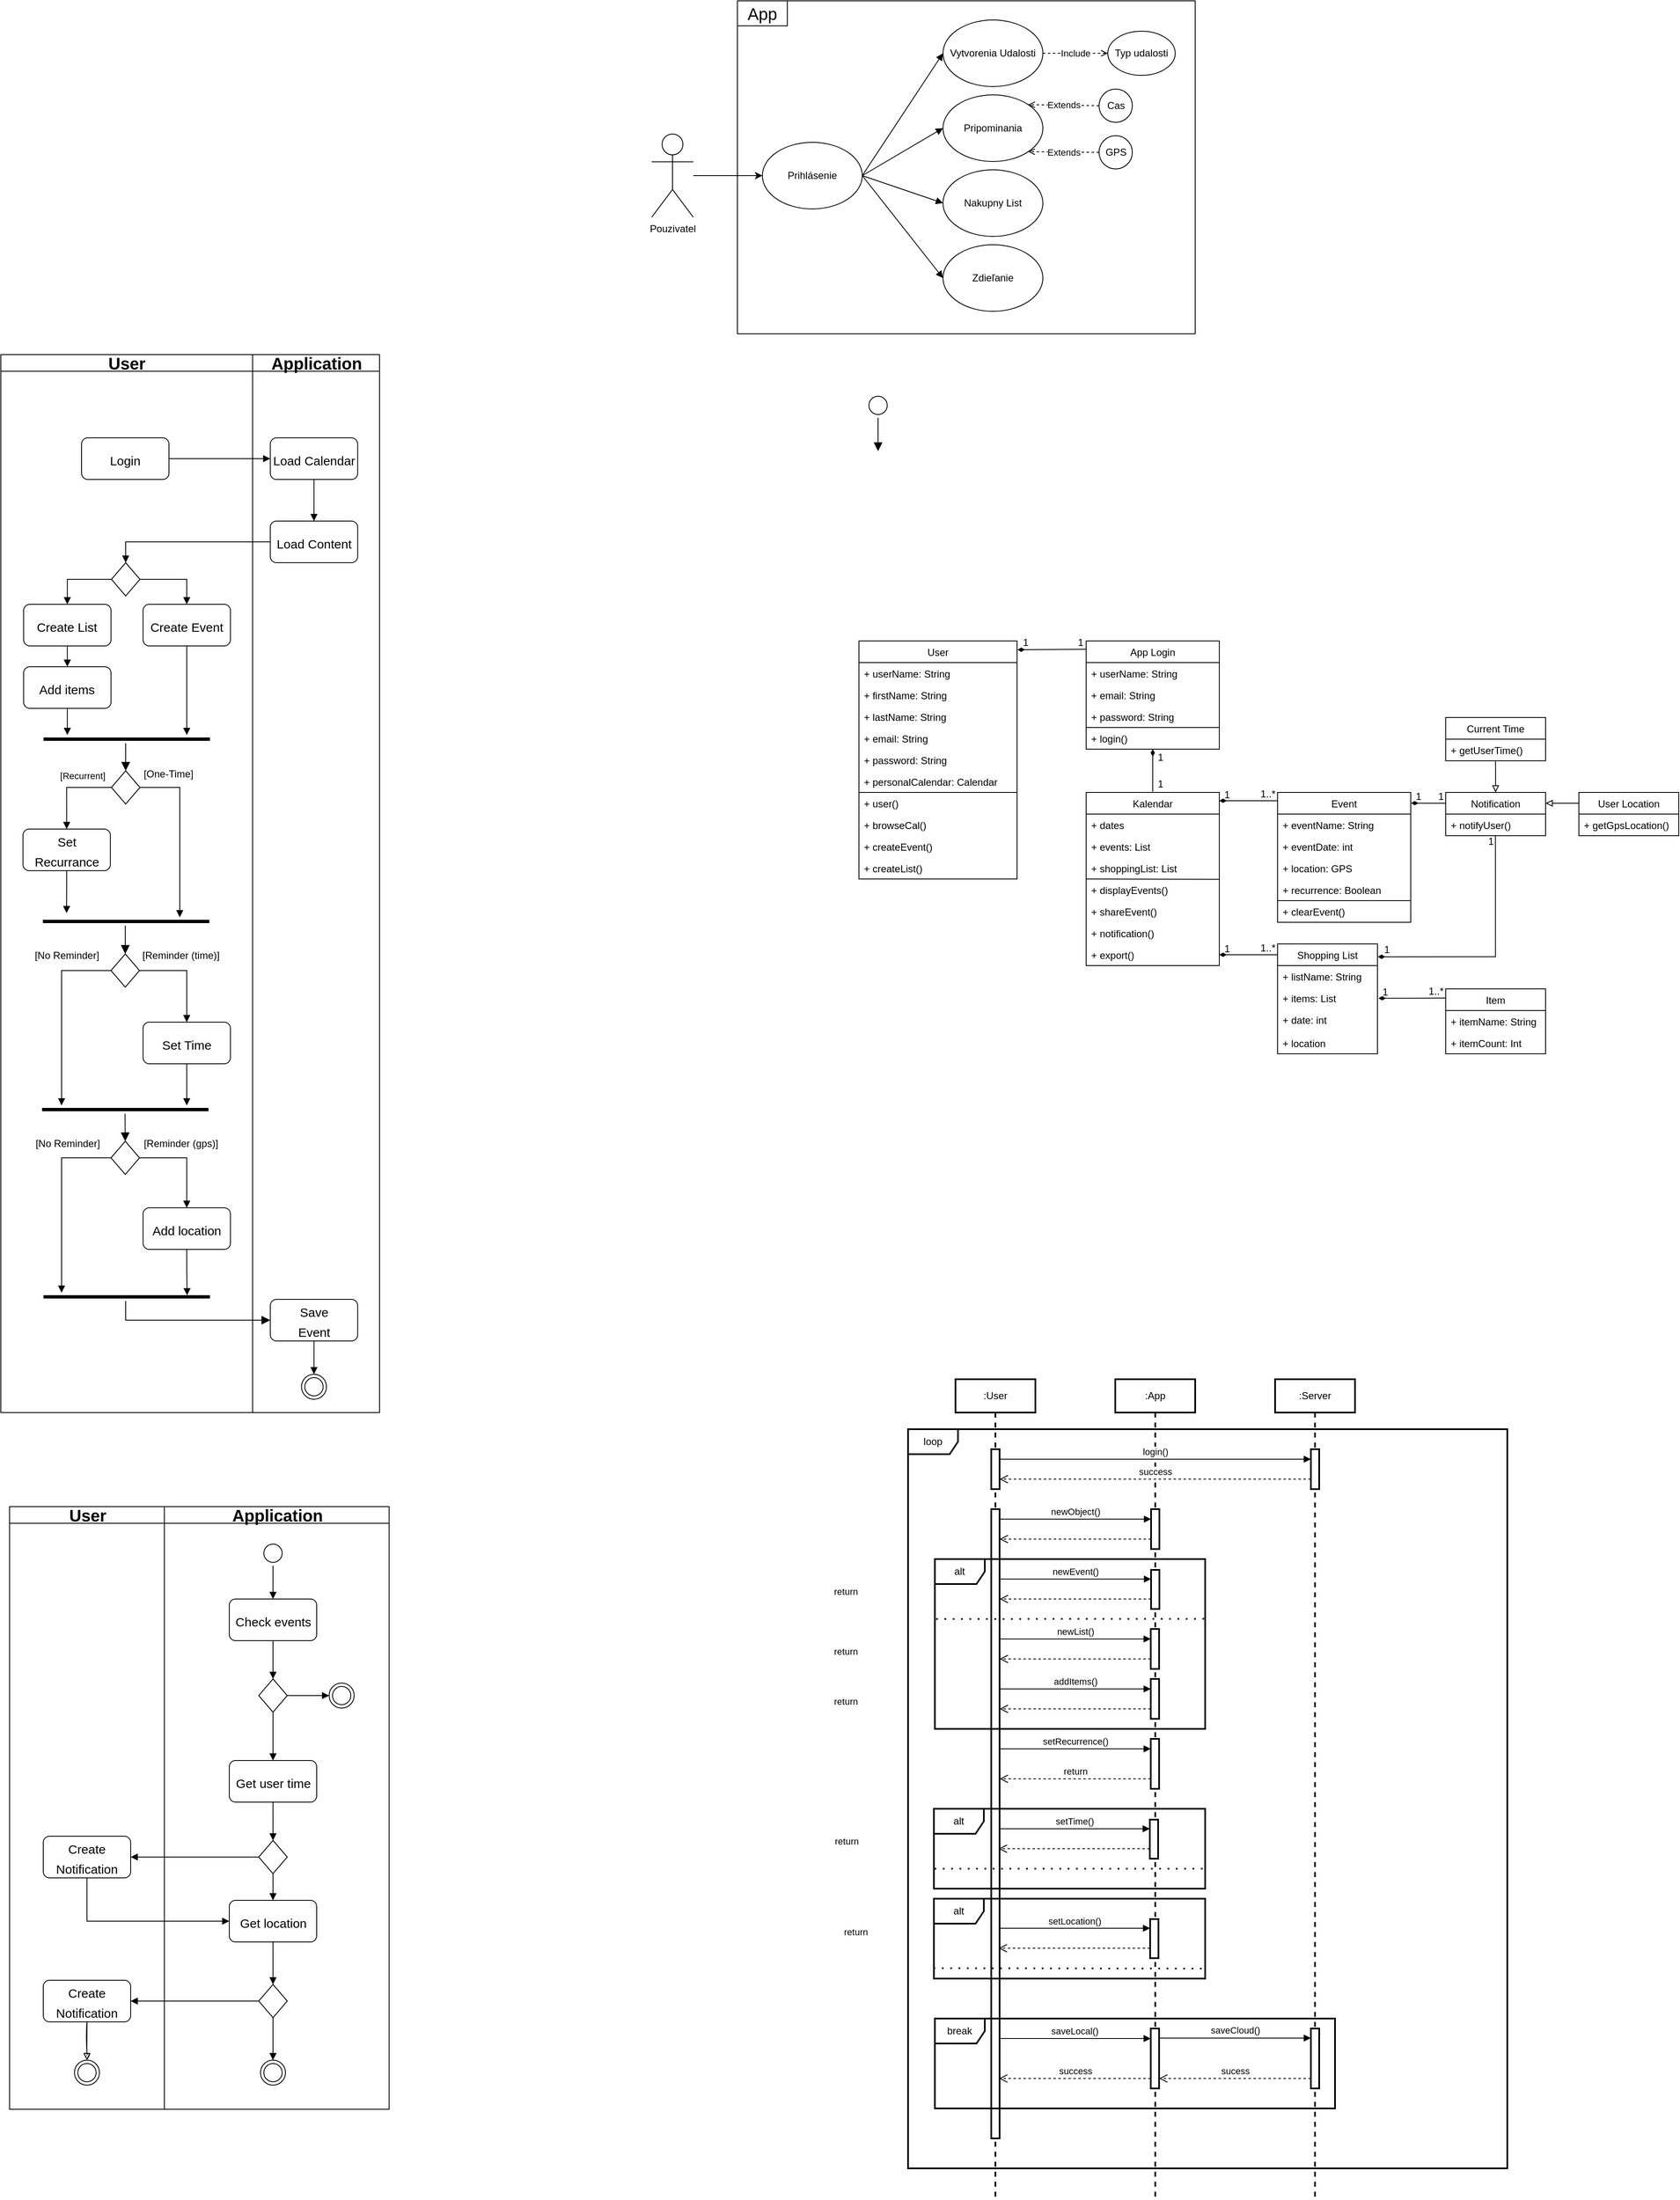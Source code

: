 <mxfile version="20.6.2" type="github" pages="5">
  <diagram id="YsQUChMxit_Z1SeAfBHY" name="All">
    <mxGraphModel dx="5688" dy="3032" grid="0" gridSize="12" guides="1" tooltips="1" connect="1" arrows="1" fold="1" page="0" pageScale="1" pageWidth="850" pageHeight="1100" math="0" shadow="0">
      <root>
        <mxCell id="0" />
        <mxCell id="1" parent="0" />
        <mxCell id="miq3lb_JbVs2y22tPe6I-1" value="Pouzivatel" style="shape=umlActor;verticalLabelPosition=bottom;verticalAlign=top;html=1;outlineConnect=0;" parent="1" vertex="1">
          <mxGeometry x="975" y="216" width="50" height="100" as="geometry" />
        </mxCell>
        <mxCell id="miq3lb_JbVs2y22tPe6I-6" value="Vytvorenia Udalosti" style="ellipse;whiteSpace=wrap;html=1;" parent="1" vertex="1">
          <mxGeometry x="1325" y="79" width="120" height="80" as="geometry" />
        </mxCell>
        <mxCell id="miq3lb_JbVs2y22tPe6I-7" value="Nakupny List" style="ellipse;whiteSpace=wrap;html=1;" parent="1" vertex="1">
          <mxGeometry x="1325" y="259" width="120" height="80" as="geometry" />
        </mxCell>
        <mxCell id="miq3lb_JbVs2y22tPe6I-8" value="Zdieľanie" style="ellipse;whiteSpace=wrap;html=1;" parent="1" vertex="1">
          <mxGeometry x="1325" y="349" width="120" height="80" as="geometry" />
        </mxCell>
        <mxCell id="miq3lb_JbVs2y22tPe6I-10" value="" style="endArrow=block;html=1;rounded=0;entryX=0;entryY=0.5;entryDx=0;entryDy=0;endFill=1;exitX=1;exitY=0.5;exitDx=0;exitDy=0;" parent="1" source="XvDEjpSmmAusepGZGCwF-2" target="miq3lb_JbVs2y22tPe6I-6" edge="1">
          <mxGeometry width="50" height="50" relative="1" as="geometry">
            <mxPoint x="1234" y="246" as="sourcePoint" />
            <mxPoint x="1694" y="236" as="targetPoint" />
          </mxGeometry>
        </mxCell>
        <mxCell id="miq3lb_JbVs2y22tPe6I-11" value="" style="endArrow=block;html=1;rounded=0;entryX=0;entryY=0.5;entryDx=0;entryDy=0;endFill=1;exitX=1;exitY=0.5;exitDx=0;exitDy=0;" parent="1" source="XvDEjpSmmAusepGZGCwF-2" target="miq3lb_JbVs2y22tPe6I-7" edge="1">
          <mxGeometry width="50" height="50" relative="1" as="geometry">
            <mxPoint x="1234" y="266" as="sourcePoint" />
            <mxPoint x="1694" y="256" as="targetPoint" />
          </mxGeometry>
        </mxCell>
        <mxCell id="miq3lb_JbVs2y22tPe6I-12" value="" style="endArrow=block;html=1;rounded=0;entryX=0;entryY=0.5;entryDx=0;entryDy=0;endFill=1;exitX=1;exitY=0.5;exitDx=0;exitDy=0;" parent="1" source="XvDEjpSmmAusepGZGCwF-2" target="miq3lb_JbVs2y22tPe6I-8" edge="1">
          <mxGeometry width="50" height="50" relative="1" as="geometry">
            <mxPoint x="1234" y="276" as="sourcePoint" />
            <mxPoint x="1694" y="226" as="targetPoint" />
          </mxGeometry>
        </mxCell>
        <mxCell id="miq3lb_JbVs2y22tPe6I-14" value="Typ udalosti" style="ellipse;whiteSpace=wrap;html=1;" parent="1" vertex="1">
          <mxGeometry x="1523" y="92.5" width="81" height="53" as="geometry" />
        </mxCell>
        <mxCell id="miq3lb_JbVs2y22tPe6I-15" value="Include" style="endArrow=open;html=1;rounded=0;exitX=1;exitY=0.5;exitDx=0;exitDy=0;entryX=0;entryY=0.5;entryDx=0;entryDy=0;dashed=1;endFill=0;" parent="1" source="miq3lb_JbVs2y22tPe6I-6" target="miq3lb_JbVs2y22tPe6I-14" edge="1">
          <mxGeometry width="50" height="50" relative="1" as="geometry">
            <mxPoint x="1556" y="276" as="sourcePoint" />
            <mxPoint x="1626" y="56" as="targetPoint" />
          </mxGeometry>
        </mxCell>
        <mxCell id="miq3lb_JbVs2y22tPe6I-19" value="Pripominania" style="ellipse;whiteSpace=wrap;html=1;" parent="1" vertex="1">
          <mxGeometry x="1325" y="169" width="120" height="80" as="geometry" />
        </mxCell>
        <mxCell id="miq3lb_JbVs2y22tPe6I-21" value="Cas" style="ellipse;whiteSpace=wrap;html=1;" parent="1" vertex="1">
          <mxGeometry x="1512.5" y="162" width="40" height="40" as="geometry" />
        </mxCell>
        <mxCell id="miq3lb_JbVs2y22tPe6I-22" value="GPS" style="ellipse;whiteSpace=wrap;html=1;" parent="1" vertex="1">
          <mxGeometry x="1512.5" y="218" width="40" height="40" as="geometry" />
        </mxCell>
        <mxCell id="miq3lb_JbVs2y22tPe6I-23" value="Extends" style="endArrow=open;html=1;rounded=0;dashed=1;exitX=0;exitY=0.5;exitDx=0;exitDy=0;entryX=1;entryY=0;entryDx=0;entryDy=0;endFill=0;" parent="1" source="miq3lb_JbVs2y22tPe6I-21" target="miq3lb_JbVs2y22tPe6I-19" edge="1">
          <mxGeometry width="50" height="50" relative="1" as="geometry">
            <mxPoint x="1576" y="254" as="sourcePoint" />
            <mxPoint x="1528.426" y="145.716" as="targetPoint" />
          </mxGeometry>
        </mxCell>
        <mxCell id="miq3lb_JbVs2y22tPe6I-24" value="Extends" style="endArrow=open;html=1;rounded=0;dashed=1;exitX=0;exitY=0.5;exitDx=0;exitDy=0;entryX=1;entryY=1;entryDx=0;entryDy=0;endFill=0;" parent="1" source="miq3lb_JbVs2y22tPe6I-22" target="miq3lb_JbVs2y22tPe6I-19" edge="1">
          <mxGeometry width="50" height="50" relative="1" as="geometry">
            <mxPoint x="1678" y="188" as="sourcePoint" />
            <mxPoint x="1527.426" y="187.284" as="targetPoint" />
          </mxGeometry>
        </mxCell>
        <mxCell id="miq3lb_JbVs2y22tPe6I-25" value="" style="endArrow=block;html=1;rounded=0;entryX=0;entryY=0.5;entryDx=0;entryDy=0;endFill=1;exitX=1;exitY=0.5;exitDx=0;exitDy=0;" parent="1" source="XvDEjpSmmAusepGZGCwF-2" target="miq3lb_JbVs2y22tPe6I-19" edge="1">
          <mxGeometry width="50" height="50" relative="1" as="geometry">
            <mxPoint x="1234" y="258" as="sourcePoint" />
            <mxPoint x="1416" y="168" as="targetPoint" />
          </mxGeometry>
        </mxCell>
        <mxCell id="miq3lb_JbVs2y22tPe6I-32" value="&lt;font style=&quot;font-size: 20px;&quot;&gt;App&lt;/font&gt;" style="text;html=1;strokeColor=default;fillColor=none;align=center;verticalAlign=middle;whiteSpace=wrap;rounded=0;" parent="1" vertex="1">
          <mxGeometry x="1078" y="56" width="60" height="30" as="geometry" />
        </mxCell>
        <mxCell id="_EXAe3c4rwl4PC7S1Te0-2" value="App Login" style="swimlane;fontStyle=0;childLayout=stackLayout;horizontal=1;startSize=26;fillColor=none;horizontalStack=0;resizeParent=1;resizeParentMax=0;resizeLast=0;collapsible=1;marginBottom=0;strokeColor=default;" parent="1" vertex="1">
          <mxGeometry x="1497" y="825" width="160" height="130" as="geometry" />
        </mxCell>
        <mxCell id="_EXAe3c4rwl4PC7S1Te0-3" value="+ userName: String" style="text;strokeColor=none;fillColor=none;align=left;verticalAlign=top;spacingLeft=4;spacingRight=4;overflow=hidden;rotatable=0;points=[[0,0.5],[1,0.5]];portConstraint=eastwest;" parent="_EXAe3c4rwl4PC7S1Te0-2" vertex="1">
          <mxGeometry y="26" width="160" height="26" as="geometry" />
        </mxCell>
        <mxCell id="_EXAe3c4rwl4PC7S1Te0-6" value="+ email: String" style="text;strokeColor=none;fillColor=none;align=left;verticalAlign=top;spacingLeft=4;spacingRight=4;overflow=hidden;rotatable=0;points=[[0,0.5],[1,0.5]];portConstraint=eastwest;" parent="_EXAe3c4rwl4PC7S1Te0-2" vertex="1">
          <mxGeometry y="52" width="160" height="26" as="geometry" />
        </mxCell>
        <mxCell id="_EXAe3c4rwl4PC7S1Te0-5" value="+ password: String" style="text;strokeColor=none;fillColor=none;align=left;verticalAlign=top;spacingLeft=4;spacingRight=4;overflow=hidden;rotatable=0;points=[[0,0.5],[1,0.5]];portConstraint=eastwest;" parent="_EXAe3c4rwl4PC7S1Te0-2" vertex="1">
          <mxGeometry y="78" width="160" height="26" as="geometry" />
        </mxCell>
        <mxCell id="_EXAe3c4rwl4PC7S1Te0-4" value="+ login()" style="text;strokeColor=default;fillColor=none;align=left;verticalAlign=top;spacingLeft=4;spacingRight=4;overflow=hidden;rotatable=0;points=[[0,0.5],[1,0.5]];portConstraint=eastwest;" parent="_EXAe3c4rwl4PC7S1Te0-2" vertex="1">
          <mxGeometry y="104" width="160" height="26" as="geometry" />
        </mxCell>
        <mxCell id="_EXAe3c4rwl4PC7S1Te0-11" value="Shopping List" style="swimlane;fontStyle=0;childLayout=stackLayout;horizontal=1;startSize=26;fillColor=none;horizontalStack=0;resizeParent=1;resizeParentMax=0;resizeLast=0;collapsible=1;marginBottom=0;" parent="1" vertex="1">
          <mxGeometry x="1727" y="1189" width="120" height="132" as="geometry" />
        </mxCell>
        <mxCell id="_EXAe3c4rwl4PC7S1Te0-12" value="+ listName: String&#xa;&#xa;" style="text;strokeColor=none;fillColor=none;align=left;verticalAlign=top;spacingLeft=4;spacingRight=4;overflow=hidden;rotatable=0;points=[[0,0.5],[1,0.5]];portConstraint=eastwest;" parent="_EXAe3c4rwl4PC7S1Te0-11" vertex="1">
          <mxGeometry y="26" width="120" height="26" as="geometry" />
        </mxCell>
        <mxCell id="_EXAe3c4rwl4PC7S1Te0-15" value="+ items: List" style="text;strokeColor=none;fillColor=none;align=left;verticalAlign=top;spacingLeft=4;spacingRight=4;overflow=hidden;rotatable=0;points=[[0,0.5],[1,0.5]];portConstraint=eastwest;" parent="_EXAe3c4rwl4PC7S1Te0-11" vertex="1">
          <mxGeometry y="52" width="120" height="26" as="geometry" />
        </mxCell>
        <mxCell id="_EXAe3c4rwl4PC7S1Te0-13" value="+ date: int" style="text;strokeColor=none;fillColor=none;align=left;verticalAlign=top;spacingLeft=4;spacingRight=4;overflow=hidden;rotatable=0;points=[[0,0.5],[1,0.5]];portConstraint=eastwest;" parent="_EXAe3c4rwl4PC7S1Te0-11" vertex="1">
          <mxGeometry y="78" width="120" height="28" as="geometry" />
        </mxCell>
        <mxCell id="_EXAe3c4rwl4PC7S1Te0-14" value="+ location" style="text;strokeColor=none;fillColor=none;align=left;verticalAlign=top;spacingLeft=4;spacingRight=4;overflow=hidden;rotatable=0;points=[[0,0.5],[1,0.5]];portConstraint=eastwest;" parent="_EXAe3c4rwl4PC7S1Te0-11" vertex="1">
          <mxGeometry y="106" width="120" height="26" as="geometry" />
        </mxCell>
        <mxCell id="_EXAe3c4rwl4PC7S1Te0-16" value="Item" style="swimlane;fontStyle=0;childLayout=stackLayout;horizontal=1;startSize=26;fillColor=none;horizontalStack=0;resizeParent=1;resizeParentMax=0;resizeLast=0;collapsible=1;marginBottom=0;" parent="1" vertex="1">
          <mxGeometry x="1929" y="1243" width="120" height="78" as="geometry" />
        </mxCell>
        <mxCell id="_EXAe3c4rwl4PC7S1Te0-17" value="+ itemName: String&#xa;" style="text;strokeColor=none;fillColor=none;align=left;verticalAlign=top;spacingLeft=4;spacingRight=4;overflow=hidden;rotatable=0;points=[[0,0.5],[1,0.5]];portConstraint=eastwest;" parent="_EXAe3c4rwl4PC7S1Te0-16" vertex="1">
          <mxGeometry y="26" width="120" height="26" as="geometry" />
        </mxCell>
        <mxCell id="_EXAe3c4rwl4PC7S1Te0-18" value="+ itemCount: Int" style="text;strokeColor=none;fillColor=none;align=left;verticalAlign=top;spacingLeft=4;spacingRight=4;overflow=hidden;rotatable=0;points=[[0,0.5],[1,0.5]];portConstraint=eastwest;" parent="_EXAe3c4rwl4PC7S1Te0-16" vertex="1">
          <mxGeometry y="52" width="120" height="26" as="geometry" />
        </mxCell>
        <mxCell id="_EXAe3c4rwl4PC7S1Te0-21" value="Event" style="swimlane;fontStyle=0;childLayout=stackLayout;horizontal=1;startSize=26;fillColor=none;horizontalStack=0;resizeParent=1;resizeParentMax=0;resizeLast=0;collapsible=1;marginBottom=0;strokeColor=default;" parent="1" vertex="1">
          <mxGeometry x="1727" y="1007" width="160" height="156" as="geometry">
            <mxRectangle x="350" y="1360" width="80" height="30" as="alternateBounds" />
          </mxGeometry>
        </mxCell>
        <mxCell id="_EXAe3c4rwl4PC7S1Te0-22" value="+ eventName: String" style="text;strokeColor=none;fillColor=none;align=left;verticalAlign=top;spacingLeft=4;spacingRight=4;overflow=hidden;rotatable=0;points=[[0,0.5],[1,0.5]];portConstraint=eastwest;" parent="_EXAe3c4rwl4PC7S1Te0-21" vertex="1">
          <mxGeometry y="26" width="160" height="26" as="geometry" />
        </mxCell>
        <mxCell id="_EXAe3c4rwl4PC7S1Te0-23" value="+ eventDate: int" style="text;strokeColor=none;fillColor=none;align=left;verticalAlign=top;spacingLeft=4;spacingRight=4;overflow=hidden;rotatable=0;points=[[0,0.5],[1,0.5]];portConstraint=eastwest;" parent="_EXAe3c4rwl4PC7S1Te0-21" vertex="1">
          <mxGeometry y="52" width="160" height="26" as="geometry" />
        </mxCell>
        <mxCell id="_EXAe3c4rwl4PC7S1Te0-24" value="+ location: GPS" style="text;strokeColor=none;fillColor=none;align=left;verticalAlign=top;spacingLeft=4;spacingRight=4;overflow=hidden;rotatable=0;points=[[0,0.5],[1,0.5]];portConstraint=eastwest;" parent="_EXAe3c4rwl4PC7S1Te0-21" vertex="1">
          <mxGeometry y="78" width="160" height="26" as="geometry" />
        </mxCell>
        <mxCell id="_EXAe3c4rwl4PC7S1Te0-32" value="+ recurrence: Boolean " style="text;strokeColor=none;fillColor=none;align=left;verticalAlign=top;spacingLeft=4;spacingRight=4;overflow=hidden;rotatable=0;points=[[0,0.5],[1,0.5]];portConstraint=eastwest;" parent="_EXAe3c4rwl4PC7S1Te0-21" vertex="1">
          <mxGeometry y="104" width="160" height="26" as="geometry" />
        </mxCell>
        <mxCell id="JxuMeKBLTt-bc3pycbI3-24" value="+ clearEvent() " style="text;strokeColor=default;fillColor=none;align=left;verticalAlign=top;spacingLeft=4;spacingRight=4;overflow=hidden;rotatable=0;points=[[0,0.5],[1,0.5]];portConstraint=eastwest;" parent="_EXAe3c4rwl4PC7S1Te0-21" vertex="1">
          <mxGeometry y="130" width="160" height="26" as="geometry" />
        </mxCell>
        <mxCell id="_EXAe3c4rwl4PC7S1Te0-26" value="Kalendar" style="swimlane;fontStyle=0;childLayout=stackLayout;horizontal=1;startSize=26;fillColor=none;horizontalStack=0;resizeParent=1;resizeParentMax=0;resizeLast=0;collapsible=1;marginBottom=0;strokeColor=default;" parent="1" vertex="1">
          <mxGeometry x="1497" y="1007" width="160" height="208" as="geometry">
            <mxRectangle x="350" y="1360" width="80" height="30" as="alternateBounds" />
          </mxGeometry>
        </mxCell>
        <mxCell id="_EXAe3c4rwl4PC7S1Te0-27" value="+ dates" style="text;strokeColor=none;fillColor=none;align=left;verticalAlign=top;spacingLeft=4;spacingRight=4;overflow=hidden;rotatable=0;points=[[0,0.5],[1,0.5]];portConstraint=eastwest;" parent="_EXAe3c4rwl4PC7S1Te0-26" vertex="1">
          <mxGeometry y="26" width="160" height="26" as="geometry" />
        </mxCell>
        <mxCell id="_EXAe3c4rwl4PC7S1Te0-42" value="+ events: List" style="text;strokeColor=none;fillColor=none;align=left;verticalAlign=top;spacingLeft=4;spacingRight=4;overflow=hidden;rotatable=0;points=[[0,0.5],[1,0.5]];portConstraint=eastwest;" parent="_EXAe3c4rwl4PC7S1Te0-26" vertex="1">
          <mxGeometry y="52" width="160" height="26" as="geometry" />
        </mxCell>
        <mxCell id="_EXAe3c4rwl4PC7S1Te0-41" value="+ shoppingList: List" style="text;strokeColor=none;fillColor=none;align=left;verticalAlign=top;spacingLeft=4;spacingRight=4;overflow=hidden;rotatable=0;points=[[0,0.5],[1,0.5]];portConstraint=eastwest;strokeWidth=1;perimeterSpacing=14;" parent="_EXAe3c4rwl4PC7S1Te0-26" vertex="1">
          <mxGeometry y="78" width="160" height="26" as="geometry" />
        </mxCell>
        <mxCell id="_EXAe3c4rwl4PC7S1Te0-43" value="" style="endArrow=none;html=1;rounded=0;entryX=1.004;entryY=-0.025;entryDx=0;entryDy=0;entryPerimeter=0;" parent="_EXAe3c4rwl4PC7S1Te0-26" edge="1">
          <mxGeometry width="50" height="50" relative="1" as="geometry">
            <mxPoint x="0.36" y="104" as="sourcePoint" />
            <mxPoint x="160.0" y="104.35" as="targetPoint" />
            <Array as="points" />
          </mxGeometry>
        </mxCell>
        <mxCell id="_EXAe3c4rwl4PC7S1Te0-28" value="+ displayEvents()" style="text;strokeColor=none;fillColor=none;align=left;verticalAlign=top;spacingLeft=4;spacingRight=4;overflow=hidden;rotatable=0;points=[[0,0.5],[1,0.5]];portConstraint=eastwest;" parent="_EXAe3c4rwl4PC7S1Te0-26" vertex="1">
          <mxGeometry y="104" width="160" height="26" as="geometry" />
        </mxCell>
        <mxCell id="_EXAe3c4rwl4PC7S1Te0-29" value="+ shareEvent()" style="text;strokeColor=none;fillColor=none;align=left;verticalAlign=top;spacingLeft=4;spacingRight=4;overflow=hidden;rotatable=0;points=[[0,0.5],[1,0.5]];portConstraint=eastwest;" parent="_EXAe3c4rwl4PC7S1Te0-26" vertex="1">
          <mxGeometry y="130" width="160" height="26" as="geometry" />
        </mxCell>
        <mxCell id="_EXAe3c4rwl4PC7S1Te0-40" value="+ notification()" style="text;strokeColor=none;fillColor=none;align=left;verticalAlign=top;spacingLeft=4;spacingRight=4;overflow=hidden;rotatable=0;points=[[0,0.5],[1,0.5]];portConstraint=eastwest;" parent="_EXAe3c4rwl4PC7S1Te0-26" vertex="1">
          <mxGeometry y="156" width="160" height="26" as="geometry" />
        </mxCell>
        <mxCell id="_EXAe3c4rwl4PC7S1Te0-33" value="+ export()" style="text;strokeColor=none;fillColor=none;align=left;verticalAlign=top;spacingLeft=4;spacingRight=4;overflow=hidden;rotatable=0;points=[[0,0.5],[1,0.5]];portConstraint=eastwest;" parent="_EXAe3c4rwl4PC7S1Te0-26" vertex="1">
          <mxGeometry y="182" width="160" height="26" as="geometry" />
        </mxCell>
        <mxCell id="XvDEjpSmmAusepGZGCwF-2" value="Prihlásenie" style="ellipse;whiteSpace=wrap;html=1;" parent="1" vertex="1">
          <mxGeometry x="1108" y="226" width="120" height="80" as="geometry" />
        </mxCell>
        <mxCell id="XvDEjpSmmAusepGZGCwF-3" value="" style="endArrow=classic;html=1;rounded=0;entryX=0;entryY=0.5;entryDx=0;entryDy=0;" parent="1" source="miq3lb_JbVs2y22tPe6I-1" target="XvDEjpSmmAusepGZGCwF-2" edge="1">
          <mxGeometry width="50" height="50" relative="1" as="geometry">
            <mxPoint x="1463" y="264" as="sourcePoint" />
            <mxPoint x="1103" y="266" as="targetPoint" />
          </mxGeometry>
        </mxCell>
        <mxCell id="JxuMeKBLTt-bc3pycbI3-1" value="User" style="swimlane;fontStyle=0;childLayout=stackLayout;horizontal=1;startSize=26;fillColor=none;horizontalStack=0;resizeParent=1;resizeParentMax=0;resizeLast=0;collapsible=1;marginBottom=0;strokeColor=default;" parent="1" vertex="1">
          <mxGeometry x="1224" y="825" width="190" height="286" as="geometry" />
        </mxCell>
        <mxCell id="JxuMeKBLTt-bc3pycbI3-2" value="+ userName: String" style="text;strokeColor=none;fillColor=none;align=left;verticalAlign=top;spacingLeft=4;spacingRight=4;overflow=hidden;rotatable=0;points=[[0,0.5],[1,0.5]];portConstraint=eastwest;" parent="JxuMeKBLTt-bc3pycbI3-1" vertex="1">
          <mxGeometry y="26" width="190" height="26" as="geometry" />
        </mxCell>
        <mxCell id="JxuMeKBLTt-bc3pycbI3-3" value="+ firstName: String" style="text;strokeColor=none;fillColor=none;align=left;verticalAlign=top;spacingLeft=4;spacingRight=4;overflow=hidden;rotatable=0;points=[[0,0.5],[1,0.5]];portConstraint=eastwest;" parent="JxuMeKBLTt-bc3pycbI3-1" vertex="1">
          <mxGeometry y="52" width="190" height="26" as="geometry" />
        </mxCell>
        <mxCell id="JxuMeKBLTt-bc3pycbI3-4" value="+ lastName: String" style="text;strokeColor=none;fillColor=none;align=left;verticalAlign=top;spacingLeft=4;spacingRight=4;overflow=hidden;rotatable=0;points=[[0,0.5],[1,0.5]];portConstraint=eastwest;" parent="JxuMeKBLTt-bc3pycbI3-1" vertex="1">
          <mxGeometry y="78" width="190" height="26" as="geometry" />
        </mxCell>
        <mxCell id="JxuMeKBLTt-bc3pycbI3-5" value="+ email: String" style="text;strokeColor=none;fillColor=none;align=left;verticalAlign=top;spacingLeft=4;spacingRight=4;overflow=hidden;rotatable=0;points=[[0,0.5],[1,0.5]];portConstraint=eastwest;" parent="JxuMeKBLTt-bc3pycbI3-1" vertex="1">
          <mxGeometry y="104" width="190" height="26" as="geometry" />
        </mxCell>
        <mxCell id="JxuMeKBLTt-bc3pycbI3-7" value="+ password: String" style="text;strokeColor=none;fillColor=none;align=left;verticalAlign=top;spacingLeft=4;spacingRight=4;overflow=hidden;rotatable=0;points=[[0,0.5],[1,0.5]];portConstraint=eastwest;" parent="JxuMeKBLTt-bc3pycbI3-1" vertex="1">
          <mxGeometry y="130" width="190" height="26" as="geometry" />
        </mxCell>
        <mxCell id="JxuMeKBLTt-bc3pycbI3-6" value="+ personalCalendar: Calendar" style="text;strokeColor=none;fillColor=none;align=left;verticalAlign=top;spacingLeft=4;spacingRight=4;overflow=hidden;rotatable=0;points=[[0,0.5],[1,0.5]];portConstraint=eastwest;" parent="JxuMeKBLTt-bc3pycbI3-1" vertex="1">
          <mxGeometry y="156" width="190" height="26" as="geometry" />
        </mxCell>
        <mxCell id="JxuMeKBLTt-bc3pycbI3-12" value="" style="endArrow=none;html=1;rounded=0;" parent="JxuMeKBLTt-bc3pycbI3-1" edge="1">
          <mxGeometry width="50" height="50" relative="1" as="geometry">
            <mxPoint x="1.137e-13" y="182" as="sourcePoint" />
            <mxPoint x="190" y="182" as="targetPoint" />
            <Array as="points" />
          </mxGeometry>
        </mxCell>
        <mxCell id="JxuMeKBLTt-bc3pycbI3-8" value="+ user()" style="text;strokeColor=none;fillColor=none;align=left;verticalAlign=top;spacingLeft=4;spacingRight=4;overflow=hidden;rotatable=0;points=[[0,0.5],[1,0.5]];portConstraint=eastwest;" parent="JxuMeKBLTt-bc3pycbI3-1" vertex="1">
          <mxGeometry y="182" width="190" height="26" as="geometry" />
        </mxCell>
        <mxCell id="JxuMeKBLTt-bc3pycbI3-9" value="+ browseCal()" style="text;strokeColor=none;fillColor=none;align=left;verticalAlign=top;spacingLeft=4;spacingRight=4;overflow=hidden;rotatable=0;points=[[0,0.5],[1,0.5]];portConstraint=eastwest;" parent="JxuMeKBLTt-bc3pycbI3-1" vertex="1">
          <mxGeometry y="208" width="190" height="26" as="geometry" />
        </mxCell>
        <mxCell id="JxuMeKBLTt-bc3pycbI3-11" value="+ createEvent()" style="text;strokeColor=none;fillColor=none;align=left;verticalAlign=top;spacingLeft=4;spacingRight=4;overflow=hidden;rotatable=0;points=[[0,0.5],[1,0.5]];portConstraint=eastwest;" parent="JxuMeKBLTt-bc3pycbI3-1" vertex="1">
          <mxGeometry y="234" width="190" height="26" as="geometry" />
        </mxCell>
        <mxCell id="JxuMeKBLTt-bc3pycbI3-10" value="+ createList()" style="text;strokeColor=none;fillColor=none;align=left;verticalAlign=top;spacingLeft=4;spacingRight=4;overflow=hidden;rotatable=0;points=[[0,0.5],[1,0.5]];portConstraint=eastwest;" parent="JxuMeKBLTt-bc3pycbI3-1" vertex="1">
          <mxGeometry y="260" width="190" height="26" as="geometry" />
        </mxCell>
        <mxCell id="JxuMeKBLTt-bc3pycbI3-17" value="" style="endArrow=none;html=1;rounded=0;exitX=1.003;exitY=0.037;exitDx=0;exitDy=0;exitPerimeter=0;endFill=0;startArrow=diamondThin;startFill=1;" parent="1" source="JxuMeKBLTt-bc3pycbI3-1" edge="1">
          <mxGeometry width="50" height="50" relative="1" as="geometry">
            <mxPoint x="1577" y="995" as="sourcePoint" />
            <mxPoint x="1497" y="835" as="targetPoint" />
          </mxGeometry>
        </mxCell>
        <mxCell id="JxuMeKBLTt-bc3pycbI3-18" value="" style="endArrow=none;html=1;rounded=0;endFill=0;exitX=0.5;exitY=1;exitDx=0;exitDy=0;exitPerimeter=0;startArrow=diamondThin;startFill=1;" parent="1" source="_EXAe3c4rwl4PC7S1Te0-4" edge="1">
          <mxGeometry width="50" height="50" relative="1" as="geometry">
            <mxPoint x="1577" y="906" as="sourcePoint" />
            <mxPoint x="1577" y="1006" as="targetPoint" />
          </mxGeometry>
        </mxCell>
        <mxCell id="JxuMeKBLTt-bc3pycbI3-25" value="" style="endArrow=none;html=1;rounded=0;entryX=0;entryY=0.064;entryDx=0;entryDy=0;entryPerimeter=0;endFill=0;startArrow=diamondThin;startFill=1;" parent="1" target="_EXAe3c4rwl4PC7S1Te0-21" edge="1">
          <mxGeometry width="50" height="50" relative="1" as="geometry">
            <mxPoint x="1657" y="1017" as="sourcePoint" />
            <mxPoint x="1717" y="957" as="targetPoint" />
          </mxGeometry>
        </mxCell>
        <mxCell id="JxuMeKBLTt-bc3pycbI3-54" value="" style="edgeStyle=orthogonalEdgeStyle;rounded=0;orthogonalLoop=1;jettySize=auto;html=1;endArrow=diamondThin;endFill=1;entryX=1.002;entryY=0.082;entryDx=0;entryDy=0;entryPerimeter=0;exitX=0;exitY=0.25;exitDx=0;exitDy=0;" parent="1" source="JxuMeKBLTt-bc3pycbI3-44" target="_EXAe3c4rwl4PC7S1Te0-21" edge="1">
          <mxGeometry relative="1" as="geometry" />
        </mxCell>
        <mxCell id="JxuMeKBLTt-bc3pycbI3-44" value="Notification" style="swimlane;fontStyle=0;childLayout=stackLayout;horizontal=1;startSize=26;fillColor=none;horizontalStack=0;resizeParent=1;resizeParentMax=0;resizeLast=0;collapsible=1;marginBottom=0;" parent="1" vertex="1">
          <mxGeometry x="1929" y="1007" width="120" height="52" as="geometry" />
        </mxCell>
        <mxCell id="JxuMeKBLTt-bc3pycbI3-45" value="+ notifyUser()" style="text;strokeColor=none;fillColor=none;align=left;verticalAlign=top;spacingLeft=4;spacingRight=4;overflow=hidden;rotatable=0;points=[[0,0.5],[1,0.5]];portConstraint=eastwest;" parent="JxuMeKBLTt-bc3pycbI3-44" vertex="1">
          <mxGeometry y="26" width="120" height="26" as="geometry" />
        </mxCell>
        <mxCell id="JxuMeKBLTt-bc3pycbI3-46" value="" style="edgeStyle=orthogonalEdgeStyle;rounded=0;orthogonalLoop=1;jettySize=auto;html=1;endArrow=block;endFill=0;entryX=1;entryY=0.25;entryDx=0;entryDy=0;exitX=0;exitY=0.25;exitDx=0;exitDy=0;" parent="1" source="JxuMeKBLTt-bc3pycbI3-47" target="JxuMeKBLTt-bc3pycbI3-44" edge="1">
          <mxGeometry relative="1" as="geometry" />
        </mxCell>
        <mxCell id="JxuMeKBLTt-bc3pycbI3-47" value="User Location" style="swimlane;fontStyle=0;childLayout=stackLayout;horizontal=1;startSize=26;fillColor=none;horizontalStack=0;resizeParent=1;resizeParentMax=0;resizeLast=0;collapsible=1;marginBottom=0;" parent="1" vertex="1">
          <mxGeometry x="2089" y="1007" width="120" height="52" as="geometry" />
        </mxCell>
        <mxCell id="JxuMeKBLTt-bc3pycbI3-48" value="+ getGpsLocation()" style="text;strokeColor=none;fillColor=none;align=left;verticalAlign=top;spacingLeft=4;spacingRight=4;overflow=hidden;rotatable=0;points=[[0,0.5],[1,0.5]];portConstraint=eastwest;" parent="JxuMeKBLTt-bc3pycbI3-47" vertex="1">
          <mxGeometry y="26" width="120" height="26" as="geometry" />
        </mxCell>
        <mxCell id="JxuMeKBLTt-bc3pycbI3-49" value="Current Time" style="swimlane;fontStyle=0;childLayout=stackLayout;horizontal=1;startSize=26;fillColor=none;horizontalStack=0;resizeParent=1;resizeParentMax=0;resizeLast=0;collapsible=1;marginBottom=0;" parent="1" vertex="1">
          <mxGeometry x="1929" y="917" width="120" height="52" as="geometry" />
        </mxCell>
        <mxCell id="JxuMeKBLTt-bc3pycbI3-50" value="+ getUserTime()" style="text;strokeColor=none;fillColor=none;align=left;verticalAlign=top;spacingLeft=4;spacingRight=4;overflow=hidden;rotatable=0;points=[[0,0.5],[1,0.5]];portConstraint=eastwest;" parent="JxuMeKBLTt-bc3pycbI3-49" vertex="1">
          <mxGeometry y="26" width="120" height="26" as="geometry" />
        </mxCell>
        <mxCell id="JxuMeKBLTt-bc3pycbI3-51" value="" style="edgeStyle=orthogonalEdgeStyle;rounded=0;orthogonalLoop=1;jettySize=auto;html=1;endArrow=block;endFill=0;entryX=0.5;entryY=0;entryDx=0;entryDy=0;exitX=0.499;exitY=1.024;exitDx=0;exitDy=0;exitPerimeter=0;" parent="1" source="JxuMeKBLTt-bc3pycbI3-50" target="JxuMeKBLTt-bc3pycbI3-44" edge="1">
          <mxGeometry relative="1" as="geometry">
            <mxPoint x="1999" y="909" as="sourcePoint" />
            <mxPoint x="1999" y="935" as="targetPoint" />
          </mxGeometry>
        </mxCell>
        <mxCell id="JxuMeKBLTt-bc3pycbI3-52" value="" style="edgeStyle=orthogonalEdgeStyle;rounded=0;orthogonalLoop=1;jettySize=auto;html=1;endArrow=none;endFill=0;exitX=1;exitY=0.5;exitDx=0;exitDy=0;startArrow=diamondThin;startFill=1;" parent="1" source="_EXAe3c4rwl4PC7S1Te0-33" edge="1">
          <mxGeometry relative="1" as="geometry">
            <mxPoint x="1659.6" y="1202" as="sourcePoint" />
            <mxPoint x="1727" y="1202" as="targetPoint" />
            <Array as="points" />
          </mxGeometry>
        </mxCell>
        <mxCell id="JxuMeKBLTt-bc3pycbI3-53" value="" style="edgeStyle=orthogonalEdgeStyle;rounded=0;orthogonalLoop=1;jettySize=auto;html=1;endArrow=none;endFill=0;exitX=1.01;exitY=0.51;exitDx=0;exitDy=0;exitPerimeter=0;startArrow=diamondThin;startFill=1;" parent="1" source="_EXAe3c4rwl4PC7S1Te0-15" edge="1">
          <mxGeometry relative="1" as="geometry">
            <mxPoint x="1849" y="1254.0" as="sourcePoint" />
            <mxPoint x="1929" y="1254" as="targetPoint" />
          </mxGeometry>
        </mxCell>
        <mxCell id="JxuMeKBLTt-bc3pycbI3-55" value="" style="edgeStyle=orthogonalEdgeStyle;rounded=0;orthogonalLoop=1;jettySize=auto;html=1;endArrow=diamondThin;endFill=1;entryX=1.004;entryY=0.117;entryDx=0;entryDy=0;entryPerimeter=0;exitX=0.498;exitY=1.005;exitDx=0;exitDy=0;exitPerimeter=0;" parent="1" source="JxuMeKBLTt-bc3pycbI3-45" target="_EXAe3c4rwl4PC7S1Te0-11" edge="1">
          <mxGeometry relative="1" as="geometry" />
        </mxCell>
        <mxCell id="JxuMeKBLTt-bc3pycbI3-56" value="1" style="text;html=1;align=center;verticalAlign=middle;resizable=0;points=[];autosize=1;strokeColor=none;fillColor=none;" parent="1" vertex="1">
          <mxGeometry x="1409" y="812" width="30" height="30" as="geometry" />
        </mxCell>
        <mxCell id="JxuMeKBLTt-bc3pycbI3-57" value="1" style="text;html=1;align=center;verticalAlign=middle;resizable=0;points=[];autosize=1;strokeColor=none;fillColor=none;" parent="1" vertex="1">
          <mxGeometry x="1475" y="812" width="30" height="30" as="geometry" />
        </mxCell>
        <mxCell id="JxuMeKBLTt-bc3pycbI3-58" value="1" style="text;html=1;align=center;verticalAlign=middle;resizable=0;points=[];autosize=1;strokeColor=none;fillColor=none;" parent="1" vertex="1">
          <mxGeometry x="1571" y="950" width="30" height="30" as="geometry" />
        </mxCell>
        <mxCell id="JxuMeKBLTt-bc3pycbI3-59" value="1" style="text;html=1;align=center;verticalAlign=middle;resizable=0;points=[];autosize=1;strokeColor=none;fillColor=none;" parent="1" vertex="1">
          <mxGeometry x="1571" y="982" width="30" height="30" as="geometry" />
        </mxCell>
        <mxCell id="JxuMeKBLTt-bc3pycbI3-60" value="1" style="text;html=1;align=center;verticalAlign=middle;resizable=0;points=[];autosize=1;strokeColor=none;fillColor=none;" parent="1" vertex="1">
          <mxGeometry x="1651" y="1180" width="30" height="30" as="geometry" />
        </mxCell>
        <mxCell id="JxuMeKBLTt-bc3pycbI3-61" value="1..*" style="text;html=1;align=center;verticalAlign=middle;resizable=0;points=[];autosize=1;strokeColor=none;fillColor=none;" parent="1" vertex="1">
          <mxGeometry x="1695" y="1179" width="40" height="30" as="geometry" />
        </mxCell>
        <mxCell id="JxuMeKBLTt-bc3pycbI3-63" value="1" style="text;html=1;align=center;verticalAlign=middle;resizable=0;points=[];autosize=1;strokeColor=none;fillColor=none;" parent="1" vertex="1">
          <mxGeometry x="1841" y="1232" width="30" height="30" as="geometry" />
        </mxCell>
        <mxCell id="JxuMeKBLTt-bc3pycbI3-64" value="1..*" style="text;html=1;align=center;verticalAlign=middle;resizable=0;points=[];autosize=1;strokeColor=none;fillColor=none;" parent="1" vertex="1">
          <mxGeometry x="1897" y="1231" width="40" height="30" as="geometry" />
        </mxCell>
        <mxCell id="JxuMeKBLTt-bc3pycbI3-66" value="1" style="text;html=1;align=center;verticalAlign=middle;resizable=0;points=[];autosize=1;strokeColor=none;fillColor=none;" parent="1" vertex="1">
          <mxGeometry x="1651" y="995" width="30" height="30" as="geometry" />
        </mxCell>
        <mxCell id="JxuMeKBLTt-bc3pycbI3-67" value="1..*" style="text;html=1;align=center;verticalAlign=middle;resizable=0;points=[];autosize=1;strokeColor=none;fillColor=none;" parent="1" vertex="1">
          <mxGeometry x="1695" y="994" width="40" height="30" as="geometry" />
        </mxCell>
        <mxCell id="JxuMeKBLTt-bc3pycbI3-68" value="1" style="text;html=1;align=center;verticalAlign=middle;resizable=0;points=[];autosize=1;strokeColor=none;fillColor=none;" parent="1" vertex="1">
          <mxGeometry x="1881" y="997" width="30" height="30" as="geometry" />
        </mxCell>
        <mxCell id="JxuMeKBLTt-bc3pycbI3-69" value="1" style="text;html=1;align=center;verticalAlign=middle;resizable=0;points=[];autosize=1;strokeColor=none;fillColor=none;" parent="1" vertex="1">
          <mxGeometry x="1908" y="997" width="30" height="30" as="geometry" />
        </mxCell>
        <mxCell id="JxuMeKBLTt-bc3pycbI3-70" value="1" style="text;html=1;align=center;verticalAlign=middle;resizable=0;points=[];autosize=1;strokeColor=none;fillColor=none;" parent="1" vertex="1">
          <mxGeometry x="1968" y="1051" width="30" height="30" as="geometry" />
        </mxCell>
        <mxCell id="JxuMeKBLTt-bc3pycbI3-71" value="1" style="text;html=1;align=center;verticalAlign=middle;resizable=0;points=[];autosize=1;strokeColor=none;fillColor=none;" parent="1" vertex="1">
          <mxGeometry x="1843" y="1181" width="30" height="30" as="geometry" />
        </mxCell>
        <mxCell id="JxuMeKBLTt-bc3pycbI3-73" value="" style="rounded=0;whiteSpace=wrap;html=1;strokeColor=default;fontSize=20;fillColor=none;" parent="1" vertex="1">
          <mxGeometry x="1078" y="56" width="550" height="400" as="geometry" />
        </mxCell>
        <mxCell id="JxuMeKBLTt-bc3pycbI3-82" value="Application" style="swimlane;startSize=20;html=1;strokeColor=default;fontSize=20;fillColor=none;" parent="1" vertex="1">
          <mxGeometry x="495.5" y="481" width="152.5" height="1271" as="geometry" />
        </mxCell>
        <mxCell id="JxuMeKBLTt-bc3pycbI3-95" style="edgeStyle=orthogonalEdgeStyle;rounded=0;orthogonalLoop=1;jettySize=auto;html=1;exitX=0.5;exitY=1;exitDx=0;exitDy=0;entryX=0.5;entryY=0;entryDx=0;entryDy=0;strokeWidth=1;fontSize=15;startArrow=none;startFill=0;endArrow=block;endFill=1;" parent="JxuMeKBLTt-bc3pycbI3-82" source="JxuMeKBLTt-bc3pycbI3-92" target="JxuMeKBLTt-bc3pycbI3-94" edge="1">
          <mxGeometry relative="1" as="geometry" />
        </mxCell>
        <mxCell id="JxuMeKBLTt-bc3pycbI3-92" value="&lt;span style=&quot;font-size: 15px;&quot;&gt;Load Calendar&lt;/span&gt;" style="rounded=1;whiteSpace=wrap;html=1;strokeColor=default;strokeWidth=1;fontSize=20;fillColor=none;" parent="JxuMeKBLTt-bc3pycbI3-82" vertex="1">
          <mxGeometry x="21.25" y="100" width="105" height="50" as="geometry" />
        </mxCell>
        <mxCell id="JxuMeKBLTt-bc3pycbI3-94" value="&lt;span style=&quot;font-size: 15px;&quot;&gt;Load Content&lt;/span&gt;" style="rounded=1;whiteSpace=wrap;html=1;strokeColor=default;strokeWidth=1;fontSize=20;fillColor=none;" parent="JxuMeKBLTt-bc3pycbI3-82" vertex="1">
          <mxGeometry x="21.25" y="200" width="105" height="50" as="geometry" />
        </mxCell>
        <mxCell id="JxuMeKBLTt-bc3pycbI3-116" value="&lt;span style=&quot;font-size: 15px;&quot;&gt;Save &lt;br&gt;Event&lt;br&gt;&lt;/span&gt;" style="rounded=1;whiteSpace=wrap;html=1;strokeColor=default;strokeWidth=1;fontSize=20;fillColor=none;" parent="JxuMeKBLTt-bc3pycbI3-82" vertex="1">
          <mxGeometry x="21.25" y="1135" width="105" height="50" as="geometry" />
        </mxCell>
        <mxCell id="JxuMeKBLTt-bc3pycbI3-119" value="" style="ellipse;html=1;shape=endState;strokeWidth=1;fontSize=15;" parent="JxuMeKBLTt-bc3pycbI3-82" vertex="1">
          <mxGeometry x="58.75" y="1225" width="30" height="30" as="geometry" />
        </mxCell>
        <mxCell id="JxuMeKBLTt-bc3pycbI3-120" style="edgeStyle=orthogonalEdgeStyle;rounded=0;orthogonalLoop=1;jettySize=auto;html=1;exitX=0.5;exitY=1;exitDx=0;exitDy=0;entryX=0.5;entryY=0;entryDx=0;entryDy=0;strokeWidth=1;fontSize=15;startArrow=none;startFill=0;endArrow=block;endFill=1;" parent="JxuMeKBLTt-bc3pycbI3-82" source="JxuMeKBLTt-bc3pycbI3-116" target="JxuMeKBLTt-bc3pycbI3-119" edge="1">
          <mxGeometry relative="1" as="geometry" />
        </mxCell>
        <mxCell id="JxuMeKBLTt-bc3pycbI3-81" value="User" style="swimlane;startSize=20;html=1;strokeColor=default;fontSize=20;fillColor=none;" parent="1" vertex="1">
          <mxGeometry x="193" y="481" width="302.5" height="1271" as="geometry" />
        </mxCell>
        <mxCell id="JxuMeKBLTt-bc3pycbI3-86" value="" style="ellipse;html=1;shape=startState;fontSize=20;" parent="JxuMeKBLTt-bc3pycbI3-81" vertex="1">
          <mxGeometry x="1039" y="46" width="30" height="30" as="geometry" />
        </mxCell>
        <mxCell id="JxuMeKBLTt-bc3pycbI3-87" value="" style="edgeStyle=orthogonalEdgeStyle;html=1;verticalAlign=bottom;endArrow=block;endSize=8;rounded=0;fontSize=20;entryX=0.5;entryY=0;entryDx=0;entryDy=0;endFill=1;" parent="JxuMeKBLTt-bc3pycbI3-81" source="JxuMeKBLTt-bc3pycbI3-86" edge="1">
          <mxGeometry relative="1" as="geometry">
            <mxPoint x="1054" y="116" as="targetPoint" />
          </mxGeometry>
        </mxCell>
        <mxCell id="JxuMeKBLTt-bc3pycbI3-90" value="&lt;font style=&quot;font-size: 15px;&quot;&gt;Login&lt;/font&gt;" style="rounded=1;whiteSpace=wrap;html=1;strokeColor=default;strokeWidth=1;fontSize=20;fillColor=none;" parent="JxuMeKBLTt-bc3pycbI3-81" vertex="1">
          <mxGeometry x="97" y="100" width="105" height="50" as="geometry" />
        </mxCell>
        <mxCell id="JxuMeKBLTt-bc3pycbI3-168" style="edgeStyle=orthogonalEdgeStyle;rounded=0;orthogonalLoop=1;jettySize=auto;html=1;exitX=0.5;exitY=1;exitDx=0;exitDy=0;strokeWidth=1;fontSize=10;startArrow=none;startFill=0;endArrow=block;endFill=1;" parent="JxuMeKBLTt-bc3pycbI3-81" source="JxuMeKBLTt-bc3pycbI3-103" target="29r7Pi0xIEw6G_Yb4D47-11" edge="1">
          <mxGeometry relative="1" as="geometry">
            <mxPoint x="223.379" y="455.0" as="targetPoint" />
            <Array as="points">
              <mxPoint x="223" y="402" />
              <mxPoint x="223" y="402" />
            </Array>
          </mxGeometry>
        </mxCell>
        <mxCell id="JxuMeKBLTt-bc3pycbI3-103" value="&lt;span style=&quot;font-size: 15px;&quot;&gt;Create Event&lt;br&gt;&lt;/span&gt;" style="rounded=1;whiteSpace=wrap;html=1;strokeColor=default;strokeWidth=1;fontSize=20;fillColor=none;" parent="JxuMeKBLTt-bc3pycbI3-81" vertex="1">
          <mxGeometry x="170.88" y="300" width="105" height="50" as="geometry" />
        </mxCell>
        <mxCell id="JxuMeKBLTt-bc3pycbI3-110" style="edgeStyle=orthogonalEdgeStyle;rounded=0;orthogonalLoop=1;jettySize=auto;html=1;exitX=1;exitY=0.5;exitDx=0;exitDy=0;strokeWidth=1;fontSize=15;startArrow=none;startFill=0;endArrow=block;endFill=1;" parent="JxuMeKBLTt-bc3pycbI3-81" source="JxuMeKBLTt-bc3pycbI3-98" target="29r7Pi0xIEw6G_Yb4D47-16" edge="1">
          <mxGeometry relative="1" as="geometry">
            <mxPoint x="166.62" y="665" as="targetPoint" />
            <Array as="points">
              <mxPoint x="215" y="520" />
            </Array>
          </mxGeometry>
        </mxCell>
        <mxCell id="JxuMeKBLTt-bc3pycbI3-111" style="edgeStyle=orthogonalEdgeStyle;rounded=0;orthogonalLoop=1;jettySize=auto;html=1;exitX=0;exitY=0.5;exitDx=0;exitDy=0;entryX=0.5;entryY=0;entryDx=0;entryDy=0;strokeWidth=1;fontSize=15;startArrow=none;startFill=0;endArrow=block;endFill=1;" parent="JxuMeKBLTt-bc3pycbI3-81" source="JxuMeKBLTt-bc3pycbI3-98" target="JxuMeKBLTt-bc3pycbI3-109" edge="1">
          <mxGeometry relative="1" as="geometry" />
        </mxCell>
        <mxCell id="JxuMeKBLTt-bc3pycbI3-98" value="" style="rhombus;whiteSpace=wrap;html=1;strokeWidth=1;fontSize=15;" parent="JxuMeKBLTt-bc3pycbI3-81" vertex="1">
          <mxGeometry x="132.89" y="500" width="34.25" height="40" as="geometry" />
        </mxCell>
        <mxCell id="JxuMeKBLTt-bc3pycbI3-114" style="edgeStyle=orthogonalEdgeStyle;rounded=0;orthogonalLoop=1;jettySize=auto;html=1;exitX=0.5;exitY=1;exitDx=0;exitDy=0;strokeWidth=1;fontSize=15;startArrow=none;startFill=0;endArrow=block;endFill=1;" parent="JxuMeKBLTt-bc3pycbI3-81" source="JxuMeKBLTt-bc3pycbI3-109" edge="1">
          <mxGeometry relative="1" as="geometry">
            <mxPoint x="79" y="671" as="targetPoint" />
          </mxGeometry>
        </mxCell>
        <mxCell id="JxuMeKBLTt-bc3pycbI3-109" value="&lt;span style=&quot;font-size: 15px;&quot;&gt;Set Recurrance&lt;br&gt;&lt;/span&gt;" style="rounded=1;whiteSpace=wrap;html=1;strokeColor=default;strokeWidth=1;fontSize=20;fillColor=none;" parent="JxuMeKBLTt-bc3pycbI3-81" vertex="1">
          <mxGeometry x="26.62" y="570" width="105" height="50" as="geometry" />
        </mxCell>
        <mxCell id="JxuMeKBLTt-bc3pycbI3-112" value="&lt;span style=&quot;font-size: 11px;&quot;&gt;[Recurrent]&lt;/span&gt;" style="text;html=1;align=center;verticalAlign=middle;resizable=0;points=[];autosize=1;strokeColor=none;fillColor=none;fontSize=15;" parent="JxuMeKBLTt-bc3pycbI3-81" vertex="1">
          <mxGeometry x="61.5" y="480" width="72" height="48" as="geometry" />
        </mxCell>
        <mxCell id="JxuMeKBLTt-bc3pycbI3-138" style="edgeStyle=orthogonalEdgeStyle;rounded=0;orthogonalLoop=1;jettySize=auto;html=1;exitX=0;exitY=0.5;exitDx=0;exitDy=0;strokeWidth=1;fontSize=15;startArrow=none;startFill=0;endArrow=block;endFill=1;" parent="JxuMeKBLTt-bc3pycbI3-81" source="JxuMeKBLTt-bc3pycbI3-124" target="29r7Pi0xIEw6G_Yb4D47-18" edge="1">
          <mxGeometry relative="1" as="geometry">
            <Array as="points">
              <mxPoint x="73" y="740" />
            </Array>
            <mxPoint x="132.38" y="890" as="targetPoint" />
          </mxGeometry>
        </mxCell>
        <mxCell id="JxuMeKBLTt-bc3pycbI3-124" value="" style="rhombus;whiteSpace=wrap;html=1;strokeWidth=1;fontSize=15;" parent="JxuMeKBLTt-bc3pycbI3-81" vertex="1">
          <mxGeometry x="132.38" y="720" width="34.25" height="40" as="geometry" />
        </mxCell>
        <mxCell id="JxuMeKBLTt-bc3pycbI3-147" style="edgeStyle=orthogonalEdgeStyle;rounded=0;orthogonalLoop=1;jettySize=auto;html=1;exitX=1;exitY=0.5;exitDx=0;exitDy=0;entryX=0.5;entryY=0;entryDx=0;entryDy=0;strokeWidth=1;fontSize=15;startArrow=none;startFill=0;endArrow=block;endFill=1;" parent="JxuMeKBLTt-bc3pycbI3-81" source="JxuMeKBLTt-bc3pycbI3-139" target="JxuMeKBLTt-bc3pycbI3-146" edge="1">
          <mxGeometry relative="1" as="geometry" />
        </mxCell>
        <mxCell id="JxuMeKBLTt-bc3pycbI3-150" style="edgeStyle=orthogonalEdgeStyle;rounded=0;orthogonalLoop=1;jettySize=auto;html=1;exitX=0;exitY=0.5;exitDx=0;exitDy=0;strokeWidth=1;fontSize=15;startArrow=none;startFill=0;endArrow=block;endFill=1;" parent="JxuMeKBLTt-bc3pycbI3-81" source="JxuMeKBLTt-bc3pycbI3-139" target="29r7Pi0xIEw6G_Yb4D47-20" edge="1">
          <mxGeometry relative="1" as="geometry">
            <Array as="points">
              <mxPoint x="73" y="965" />
            </Array>
            <mxPoint x="132.89" y="1115" as="targetPoint" />
          </mxGeometry>
        </mxCell>
        <mxCell id="JxuMeKBLTt-bc3pycbI3-139" value="" style="rhombus;whiteSpace=wrap;html=1;strokeWidth=1;fontSize=15;" parent="JxuMeKBLTt-bc3pycbI3-81" vertex="1">
          <mxGeometry x="132.37" y="945" width="34.25" height="40" as="geometry" />
        </mxCell>
        <mxCell id="JxuMeKBLTt-bc3pycbI3-144" style="edgeStyle=orthogonalEdgeStyle;rounded=0;orthogonalLoop=1;jettySize=auto;html=1;exitX=0.5;exitY=1;exitDx=0;exitDy=0;strokeWidth=1;fontSize=15;startArrow=none;startFill=0;endArrow=block;endFill=1;" parent="JxuMeKBLTt-bc3pycbI3-81" source="JxuMeKBLTt-bc3pycbI3-126" target="29r7Pi0xIEw6G_Yb4D47-18" edge="1">
          <mxGeometry relative="1" as="geometry">
            <Array as="points">
              <mxPoint x="223" y="890" />
              <mxPoint x="223" y="890" />
            </Array>
            <mxPoint x="166.63" y="890" as="targetPoint" />
          </mxGeometry>
        </mxCell>
        <mxCell id="JxuMeKBLTt-bc3pycbI3-126" value="&lt;span style=&quot;font-size: 15px;&quot;&gt;Set Time&lt;br&gt;&lt;/span&gt;" style="rounded=1;whiteSpace=wrap;html=1;strokeColor=default;strokeWidth=1;fontSize=20;fillColor=none;" parent="JxuMeKBLTt-bc3pycbI3-81" vertex="1">
          <mxGeometry x="170.88" y="802" width="105" height="50" as="geometry" />
        </mxCell>
        <mxCell id="JxuMeKBLTt-bc3pycbI3-135" style="edgeStyle=orthogonalEdgeStyle;rounded=0;orthogonalLoop=1;jettySize=auto;html=1;exitX=1;exitY=0.5;exitDx=0;exitDy=0;entryX=0.5;entryY=0;entryDx=0;entryDy=0;strokeWidth=1;fontSize=15;startArrow=none;startFill=0;endArrow=block;endFill=1;" parent="JxuMeKBLTt-bc3pycbI3-81" source="JxuMeKBLTt-bc3pycbI3-124" target="JxuMeKBLTt-bc3pycbI3-126" edge="1">
          <mxGeometry relative="1" as="geometry" />
        </mxCell>
        <mxCell id="JxuMeKBLTt-bc3pycbI3-149" style="edgeStyle=orthogonalEdgeStyle;rounded=0;orthogonalLoop=1;jettySize=auto;html=1;exitX=0.5;exitY=1;exitDx=0;exitDy=0;strokeWidth=1;fontSize=15;startArrow=none;startFill=0;endArrow=block;endFill=1;entryX=0.863;entryY=0.313;entryDx=0;entryDy=0;entryPerimeter=0;" parent="JxuMeKBLTt-bc3pycbI3-81" source="JxuMeKBLTt-bc3pycbI3-146" target="29r7Pi0xIEw6G_Yb4D47-20" edge="1">
          <mxGeometry relative="1" as="geometry">
            <mxPoint x="167.14" y="1115" as="targetPoint" />
          </mxGeometry>
        </mxCell>
        <mxCell id="JxuMeKBLTt-bc3pycbI3-146" value="&lt;span style=&quot;font-size: 15px;&quot;&gt;Add location&lt;br&gt;&lt;/span&gt;" style="rounded=1;whiteSpace=wrap;html=1;strokeColor=default;strokeWidth=1;fontSize=20;fillColor=none;" parent="JxuMeKBLTt-bc3pycbI3-81" vertex="1">
          <mxGeometry x="170.88" y="1025" width="105" height="50" as="geometry" />
        </mxCell>
        <mxCell id="JxuMeKBLTt-bc3pycbI3-159" style="edgeStyle=orthogonalEdgeStyle;rounded=0;orthogonalLoop=1;jettySize=auto;html=1;exitX=1;exitY=0.5;exitDx=0;exitDy=0;entryX=0.5;entryY=0;entryDx=0;entryDy=0;strokeWidth=1;fontSize=10;startArrow=none;startFill=0;endArrow=block;endFill=1;" parent="JxuMeKBLTt-bc3pycbI3-81" source="JxuMeKBLTt-bc3pycbI3-153" target="JxuMeKBLTt-bc3pycbI3-103" edge="1">
          <mxGeometry relative="1" as="geometry" />
        </mxCell>
        <mxCell id="JxuMeKBLTt-bc3pycbI3-160" style="edgeStyle=orthogonalEdgeStyle;rounded=0;orthogonalLoop=1;jettySize=auto;html=1;exitX=0;exitY=0.5;exitDx=0;exitDy=0;entryX=0.5;entryY=0;entryDx=0;entryDy=0;strokeWidth=1;fontSize=10;startArrow=none;startFill=0;endArrow=block;endFill=1;" parent="JxuMeKBLTt-bc3pycbI3-81" source="JxuMeKBLTt-bc3pycbI3-153" target="JxuMeKBLTt-bc3pycbI3-156" edge="1">
          <mxGeometry relative="1" as="geometry" />
        </mxCell>
        <mxCell id="JxuMeKBLTt-bc3pycbI3-153" value="" style="rhombus;whiteSpace=wrap;html=1;strokeWidth=1;fontSize=15;" parent="JxuMeKBLTt-bc3pycbI3-81" vertex="1">
          <mxGeometry x="132.89" y="250" width="34.25" height="40" as="geometry" />
        </mxCell>
        <mxCell id="JxuMeKBLTt-bc3pycbI3-162" style="edgeStyle=orthogonalEdgeStyle;rounded=0;orthogonalLoop=1;jettySize=auto;html=1;exitX=0.5;exitY=1;exitDx=0;exitDy=0;entryX=0.5;entryY=0;entryDx=0;entryDy=0;strokeWidth=1;fontSize=10;startArrow=none;startFill=0;endArrow=block;endFill=1;" parent="JxuMeKBLTt-bc3pycbI3-81" source="JxuMeKBLTt-bc3pycbI3-156" target="JxuMeKBLTt-bc3pycbI3-161" edge="1">
          <mxGeometry relative="1" as="geometry" />
        </mxCell>
        <mxCell id="JxuMeKBLTt-bc3pycbI3-156" value="&lt;span style=&quot;font-size: 15px;&quot;&gt;Create List&lt;br&gt;&lt;/span&gt;" style="rounded=1;whiteSpace=wrap;html=1;strokeColor=default;strokeWidth=1;fontSize=20;fillColor=none;" parent="JxuMeKBLTt-bc3pycbI3-81" vertex="1">
          <mxGeometry x="27.38" y="300" width="105" height="50" as="geometry" />
        </mxCell>
        <mxCell id="JxuMeKBLTt-bc3pycbI3-167" style="edgeStyle=orthogonalEdgeStyle;rounded=0;orthogonalLoop=1;jettySize=auto;html=1;exitX=0.5;exitY=1;exitDx=0;exitDy=0;strokeWidth=1;fontSize=10;startArrow=none;startFill=0;endArrow=block;endFill=1;" parent="JxuMeKBLTt-bc3pycbI3-81" source="JxuMeKBLTt-bc3pycbI3-161" target="29r7Pi0xIEw6G_Yb4D47-11" edge="1">
          <mxGeometry relative="1" as="geometry">
            <mxPoint x="79.88" y="455.0" as="targetPoint" />
            <Array as="points">
              <mxPoint x="80" y="455" />
              <mxPoint x="80" y="455" />
            </Array>
          </mxGeometry>
        </mxCell>
        <mxCell id="JxuMeKBLTt-bc3pycbI3-161" value="&lt;span style=&quot;font-size: 15px;&quot;&gt;Add items&lt;br&gt;&lt;/span&gt;" style="rounded=1;whiteSpace=wrap;html=1;strokeColor=default;strokeWidth=1;fontSize=20;fillColor=none;" parent="JxuMeKBLTt-bc3pycbI3-81" vertex="1">
          <mxGeometry x="27.38" y="375" width="105" height="50" as="geometry" />
        </mxCell>
        <mxCell id="29r7Pi0xIEw6G_Yb4D47-6" value="[One-Time]" style="text;html=1;align=center;verticalAlign=middle;resizable=0;points=[];autosize=1;strokeColor=none;fillColor=none;" vertex="1" parent="JxuMeKBLTt-bc3pycbI3-81">
          <mxGeometry x="164.5" y="492" width="72" height="24" as="geometry" />
        </mxCell>
        <mxCell id="29r7Pi0xIEw6G_Yb4D47-7" value="[Reminder (time)]" style="text;html=1;align=center;verticalAlign=middle;resizable=0;points=[];autosize=1;strokeColor=none;fillColor=none;" vertex="1" parent="JxuMeKBLTt-bc3pycbI3-81">
          <mxGeometry x="155.88" y="710" width="120" height="24" as="geometry" />
        </mxCell>
        <mxCell id="29r7Pi0xIEw6G_Yb4D47-8" value="[No Reminder]" style="text;html=1;align=center;verticalAlign=middle;resizable=0;points=[];autosize=1;strokeColor=none;fillColor=none;" vertex="1" parent="JxuMeKBLTt-bc3pycbI3-81">
          <mxGeometry x="31.12" y="710" width="96" height="24" as="geometry" />
        </mxCell>
        <mxCell id="29r7Pi0xIEw6G_Yb4D47-9" value="[No Reminder]" style="text;html=1;align=center;verticalAlign=middle;resizable=0;points=[];autosize=1;strokeColor=none;fillColor=none;" vertex="1" parent="JxuMeKBLTt-bc3pycbI3-81">
          <mxGeometry x="31.88" y="936" width="96" height="24" as="geometry" />
        </mxCell>
        <mxCell id="29r7Pi0xIEw6G_Yb4D47-10" value="[Reminder (gps)]" style="text;html=1;align=center;verticalAlign=middle;resizable=0;points=[];autosize=1;strokeColor=none;fillColor=none;" vertex="1" parent="JxuMeKBLTt-bc3pycbI3-81">
          <mxGeometry x="155.88" y="936" width="120" height="24" as="geometry" />
        </mxCell>
        <mxCell id="29r7Pi0xIEw6G_Yb4D47-11" value="" style="shape=line;html=1;strokeWidth=4;" vertex="1" parent="JxuMeKBLTt-bc3pycbI3-81">
          <mxGeometry x="51.25" y="457" width="200" height="10" as="geometry" />
        </mxCell>
        <mxCell id="29r7Pi0xIEw6G_Yb4D47-12" value="" style="edgeStyle=orthogonalEdgeStyle;html=1;verticalAlign=bottom;endArrow=block;endSize=8;rounded=0;entryX=0.5;entryY=0;entryDx=0;entryDy=0;endFill=1;" edge="1" source="29r7Pi0xIEw6G_Yb4D47-11" parent="JxuMeKBLTt-bc3pycbI3-81" target="JxuMeKBLTt-bc3pycbI3-98">
          <mxGeometry relative="1" as="geometry">
            <mxPoint x="339" y="631" as="targetPoint" />
            <Array as="points">
              <mxPoint x="150" y="483" />
              <mxPoint x="150" y="483" />
            </Array>
          </mxGeometry>
        </mxCell>
        <mxCell id="29r7Pi0xIEw6G_Yb4D47-16" value="" style="shape=line;html=1;strokeWidth=4;" vertex="1" parent="JxuMeKBLTt-bc3pycbI3-81">
          <mxGeometry x="50.5" y="676" width="200" height="10" as="geometry" />
        </mxCell>
        <mxCell id="29r7Pi0xIEw6G_Yb4D47-17" value="" style="edgeStyle=orthogonalEdgeStyle;html=1;verticalAlign=bottom;endArrow=block;endSize=8;rounded=0;entryX=0.5;entryY=0;entryDx=0;entryDy=0;endFill=1;" edge="1" parent="JxuMeKBLTt-bc3pycbI3-81" source="29r7Pi0xIEw6G_Yb4D47-16" target="JxuMeKBLTt-bc3pycbI3-124">
          <mxGeometry relative="1" as="geometry">
            <mxPoint x="149.265" y="719" as="targetPoint" />
            <Array as="points">
              <mxPoint x="149" y="702" />
            </Array>
          </mxGeometry>
        </mxCell>
        <mxCell id="29r7Pi0xIEw6G_Yb4D47-18" value="" style="shape=line;html=1;strokeWidth=4;" vertex="1" parent="JxuMeKBLTt-bc3pycbI3-81">
          <mxGeometry x="49.5" y="902" width="200" height="10" as="geometry" />
        </mxCell>
        <mxCell id="29r7Pi0xIEw6G_Yb4D47-19" value="" style="edgeStyle=orthogonalEdgeStyle;html=1;verticalAlign=bottom;endArrow=block;endSize=8;rounded=0;entryX=0.5;entryY=0;entryDx=0;entryDy=0;endFill=1;" edge="1" parent="JxuMeKBLTt-bc3pycbI3-81" target="JxuMeKBLTt-bc3pycbI3-139">
          <mxGeometry relative="1" as="geometry">
            <mxPoint x="149.265" y="945" as="targetPoint" />
            <Array as="points">
              <mxPoint x="149" y="928" />
            </Array>
            <mxPoint x="149.258" y="912" as="sourcePoint" />
          </mxGeometry>
        </mxCell>
        <mxCell id="29r7Pi0xIEw6G_Yb4D47-20" value="" style="shape=line;html=1;strokeWidth=4;" vertex="1" parent="JxuMeKBLTt-bc3pycbI3-81">
          <mxGeometry x="51.25" y="1127" width="200" height="10" as="geometry" />
        </mxCell>
        <mxCell id="JxuMeKBLTt-bc3pycbI3-93" style="edgeStyle=orthogonalEdgeStyle;rounded=0;orthogonalLoop=1;jettySize=auto;html=1;exitX=1;exitY=0.5;exitDx=0;exitDy=0;entryX=0;entryY=0.5;entryDx=0;entryDy=0;fontSize=15;startArrow=none;startFill=0;endArrow=block;endFill=1;strokeWidth=1;" parent="1" source="JxuMeKBLTt-bc3pycbI3-90" target="JxuMeKBLTt-bc3pycbI3-92" edge="1">
          <mxGeometry relative="1" as="geometry" />
        </mxCell>
        <mxCell id="JxuMeKBLTt-bc3pycbI3-154" style="edgeStyle=orthogonalEdgeStyle;rounded=0;orthogonalLoop=1;jettySize=auto;html=1;exitX=0;exitY=0.5;exitDx=0;exitDy=0;entryX=0.5;entryY=0;entryDx=0;entryDy=0;strokeWidth=1;fontSize=10;startArrow=none;startFill=0;endArrow=block;endFill=1;" parent="1" source="JxuMeKBLTt-bc3pycbI3-94" target="JxuMeKBLTt-bc3pycbI3-153" edge="1">
          <mxGeometry relative="1" as="geometry" />
        </mxCell>
        <mxCell id="JxuMeKBLTt-bc3pycbI3-210" value="Application" style="swimlane;startSize=20;html=1;strokeColor=default;fontSize=20;fillColor=none;" parent="1" vertex="1">
          <mxGeometry x="389.5" y="1865" width="270" height="724" as="geometry" />
        </mxCell>
        <mxCell id="JxuMeKBLTt-bc3pycbI3-265" style="edgeStyle=orthogonalEdgeStyle;rounded=0;orthogonalLoop=1;jettySize=auto;html=1;exitX=0.5;exitY=1;exitDx=0;exitDy=0;strokeWidth=1;fontSize=10;startArrow=none;startFill=0;endArrow=block;endFill=1;entryX=0.5;entryY=0;entryDx=0;entryDy=0;" parent="JxuMeKBLTt-bc3pycbI3-210" source="JxuMeKBLTt-bc3pycbI3-218" target="JxuMeKBLTt-bc3pycbI3-260" edge="1">
          <mxGeometry relative="1" as="geometry">
            <mxPoint x="147.75" y="136" as="targetPoint" />
          </mxGeometry>
        </mxCell>
        <mxCell id="JxuMeKBLTt-bc3pycbI3-218" value="" style="ellipse;html=1;shape=startState;fontSize=20;" parent="JxuMeKBLTt-bc3pycbI3-210" vertex="1">
          <mxGeometry x="115.51" y="41" width="30" height="30" as="geometry" />
        </mxCell>
        <mxCell id="JxuMeKBLTt-bc3pycbI3-269" style="edgeStyle=orthogonalEdgeStyle;rounded=0;orthogonalLoop=1;jettySize=auto;html=1;entryX=0.5;entryY=0;entryDx=0;entryDy=0;strokeWidth=1;fontSize=10;startArrow=none;startFill=0;endArrow=block;endFill=1;" parent="JxuMeKBLTt-bc3pycbI3-210" source="JxuMeKBLTt-bc3pycbI3-260" target="JxuMeKBLTt-bc3pycbI3-262" edge="1">
          <mxGeometry relative="1" as="geometry" />
        </mxCell>
        <mxCell id="JxuMeKBLTt-bc3pycbI3-260" value="&lt;span style=&quot;font-size: 15px;&quot;&gt;Check events&lt;/span&gt;" style="rounded=1;whiteSpace=wrap;html=1;strokeColor=default;strokeWidth=1;fontSize=20;fillColor=none;" parent="JxuMeKBLTt-bc3pycbI3-210" vertex="1">
          <mxGeometry x="78.01" y="111" width="105" height="50" as="geometry" />
        </mxCell>
        <mxCell id="JxuMeKBLTt-bc3pycbI3-275" style="edgeStyle=orthogonalEdgeStyle;rounded=0;orthogonalLoop=1;jettySize=auto;html=1;exitX=0.5;exitY=1;exitDx=0;exitDy=0;entryX=0.5;entryY=0;entryDx=0;entryDy=0;strokeWidth=1;fontSize=10;startArrow=none;startFill=0;endArrow=block;endFill=1;" parent="JxuMeKBLTt-bc3pycbI3-210" source="JxuMeKBLTt-bc3pycbI3-261" target="JxuMeKBLTt-bc3pycbI3-274" edge="1">
          <mxGeometry relative="1" as="geometry" />
        </mxCell>
        <mxCell id="JxuMeKBLTt-bc3pycbI3-261" value="&lt;span style=&quot;font-size: 15px;&quot;&gt;Get user time&lt;/span&gt;" style="rounded=1;whiteSpace=wrap;html=1;strokeColor=default;strokeWidth=1;fontSize=20;fillColor=none;" parent="JxuMeKBLTt-bc3pycbI3-210" vertex="1">
          <mxGeometry x="78.01" y="305" width="105" height="50" as="geometry" />
        </mxCell>
        <mxCell id="JxuMeKBLTt-bc3pycbI3-280" style="edgeStyle=orthogonalEdgeStyle;rounded=0;orthogonalLoop=1;jettySize=auto;html=1;exitX=0.5;exitY=1;exitDx=0;exitDy=0;entryX=0.5;entryY=0;entryDx=0;entryDy=0;strokeWidth=1;fontSize=10;startArrow=none;startFill=0;endArrow=block;endFill=1;" parent="JxuMeKBLTt-bc3pycbI3-210" source="JxuMeKBLTt-bc3pycbI3-267" target="JxuMeKBLTt-bc3pycbI3-279" edge="1">
          <mxGeometry relative="1" as="geometry" />
        </mxCell>
        <mxCell id="JxuMeKBLTt-bc3pycbI3-267" value="&lt;span style=&quot;font-size: 15px;&quot;&gt;Get location&lt;/span&gt;" style="rounded=1;whiteSpace=wrap;html=1;strokeColor=default;strokeWidth=1;fontSize=20;fillColor=none;" parent="JxuMeKBLTt-bc3pycbI3-210" vertex="1">
          <mxGeometry x="78" y="473" width="105" height="50" as="geometry" />
        </mxCell>
        <mxCell id="JxuMeKBLTt-bc3pycbI3-271" style="edgeStyle=orthogonalEdgeStyle;rounded=0;orthogonalLoop=1;jettySize=auto;html=1;exitX=1;exitY=0.5;exitDx=0;exitDy=0;entryX=0;entryY=0.5;entryDx=0;entryDy=0;strokeWidth=1;fontSize=10;startArrow=none;startFill=0;endArrow=block;endFill=1;" parent="JxuMeKBLTt-bc3pycbI3-210" source="JxuMeKBLTt-bc3pycbI3-262" target="JxuMeKBLTt-bc3pycbI3-270" edge="1">
          <mxGeometry relative="1" as="geometry" />
        </mxCell>
        <mxCell id="JxuMeKBLTt-bc3pycbI3-272" style="edgeStyle=orthogonalEdgeStyle;rounded=0;orthogonalLoop=1;jettySize=auto;html=1;exitX=0.5;exitY=1;exitDx=0;exitDy=0;entryX=0.5;entryY=0;entryDx=0;entryDy=0;strokeWidth=1;fontSize=10;startArrow=none;startFill=0;endArrow=block;endFill=1;" parent="JxuMeKBLTt-bc3pycbI3-210" source="JxuMeKBLTt-bc3pycbI3-262" target="JxuMeKBLTt-bc3pycbI3-261" edge="1">
          <mxGeometry relative="1" as="geometry" />
        </mxCell>
        <mxCell id="JxuMeKBLTt-bc3pycbI3-262" value="" style="rhombus;whiteSpace=wrap;html=1;strokeWidth=1;fontSize=15;" parent="JxuMeKBLTt-bc3pycbI3-210" vertex="1">
          <mxGeometry x="113.38" y="207" width="34.25" height="40" as="geometry" />
        </mxCell>
        <mxCell id="JxuMeKBLTt-bc3pycbI3-270" value="" style="ellipse;html=1;shape=endState;strokeWidth=1;fontSize=15;" parent="JxuMeKBLTt-bc3pycbI3-210" vertex="1">
          <mxGeometry x="198" y="212" width="30" height="30" as="geometry" />
        </mxCell>
        <mxCell id="JxuMeKBLTt-bc3pycbI3-278" style="edgeStyle=orthogonalEdgeStyle;rounded=0;orthogonalLoop=1;jettySize=auto;html=1;exitX=0.5;exitY=1;exitDx=0;exitDy=0;entryX=0.5;entryY=0;entryDx=0;entryDy=0;strokeWidth=1;fontSize=10;startArrow=none;startFill=0;endArrow=block;endFill=1;" parent="JxuMeKBLTt-bc3pycbI3-210" source="JxuMeKBLTt-bc3pycbI3-274" target="JxuMeKBLTt-bc3pycbI3-267" edge="1">
          <mxGeometry relative="1" as="geometry" />
        </mxCell>
        <mxCell id="JxuMeKBLTt-bc3pycbI3-274" value="" style="rhombus;whiteSpace=wrap;html=1;strokeWidth=1;fontSize=15;" parent="JxuMeKBLTt-bc3pycbI3-210" vertex="1">
          <mxGeometry x="113.38" y="401" width="34.25" height="40" as="geometry" />
        </mxCell>
        <mxCell id="JxuMeKBLTt-bc3pycbI3-287" style="edgeStyle=orthogonalEdgeStyle;rounded=0;orthogonalLoop=1;jettySize=auto;html=1;exitX=0.5;exitY=1;exitDx=0;exitDy=0;entryX=0.5;entryY=0;entryDx=0;entryDy=0;strokeWidth=1;fontSize=10;startArrow=none;startFill=0;endArrow=block;endFill=1;" parent="JxuMeKBLTt-bc3pycbI3-210" source="JxuMeKBLTt-bc3pycbI3-279" target="JxuMeKBLTt-bc3pycbI3-284" edge="1">
          <mxGeometry relative="1" as="geometry" />
        </mxCell>
        <mxCell id="JxuMeKBLTt-bc3pycbI3-279" value="" style="rhombus;whiteSpace=wrap;html=1;strokeWidth=1;fontSize=15;" parent="JxuMeKBLTt-bc3pycbI3-210" vertex="1">
          <mxGeometry x="113.38" y="574" width="34.25" height="40" as="geometry" />
        </mxCell>
        <mxCell id="JxuMeKBLTt-bc3pycbI3-284" value="" style="ellipse;html=1;shape=endState;strokeWidth=1;fontSize=15;" parent="JxuMeKBLTt-bc3pycbI3-210" vertex="1">
          <mxGeometry x="115.5" y="665" width="30" height="30" as="geometry" />
        </mxCell>
        <mxCell id="JxuMeKBLTt-bc3pycbI3-217" value="User" style="swimlane;startSize=20;html=1;strokeColor=default;fontSize=20;fillColor=none;" parent="1" vertex="1">
          <mxGeometry x="203.5" y="1865" width="186" height="724" as="geometry" />
        </mxCell>
        <mxCell id="JxuMeKBLTt-bc3pycbI3-276" value="&lt;span style=&quot;font-size: 15px;&quot;&gt;Create Notification&lt;/span&gt;" style="rounded=1;whiteSpace=wrap;html=1;strokeWidth=1;fontSize=20;sketch=0;strokeColor=default;shadow=0;" parent="JxuMeKBLTt-bc3pycbI3-217" vertex="1">
          <mxGeometry x="40.5" y="396" width="105" height="50" as="geometry" />
        </mxCell>
        <mxCell id="JxuMeKBLTt-bc3pycbI3-286" style="edgeStyle=orthogonalEdgeStyle;rounded=0;orthogonalLoop=1;jettySize=auto;html=1;exitX=0.5;exitY=1;exitDx=0;exitDy=0;entryX=0.5;entryY=0;entryDx=0;entryDy=0;strokeWidth=1;fontSize=10;startArrow=none;startFill=0;endArrow=block;endFill=1;sketch=1;" parent="JxuMeKBLTt-bc3pycbI3-217" source="JxuMeKBLTt-bc3pycbI3-281" target="JxuMeKBLTt-bc3pycbI3-288" edge="1">
          <mxGeometry relative="1" as="geometry">
            <mxPoint x="93.0" y="713.0" as="targetPoint" />
          </mxGeometry>
        </mxCell>
        <mxCell id="JxuMeKBLTt-bc3pycbI3-281" value="&lt;span style=&quot;font-size: 15px;&quot;&gt;Create Notification&lt;/span&gt;" style="rounded=1;whiteSpace=wrap;html=1;strokeWidth=1;fontSize=20;sketch=0;strokeColor=default;shadow=0;" parent="JxuMeKBLTt-bc3pycbI3-217" vertex="1">
          <mxGeometry x="40.5" y="569" width="105" height="50" as="geometry" />
        </mxCell>
        <mxCell id="JxuMeKBLTt-bc3pycbI3-288" value="" style="ellipse;html=1;shape=endState;strokeWidth=1;fontSize=15;" parent="JxuMeKBLTt-bc3pycbI3-217" vertex="1">
          <mxGeometry x="78" y="665" width="30" height="30" as="geometry" />
        </mxCell>
        <mxCell id="JxuMeKBLTt-bc3pycbI3-277" style="edgeStyle=orthogonalEdgeStyle;rounded=0;orthogonalLoop=1;jettySize=auto;html=1;exitX=0;exitY=0.5;exitDx=0;exitDy=0;entryX=1;entryY=0.5;entryDx=0;entryDy=0;strokeWidth=1;fontSize=10;startArrow=none;startFill=0;endArrow=block;endFill=1;" parent="1" source="JxuMeKBLTt-bc3pycbI3-274" target="JxuMeKBLTt-bc3pycbI3-276" edge="1">
          <mxGeometry relative="1" as="geometry">
            <mxPoint x="385.37" y="2286" as="targetPoint" />
          </mxGeometry>
        </mxCell>
        <mxCell id="JxuMeKBLTt-bc3pycbI3-282" style="edgeStyle=orthogonalEdgeStyle;rounded=0;orthogonalLoop=1;jettySize=auto;html=1;exitX=0.5;exitY=1;exitDx=0;exitDy=0;entryX=0;entryY=0.5;entryDx=0;entryDy=0;strokeWidth=1;fontSize=10;startArrow=none;startFill=0;endArrow=block;endFill=1;" parent="1" source="JxuMeKBLTt-bc3pycbI3-276" target="JxuMeKBLTt-bc3pycbI3-267" edge="1">
          <mxGeometry relative="1" as="geometry" />
        </mxCell>
        <mxCell id="JxuMeKBLTt-bc3pycbI3-283" style="edgeStyle=orthogonalEdgeStyle;rounded=0;orthogonalLoop=1;jettySize=auto;html=1;exitX=0;exitY=0.5;exitDx=0;exitDy=0;entryX=1;entryY=0.5;entryDx=0;entryDy=0;strokeWidth=1;fontSize=10;startArrow=none;startFill=0;endArrow=block;endFill=1;" parent="1" source="JxuMeKBLTt-bc3pycbI3-279" target="JxuMeKBLTt-bc3pycbI3-281" edge="1">
          <mxGeometry relative="1" as="geometry">
            <mxPoint x="385.37" y="2504" as="targetPoint" />
            <Array as="points" />
          </mxGeometry>
        </mxCell>
        <mxCell id="29r7Pi0xIEw6G_Yb4D47-21" value="" style="edgeStyle=orthogonalEdgeStyle;html=1;verticalAlign=bottom;endArrow=block;endSize=8;rounded=0;entryX=0;entryY=0.5;entryDx=0;entryDy=0;endFill=1;" edge="1" parent="1" source="29r7Pi0xIEw6G_Yb4D47-20" target="JxuMeKBLTt-bc3pycbI3-116">
          <mxGeometry relative="1" as="geometry">
            <mxPoint x="343.015" y="1651" as="targetPoint" />
            <Array as="points">
              <mxPoint x="343" y="1641" />
            </Array>
          </mxGeometry>
        </mxCell>
        <mxCell id="29r7Pi0xIEw6G_Yb4D47-34" value="loop&lt;br&gt;" style="shape=umlFrame;whiteSpace=wrap;html=1;strokeWidth=2;swimlaneFillColor=none;" vertex="1" parent="1">
          <mxGeometry x="1283" y="1772" width="720" height="888" as="geometry" />
        </mxCell>
        <mxCell id="29r7Pi0xIEw6G_Yb4D47-35" value=":User" style="shape=umlLifeline;perimeter=lifelinePerimeter;whiteSpace=wrap;html=1;container=1;collapsible=0;recursiveResize=0;outlineConnect=0;strokeWidth=2;" vertex="1" parent="1">
          <mxGeometry x="1340" y="1712" width="96" height="984" as="geometry" />
        </mxCell>
        <mxCell id="29r7Pi0xIEw6G_Yb4D47-38" value="" style="html=1;points=[];perimeter=orthogonalPerimeter;strokeWidth=2;fillColor=default;gradientColor=none;strokeColor=default;" vertex="1" parent="29r7Pi0xIEw6G_Yb4D47-35">
          <mxGeometry x="43" y="84" width="10" height="48" as="geometry" />
        </mxCell>
        <mxCell id="29r7Pi0xIEw6G_Yb4D47-46" value="" style="html=1;points=[];perimeter=orthogonalPerimeter;strokeColor=default;strokeWidth=2;fillColor=default;gradientColor=none;" vertex="1" parent="29r7Pi0xIEw6G_Yb4D47-35">
          <mxGeometry x="43" y="156" width="10" height="756" as="geometry" />
        </mxCell>
        <mxCell id="29r7Pi0xIEw6G_Yb4D47-36" value=":App" style="shape=umlLifeline;perimeter=lifelinePerimeter;whiteSpace=wrap;html=1;container=1;collapsible=0;recursiveResize=0;outlineConnect=0;strokeWidth=2;gradientColor=none;" vertex="1" parent="1">
          <mxGeometry x="1532" y="1712" width="96" height="984" as="geometry" />
        </mxCell>
        <mxCell id="29r7Pi0xIEw6G_Yb4D47-60" value="" style="html=1;points=[];perimeter=orthogonalPerimeter;strokeColor=default;strokeWidth=2;fillColor=default;gradientColor=none;" vertex="1" parent="29r7Pi0xIEw6G_Yb4D47-36">
          <mxGeometry x="43.0" y="156" width="10" height="48" as="geometry" />
        </mxCell>
        <mxCell id="29r7Pi0xIEw6G_Yb4D47-69" value="" style="html=1;points=[];perimeter=orthogonalPerimeter;strokeColor=default;strokeWidth=2;fillColor=default;gradientColor=none;" vertex="1" parent="29r7Pi0xIEw6G_Yb4D47-36">
          <mxGeometry x="43" y="229" width="10" height="47" as="geometry" />
        </mxCell>
        <mxCell id="29r7Pi0xIEw6G_Yb4D47-70" value="" style="html=1;points=[];perimeter=orthogonalPerimeter;strokeColor=default;strokeWidth=2;fillColor=default;gradientColor=none;" vertex="1" parent="29r7Pi0xIEw6G_Yb4D47-36">
          <mxGeometry x="42.62" y="300" width="10" height="48" as="geometry" />
        </mxCell>
        <mxCell id="29r7Pi0xIEw6G_Yb4D47-88" value="" style="html=1;points=[];perimeter=orthogonalPerimeter;strokeColor=default;strokeWidth=2;fillColor=default;gradientColor=none;" vertex="1" parent="29r7Pi0xIEw6G_Yb4D47-36">
          <mxGeometry x="42.62" y="360" width="10" height="48" as="geometry" />
        </mxCell>
        <mxCell id="29r7Pi0xIEw6G_Yb4D47-84" value="alt" style="shape=umlFrame;whiteSpace=wrap;html=1;strokeColor=default;strokeWidth=2;fillColor=default;gradientColor=none;" vertex="1" parent="29r7Pi0xIEw6G_Yb4D47-36">
          <mxGeometry x="-217.9" y="624" width="325.9" height="96" as="geometry" />
        </mxCell>
        <mxCell id="29r7Pi0xIEw6G_Yb4D47-87" value="" style="endArrow=none;dashed=1;html=1;dashPattern=1 4;strokeWidth=2;rounded=0;" edge="1" parent="29r7Pi0xIEw6G_Yb4D47-36">
          <mxGeometry width="50" height="50" relative="1" as="geometry">
            <mxPoint x="-218.28" y="707.5" as="sourcePoint" />
            <mxPoint x="105" y="708" as="targetPoint" />
          </mxGeometry>
        </mxCell>
        <mxCell id="29r7Pi0xIEw6G_Yb4D47-85" value="" style="html=1;points=[];perimeter=orthogonalPerimeter;strokeColor=default;strokeWidth=2;fillColor=default;gradientColor=none;" vertex="1" parent="29r7Pi0xIEw6G_Yb4D47-36">
          <mxGeometry x="41.86" y="648.5" width="10" height="47" as="geometry" />
        </mxCell>
        <mxCell id="29r7Pi0xIEw6G_Yb4D47-97" value="setLocation()" style="html=1;verticalAlign=bottom;endArrow=block;rounded=0;" edge="1" parent="29r7Pi0xIEw6G_Yb4D47-36" target="29r7Pi0xIEw6G_Yb4D47-85">
          <mxGeometry width="80" relative="1" as="geometry">
            <mxPoint x="-140.14" y="659.5" as="sourcePoint" />
            <mxPoint x="90.86" y="647.5" as="targetPoint" />
            <Array as="points">
              <mxPoint x="-49.14" y="659.5" />
            </Array>
          </mxGeometry>
        </mxCell>
        <mxCell id="29r7Pi0xIEw6G_Yb4D47-98" value="return" style="html=1;verticalAlign=bottom;endArrow=open;dashed=1;endSize=8;rounded=0;" edge="1" parent="29r7Pi0xIEw6G_Yb4D47-36" source="29r7Pi0xIEw6G_Yb4D47-85">
          <mxGeometry x="1" y="-172" relative="1" as="geometry">
            <mxPoint x="90.86" y="647.5" as="sourcePoint" />
            <mxPoint x="-140.14" y="683.5" as="targetPoint" />
            <Array as="points">
              <mxPoint x="-49.14" y="683.5" />
            </Array>
            <mxPoint x="-172" y="161" as="offset" />
          </mxGeometry>
        </mxCell>
        <mxCell id="29r7Pi0xIEw6G_Yb4D47-76" value="alt" style="shape=umlFrame;whiteSpace=wrap;html=1;strokeColor=default;strokeWidth=2;fillColor=default;gradientColor=none;" vertex="1" parent="29r7Pi0xIEw6G_Yb4D47-36">
          <mxGeometry x="-217.9" y="516" width="325.9" height="96" as="geometry" />
        </mxCell>
        <mxCell id="29r7Pi0xIEw6G_Yb4D47-79" value="" style="endArrow=none;dashed=1;html=1;dashPattern=1 4;strokeWidth=2;rounded=0;" edge="1" parent="29r7Pi0xIEw6G_Yb4D47-36">
          <mxGeometry width="50" height="50" relative="1" as="geometry">
            <mxPoint x="-217.14" y="588" as="sourcePoint" />
            <mxPoint x="105" y="588" as="targetPoint" />
          </mxGeometry>
        </mxCell>
        <mxCell id="29r7Pi0xIEw6G_Yb4D47-77" value="" style="html=1;points=[];perimeter=orthogonalPerimeter;strokeColor=default;strokeWidth=2;fillColor=default;gradientColor=none;" vertex="1" parent="29r7Pi0xIEw6G_Yb4D47-36">
          <mxGeometry x="41.48" y="529" width="10" height="47" as="geometry" />
        </mxCell>
        <mxCell id="29r7Pi0xIEw6G_Yb4D47-96" value="setTime()" style="html=1;verticalAlign=bottom;endArrow=block;rounded=0;" edge="1" parent="29r7Pi0xIEw6G_Yb4D47-36" target="29r7Pi0xIEw6G_Yb4D47-77">
          <mxGeometry width="80" relative="1" as="geometry">
            <mxPoint x="-140.14" y="540" as="sourcePoint" />
            <mxPoint x="90.86" y="672" as="targetPoint" />
            <Array as="points">
              <mxPoint x="-49.14" y="540" />
            </Array>
          </mxGeometry>
        </mxCell>
        <mxCell id="29r7Pi0xIEw6G_Yb4D47-103" value="return" style="html=1;verticalAlign=bottom;endArrow=open;dashed=1;endSize=8;rounded=0;" edge="1" parent="29r7Pi0xIEw6G_Yb4D47-36" source="29r7Pi0xIEw6G_Yb4D47-77">
          <mxGeometry x="1" y="184" relative="1" as="geometry">
            <mxPoint x="90.86" y="672" as="sourcePoint" />
            <mxPoint x="-140.14" y="564" as="targetPoint" />
            <Array as="points">
              <mxPoint x="-13.14" y="564" />
            </Array>
            <mxPoint x="-183" y="-184" as="offset" />
          </mxGeometry>
        </mxCell>
        <mxCell id="29r7Pi0xIEw6G_Yb4D47-37" value=":Server" style="shape=umlLifeline;perimeter=lifelinePerimeter;whiteSpace=wrap;html=1;container=1;collapsible=0;recursiveResize=0;outlineConnect=0;strokeWidth=2;" vertex="1" parent="1">
          <mxGeometry x="1724" y="1712" width="96" height="984" as="geometry" />
        </mxCell>
        <mxCell id="29r7Pi0xIEw6G_Yb4D47-43" value="" style="html=1;points=[];perimeter=orthogonalPerimeter;strokeColor=default;strokeWidth=2;fillColor=default;gradientColor=none;" vertex="1" parent="29r7Pi0xIEw6G_Yb4D47-37">
          <mxGeometry x="43" y="84" width="10" height="48" as="geometry" />
        </mxCell>
        <mxCell id="29r7Pi0xIEw6G_Yb4D47-44" value="login()" style="html=1;verticalAlign=bottom;endArrow=block;rounded=0;" edge="1" target="29r7Pi0xIEw6G_Yb4D47-43" parent="1" source="29r7Pi0xIEw6G_Yb4D47-38">
          <mxGeometry relative="1" as="geometry">
            <mxPoint x="1868" y="1808" as="sourcePoint" />
            <Array as="points">
              <mxPoint x="1640" y="1808" />
            </Array>
          </mxGeometry>
        </mxCell>
        <mxCell id="29r7Pi0xIEw6G_Yb4D47-45" value="success" style="html=1;verticalAlign=bottom;endArrow=open;dashed=1;endSize=8;rounded=0;" edge="1" source="29r7Pi0xIEw6G_Yb4D47-43" parent="1" target="29r7Pi0xIEw6G_Yb4D47-38">
          <mxGeometry relative="1" as="geometry">
            <mxPoint x="1868" y="1884" as="targetPoint" />
            <Array as="points">
              <mxPoint x="1676" y="1832" />
              <mxPoint x="1484" y="1832" />
            </Array>
          </mxGeometry>
        </mxCell>
        <mxCell id="29r7Pi0xIEw6G_Yb4D47-61" value="newObject()" style="html=1;verticalAlign=bottom;endArrow=block;rounded=0;" edge="1" parent="1" source="29r7Pi0xIEw6G_Yb4D47-46" target="29r7Pi0xIEw6G_Yb4D47-60">
          <mxGeometry width="80" relative="1" as="geometry">
            <mxPoint x="1405.38" y="1880" as="sourcePoint" />
            <mxPoint x="1573.38" y="1880" as="targetPoint" />
            <Array as="points">
              <mxPoint x="1556.38" y="1880" />
            </Array>
          </mxGeometry>
        </mxCell>
        <mxCell id="29r7Pi0xIEw6G_Yb4D47-62" value="" style="html=1;verticalAlign=bottom;endArrow=open;dashed=1;endSize=8;rounded=0;" edge="1" parent="1" source="29r7Pi0xIEw6G_Yb4D47-60" target="29r7Pi0xIEw6G_Yb4D47-46">
          <mxGeometry relative="1" as="geometry">
            <mxPoint x="1573.38" y="1928" as="sourcePoint" />
            <mxPoint x="1405.38" y="1904" as="targetPoint" />
            <Array as="points">
              <mxPoint x="1520.38" y="1904" />
            </Array>
          </mxGeometry>
        </mxCell>
        <mxCell id="29r7Pi0xIEw6G_Yb4D47-75" value="break" style="shape=umlFrame;whiteSpace=wrap;html=1;strokeColor=default;strokeWidth=2;fillColor=default;gradientColor=none;" vertex="1" parent="1">
          <mxGeometry x="1315.24" y="2480" width="480.76" height="108" as="geometry" />
        </mxCell>
        <mxCell id="29r7Pi0xIEw6G_Yb4D47-50" value="" style="html=1;points=[];perimeter=orthogonalPerimeter;strokeColor=default;strokeWidth=2;fillColor=default;gradientColor=none;" vertex="1" parent="1">
          <mxGeometry x="1574.62" y="2492" width="10" height="72" as="geometry" />
        </mxCell>
        <mxCell id="29r7Pi0xIEw6G_Yb4D47-51" value="" style="html=1;points=[];perimeter=orthogonalPerimeter;strokeColor=default;strokeWidth=2;fillColor=default;gradientColor=none;" vertex="1" parent="1">
          <mxGeometry x="1767" y="2492" width="10" height="72" as="geometry" />
        </mxCell>
        <mxCell id="29r7Pi0xIEw6G_Yb4D47-52" value="saveLocal()" style="html=1;verticalAlign=bottom;endArrow=block;rounded=0;" edge="1" parent="1" target="29r7Pi0xIEw6G_Yb4D47-50">
          <mxGeometry width="80" relative="1" as="geometry">
            <mxPoint x="1392.24" y="2504" as="sourcePoint" />
            <mxPoint x="1527.24" y="2504" as="targetPoint" />
            <Array as="points">
              <mxPoint x="1561" y="2504" />
            </Array>
          </mxGeometry>
        </mxCell>
        <mxCell id="29r7Pi0xIEw6G_Yb4D47-53" value="saveCloud()" style="html=1;verticalAlign=bottom;endArrow=block;rounded=0;exitX=0.997;exitY=0.159;exitDx=0;exitDy=0;exitPerimeter=0;" edge="1" parent="1" source="29r7Pi0xIEw6G_Yb4D47-50" target="29r7Pi0xIEw6G_Yb4D47-51">
          <mxGeometry width="80" relative="1" as="geometry">
            <mxPoint x="1663.24" y="2504" as="sourcePoint" />
            <mxPoint x="1916.81" y="2504.002" as="targetPoint" />
          </mxGeometry>
        </mxCell>
        <mxCell id="29r7Pi0xIEw6G_Yb4D47-65" value="success" style="html=1;verticalAlign=bottom;endArrow=open;dashed=1;endSize=8;rounded=0;" edge="1" parent="1" source="29r7Pi0xIEw6G_Yb4D47-50">
          <mxGeometry relative="1" as="geometry">
            <mxPoint x="1527.24" y="2552" as="sourcePoint" />
            <mxPoint x="1392.24" y="2552" as="targetPoint" />
            <Array as="points">
              <mxPoint x="1555.24" y="2552" />
            </Array>
          </mxGeometry>
        </mxCell>
        <mxCell id="29r7Pi0xIEw6G_Yb4D47-66" value="sucess" style="html=1;verticalAlign=bottom;endArrow=open;dashed=1;endSize=8;rounded=0;" edge="1" parent="1" source="29r7Pi0xIEw6G_Yb4D47-51" target="29r7Pi0xIEw6G_Yb4D47-50">
          <mxGeometry relative="1" as="geometry">
            <mxPoint x="1803.24" y="2552" as="sourcePoint" />
            <mxPoint x="1723.24" y="2552" as="targetPoint" />
            <Array as="points">
              <mxPoint x="1759.24" y="2552" />
            </Array>
          </mxGeometry>
        </mxCell>
        <mxCell id="29r7Pi0xIEw6G_Yb4D47-71" value="" style="endArrow=none;dashed=1;html=1;dashPattern=1 4;strokeWidth=2;rounded=0;entryX=0.997;entryY=0.352;entryDx=0;entryDy=0;entryPerimeter=0;" edge="1" parent="1" target="29r7Pi0xIEw6G_Yb4D47-68">
          <mxGeometry width="50" height="50" relative="1" as="geometry">
            <mxPoint x="1316.76" y="2000" as="sourcePoint" />
            <mxPoint x="1689.144" y="2000.304" as="targetPoint" />
          </mxGeometry>
        </mxCell>
        <mxCell id="29r7Pi0xIEw6G_Yb4D47-90" value="" style="html=1;points=[];perimeter=orthogonalPerimeter;strokeColor=default;strokeWidth=2;fillColor=default;gradientColor=none;" vertex="1" parent="1">
          <mxGeometry x="1574.62" y="2144" width="10" height="60" as="geometry" />
        </mxCell>
        <mxCell id="29r7Pi0xIEw6G_Yb4D47-68" value="alt" style="shape=umlFrame;whiteSpace=wrap;html=1;strokeColor=default;strokeWidth=2;fillColor=default;gradientColor=none;" vertex="1" parent="1">
          <mxGeometry x="1315.24" y="1928" width="324.76" height="204" as="geometry" />
        </mxCell>
        <mxCell id="29r7Pi0xIEw6G_Yb4D47-91" value="newEvent()" style="html=1;verticalAlign=bottom;endArrow=block;rounded=0;" edge="1" parent="1" source="29r7Pi0xIEw6G_Yb4D47-46" target="29r7Pi0xIEw6G_Yb4D47-69">
          <mxGeometry width="80" relative="1" as="geometry">
            <mxPoint x="1448" y="1964" as="sourcePoint" />
            <mxPoint x="1528" y="1964" as="targetPoint" />
            <Array as="points">
              <mxPoint x="1484" y="1952" />
            </Array>
          </mxGeometry>
        </mxCell>
        <mxCell id="29r7Pi0xIEw6G_Yb4D47-93" value="newList()" style="html=1;verticalAlign=bottom;endArrow=block;rounded=0;" edge="1" parent="1" source="29r7Pi0xIEw6G_Yb4D47-46" target="29r7Pi0xIEw6G_Yb4D47-70">
          <mxGeometry width="80" relative="1" as="geometry">
            <mxPoint x="1544" y="1940" as="sourcePoint" />
            <mxPoint x="1624" y="1940" as="targetPoint" />
            <Array as="points">
              <mxPoint x="1496" y="2024" />
            </Array>
          </mxGeometry>
        </mxCell>
        <mxCell id="29r7Pi0xIEw6G_Yb4D47-94" value="addItems()" style="html=1;verticalAlign=bottom;endArrow=block;rounded=0;" edge="1" parent="1" source="29r7Pi0xIEw6G_Yb4D47-46" target="29r7Pi0xIEw6G_Yb4D47-88">
          <mxGeometry width="80" relative="1" as="geometry">
            <mxPoint x="1544" y="2228" as="sourcePoint" />
            <mxPoint x="1624" y="2228" as="targetPoint" />
            <Array as="points">
              <mxPoint x="1484" y="2084" />
            </Array>
          </mxGeometry>
        </mxCell>
        <mxCell id="29r7Pi0xIEw6G_Yb4D47-95" value="setRecurrence()" style="html=1;verticalAlign=bottom;endArrow=block;rounded=0;" edge="1" parent="1" source="29r7Pi0xIEw6G_Yb4D47-46" target="29r7Pi0xIEw6G_Yb4D47-90">
          <mxGeometry width="80" relative="1" as="geometry">
            <mxPoint x="1436" y="2149" as="sourcePoint" />
            <mxPoint x="1516" y="2149" as="targetPoint" />
            <Array as="points">
              <mxPoint x="1496" y="2156" />
            </Array>
          </mxGeometry>
        </mxCell>
        <mxCell id="29r7Pi0xIEw6G_Yb4D47-99" value="return" style="html=1;verticalAlign=bottom;endArrow=open;dashed=1;endSize=8;rounded=0;" edge="1" parent="1" source="29r7Pi0xIEw6G_Yb4D47-69" target="29r7Pi0xIEw6G_Yb4D47-46">
          <mxGeometry x="1" y="185" relative="1" as="geometry">
            <mxPoint x="1624" y="2084" as="sourcePoint" />
            <mxPoint x="1544" y="2084" as="targetPoint" />
            <Array as="points">
              <mxPoint x="1532" y="1976" />
            </Array>
            <mxPoint x="-185" y="-185" as="offset" />
          </mxGeometry>
        </mxCell>
        <mxCell id="29r7Pi0xIEw6G_Yb4D47-100" value="return" style="html=1;verticalAlign=bottom;endArrow=open;dashed=1;endSize=8;rounded=0;" edge="1" parent="1" source="29r7Pi0xIEw6G_Yb4D47-70" target="29r7Pi0xIEw6G_Yb4D47-46">
          <mxGeometry x="1" y="185" relative="1" as="geometry">
            <mxPoint x="1624" y="2084" as="sourcePoint" />
            <mxPoint x="1544" y="2084" as="targetPoint" />
            <Array as="points">
              <mxPoint x="1532" y="2048" />
            </Array>
            <mxPoint x="-185" y="-185" as="offset" />
          </mxGeometry>
        </mxCell>
        <mxCell id="29r7Pi0xIEw6G_Yb4D47-101" value="return" style="html=1;verticalAlign=bottom;endArrow=open;dashed=1;endSize=8;rounded=0;" edge="1" parent="1" source="29r7Pi0xIEw6G_Yb4D47-88" target="29r7Pi0xIEw6G_Yb4D47-46">
          <mxGeometry x="1" y="185" relative="1" as="geometry">
            <mxPoint x="1516" y="2108" as="sourcePoint" />
            <mxPoint x="1436" y="2108" as="targetPoint" />
            <Array as="points">
              <mxPoint x="1532" y="2108" />
            </Array>
            <mxPoint x="-185" y="-185" as="offset" />
          </mxGeometry>
        </mxCell>
        <mxCell id="29r7Pi0xIEw6G_Yb4D47-102" value="return" style="html=1;verticalAlign=bottom;endArrow=open;dashed=1;endSize=8;rounded=0;" edge="1" parent="1" source="29r7Pi0xIEw6G_Yb4D47-90" target="29r7Pi0xIEw6G_Yb4D47-46">
          <mxGeometry relative="1" as="geometry">
            <mxPoint x="1624" y="2228" as="sourcePoint" />
            <mxPoint x="1544" y="2228" as="targetPoint" />
            <Array as="points">
              <mxPoint x="1520" y="2192" />
            </Array>
          </mxGeometry>
        </mxCell>
      </root>
    </mxGraphModel>
  </diagram>
  <diagram id="dF9IY8TEp_3YTJfzl3vs" name="UseCase">
    <mxGraphModel dx="1185" dy="632" grid="0" gridSize="12" guides="1" tooltips="1" connect="1" arrows="1" fold="1" page="0" pageScale="1" pageWidth="850" pageHeight="1100" math="0" shadow="0">
      <root>
        <mxCell id="0" />
        <mxCell id="1" parent="0" />
        <mxCell id="Po6dsArK9u34r7dUN8V6-1" value="Pouzivatel" style="shape=umlActor;verticalLabelPosition=bottom;verticalAlign=top;html=1;outlineConnect=0;" vertex="1" parent="1">
          <mxGeometry x="70.5" y="200" width="50" height="100" as="geometry" />
        </mxCell>
        <mxCell id="Po6dsArK9u34r7dUN8V6-2" value="Vytvorenia Udalosti" style="ellipse;whiteSpace=wrap;html=1;" vertex="1" parent="1">
          <mxGeometry x="420.5" y="63" width="120" height="80" as="geometry" />
        </mxCell>
        <mxCell id="Po6dsArK9u34r7dUN8V6-3" value="Nakupny List" style="ellipse;whiteSpace=wrap;html=1;" vertex="1" parent="1">
          <mxGeometry x="420.5" y="243" width="120" height="80" as="geometry" />
        </mxCell>
        <mxCell id="Po6dsArK9u34r7dUN8V6-4" value="Zdieľanie" style="ellipse;whiteSpace=wrap;html=1;" vertex="1" parent="1">
          <mxGeometry x="420.5" y="333" width="120" height="80" as="geometry" />
        </mxCell>
        <mxCell id="Po6dsArK9u34r7dUN8V6-5" value="" style="endArrow=block;html=1;rounded=0;entryX=0;entryY=0.5;entryDx=0;entryDy=0;endFill=1;exitX=1;exitY=0.5;exitDx=0;exitDy=0;" edge="1" parent="1" source="Po6dsArK9u34r7dUN8V6-17" target="Po6dsArK9u34r7dUN8V6-2">
          <mxGeometry width="50" height="50" relative="1" as="geometry">
            <mxPoint x="329.5" y="230" as="sourcePoint" />
            <mxPoint x="789.5" y="220" as="targetPoint" />
          </mxGeometry>
        </mxCell>
        <mxCell id="Po6dsArK9u34r7dUN8V6-6" value="" style="endArrow=block;html=1;rounded=0;entryX=0;entryY=0.5;entryDx=0;entryDy=0;endFill=1;exitX=1;exitY=0.5;exitDx=0;exitDy=0;" edge="1" parent="1" source="Po6dsArK9u34r7dUN8V6-17" target="Po6dsArK9u34r7dUN8V6-3">
          <mxGeometry width="50" height="50" relative="1" as="geometry">
            <mxPoint x="329.5" y="250" as="sourcePoint" />
            <mxPoint x="789.5" y="240" as="targetPoint" />
          </mxGeometry>
        </mxCell>
        <mxCell id="Po6dsArK9u34r7dUN8V6-7" value="" style="endArrow=block;html=1;rounded=0;entryX=0;entryY=0.5;entryDx=0;entryDy=0;endFill=1;exitX=1;exitY=0.5;exitDx=0;exitDy=0;" edge="1" parent="1" source="Po6dsArK9u34r7dUN8V6-17" target="Po6dsArK9u34r7dUN8V6-4">
          <mxGeometry width="50" height="50" relative="1" as="geometry">
            <mxPoint x="329.5" y="260" as="sourcePoint" />
            <mxPoint x="789.5" y="210" as="targetPoint" />
          </mxGeometry>
        </mxCell>
        <mxCell id="Po6dsArK9u34r7dUN8V6-8" value="Typ udalosti" style="ellipse;whiteSpace=wrap;html=1;" vertex="1" parent="1">
          <mxGeometry x="618.5" y="76.5" width="81" height="53" as="geometry" />
        </mxCell>
        <mxCell id="Po6dsArK9u34r7dUN8V6-9" value="Include" style="endArrow=open;html=1;rounded=0;exitX=1;exitY=0.5;exitDx=0;exitDy=0;entryX=0;entryY=0.5;entryDx=0;entryDy=0;dashed=1;endFill=0;" edge="1" parent="1" source="Po6dsArK9u34r7dUN8V6-2" target="Po6dsArK9u34r7dUN8V6-8">
          <mxGeometry width="50" height="50" relative="1" as="geometry">
            <mxPoint x="651.5" y="260" as="sourcePoint" />
            <mxPoint x="721.5" y="40" as="targetPoint" />
          </mxGeometry>
        </mxCell>
        <mxCell id="Po6dsArK9u34r7dUN8V6-10" value="Pripominania" style="ellipse;whiteSpace=wrap;html=1;" vertex="1" parent="1">
          <mxGeometry x="420.5" y="153" width="120" height="80" as="geometry" />
        </mxCell>
        <mxCell id="Po6dsArK9u34r7dUN8V6-11" value="Cas" style="ellipse;whiteSpace=wrap;html=1;" vertex="1" parent="1">
          <mxGeometry x="608" y="146" width="40" height="40" as="geometry" />
        </mxCell>
        <mxCell id="Po6dsArK9u34r7dUN8V6-12" value="GPS" style="ellipse;whiteSpace=wrap;html=1;" vertex="1" parent="1">
          <mxGeometry x="608" y="202" width="40" height="40" as="geometry" />
        </mxCell>
        <mxCell id="Po6dsArK9u34r7dUN8V6-13" value="Extends" style="endArrow=open;html=1;rounded=0;dashed=1;exitX=0;exitY=0.5;exitDx=0;exitDy=0;entryX=1;entryY=0;entryDx=0;entryDy=0;endFill=0;" edge="1" parent="1" source="Po6dsArK9u34r7dUN8V6-11" target="Po6dsArK9u34r7dUN8V6-10">
          <mxGeometry width="50" height="50" relative="1" as="geometry">
            <mxPoint x="671.5" y="238" as="sourcePoint" />
            <mxPoint x="623.926" y="129.716" as="targetPoint" />
          </mxGeometry>
        </mxCell>
        <mxCell id="Po6dsArK9u34r7dUN8V6-14" value="Extends" style="endArrow=open;html=1;rounded=0;dashed=1;exitX=0;exitY=0.5;exitDx=0;exitDy=0;entryX=1;entryY=1;entryDx=0;entryDy=0;endFill=0;" edge="1" parent="1" source="Po6dsArK9u34r7dUN8V6-12" target="Po6dsArK9u34r7dUN8V6-10">
          <mxGeometry width="50" height="50" relative="1" as="geometry">
            <mxPoint x="773.5" y="172" as="sourcePoint" />
            <mxPoint x="622.926" y="171.284" as="targetPoint" />
          </mxGeometry>
        </mxCell>
        <mxCell id="Po6dsArK9u34r7dUN8V6-15" value="" style="endArrow=block;html=1;rounded=0;entryX=0;entryY=0.5;entryDx=0;entryDy=0;endFill=1;exitX=1;exitY=0.5;exitDx=0;exitDy=0;" edge="1" parent="1" source="Po6dsArK9u34r7dUN8V6-17" target="Po6dsArK9u34r7dUN8V6-10">
          <mxGeometry width="50" height="50" relative="1" as="geometry">
            <mxPoint x="329.5" y="242" as="sourcePoint" />
            <mxPoint x="511.5" y="152" as="targetPoint" />
          </mxGeometry>
        </mxCell>
        <mxCell id="Po6dsArK9u34r7dUN8V6-16" value="&lt;font style=&quot;font-size: 20px;&quot;&gt;App&lt;/font&gt;" style="text;html=1;strokeColor=none;fillColor=none;align=center;verticalAlign=middle;whiteSpace=wrap;rounded=0;" vertex="1" parent="1">
          <mxGeometry x="173.5" y="40" width="60" height="30" as="geometry" />
        </mxCell>
        <mxCell id="Po6dsArK9u34r7dUN8V6-17" value="Prihlásenie" style="ellipse;whiteSpace=wrap;html=1;" vertex="1" parent="1">
          <mxGeometry x="203.5" y="210" width="120" height="80" as="geometry" />
        </mxCell>
        <mxCell id="Po6dsArK9u34r7dUN8V6-18" value="" style="endArrow=classic;html=1;rounded=0;entryX=0;entryY=0.5;entryDx=0;entryDy=0;" edge="1" parent="1" source="Po6dsArK9u34r7dUN8V6-1" target="Po6dsArK9u34r7dUN8V6-17">
          <mxGeometry width="50" height="50" relative="1" as="geometry">
            <mxPoint x="558.5" y="248" as="sourcePoint" />
            <mxPoint x="198.5" y="250" as="targetPoint" />
          </mxGeometry>
        </mxCell>
        <mxCell id="Po6dsArK9u34r7dUN8V6-19" value="" style="rounded=0;whiteSpace=wrap;html=1;strokeColor=default;fontSize=20;fillColor=none;" vertex="1" parent="1">
          <mxGeometry x="173.5" y="40" width="550" height="400" as="geometry" />
        </mxCell>
      </root>
    </mxGraphModel>
  </diagram>
  <diagram id="0Tt91JJaf6nIf0FeHbMV" name="Class">
    <mxGraphModel dx="1237" dy="659" grid="0" gridSize="12" guides="1" tooltips="1" connect="1" arrows="1" fold="1" page="0" pageScale="1" pageWidth="850" pageHeight="1100" math="0" shadow="0">
      <root>
        <mxCell id="0" />
        <mxCell id="1" parent="0" />
        <mxCell id="KMNbp_yw4ob0xQmqHaSD-1" value="App Login" style="swimlane;fontStyle=0;childLayout=stackLayout;horizontal=1;startSize=26;fillColor=none;horizontalStack=0;resizeParent=1;resizeParentMax=0;resizeLast=0;collapsible=1;marginBottom=0;strokeColor=default;" vertex="1" parent="1">
          <mxGeometry x="320" y="54" width="160" height="130" as="geometry" />
        </mxCell>
        <mxCell id="KMNbp_yw4ob0xQmqHaSD-2" value="+ userName: String" style="text;strokeColor=none;fillColor=none;align=left;verticalAlign=top;spacingLeft=4;spacingRight=4;overflow=hidden;rotatable=0;points=[[0,0.5],[1,0.5]];portConstraint=eastwest;" vertex="1" parent="KMNbp_yw4ob0xQmqHaSD-1">
          <mxGeometry y="26" width="160" height="26" as="geometry" />
        </mxCell>
        <mxCell id="KMNbp_yw4ob0xQmqHaSD-3" value="+ email: String" style="text;strokeColor=none;fillColor=none;align=left;verticalAlign=top;spacingLeft=4;spacingRight=4;overflow=hidden;rotatable=0;points=[[0,0.5],[1,0.5]];portConstraint=eastwest;" vertex="1" parent="KMNbp_yw4ob0xQmqHaSD-1">
          <mxGeometry y="52" width="160" height="26" as="geometry" />
        </mxCell>
        <mxCell id="KMNbp_yw4ob0xQmqHaSD-4" value="+ password: String" style="text;strokeColor=none;fillColor=none;align=left;verticalAlign=top;spacingLeft=4;spacingRight=4;overflow=hidden;rotatable=0;points=[[0,0.5],[1,0.5]];portConstraint=eastwest;" vertex="1" parent="KMNbp_yw4ob0xQmqHaSD-1">
          <mxGeometry y="78" width="160" height="26" as="geometry" />
        </mxCell>
        <mxCell id="KMNbp_yw4ob0xQmqHaSD-5" value="+ login()" style="text;strokeColor=default;fillColor=none;align=left;verticalAlign=top;spacingLeft=4;spacingRight=4;overflow=hidden;rotatable=0;points=[[0,0.5],[1,0.5]];portConstraint=eastwest;" vertex="1" parent="KMNbp_yw4ob0xQmqHaSD-1">
          <mxGeometry y="104" width="160" height="26" as="geometry" />
        </mxCell>
        <mxCell id="KMNbp_yw4ob0xQmqHaSD-6" value="Shopping List" style="swimlane;fontStyle=0;childLayout=stackLayout;horizontal=1;startSize=26;fillColor=none;horizontalStack=0;resizeParent=1;resizeParentMax=0;resizeLast=0;collapsible=1;marginBottom=0;" vertex="1" parent="1">
          <mxGeometry x="550" y="418" width="120" height="132" as="geometry" />
        </mxCell>
        <mxCell id="KMNbp_yw4ob0xQmqHaSD-7" value="+ listName: String&#xa;&#xa;" style="text;strokeColor=none;fillColor=none;align=left;verticalAlign=top;spacingLeft=4;spacingRight=4;overflow=hidden;rotatable=0;points=[[0,0.5],[1,0.5]];portConstraint=eastwest;" vertex="1" parent="KMNbp_yw4ob0xQmqHaSD-6">
          <mxGeometry y="26" width="120" height="26" as="geometry" />
        </mxCell>
        <mxCell id="KMNbp_yw4ob0xQmqHaSD-8" value="+ items: List" style="text;strokeColor=none;fillColor=none;align=left;verticalAlign=top;spacingLeft=4;spacingRight=4;overflow=hidden;rotatable=0;points=[[0,0.5],[1,0.5]];portConstraint=eastwest;" vertex="1" parent="KMNbp_yw4ob0xQmqHaSD-6">
          <mxGeometry y="52" width="120" height="26" as="geometry" />
        </mxCell>
        <mxCell id="KMNbp_yw4ob0xQmqHaSD-9" value="+ date: int" style="text;strokeColor=none;fillColor=none;align=left;verticalAlign=top;spacingLeft=4;spacingRight=4;overflow=hidden;rotatable=0;points=[[0,0.5],[1,0.5]];portConstraint=eastwest;" vertex="1" parent="KMNbp_yw4ob0xQmqHaSD-6">
          <mxGeometry y="78" width="120" height="28" as="geometry" />
        </mxCell>
        <mxCell id="KMNbp_yw4ob0xQmqHaSD-10" value="+ location" style="text;strokeColor=none;fillColor=none;align=left;verticalAlign=top;spacingLeft=4;spacingRight=4;overflow=hidden;rotatable=0;points=[[0,0.5],[1,0.5]];portConstraint=eastwest;" vertex="1" parent="KMNbp_yw4ob0xQmqHaSD-6">
          <mxGeometry y="106" width="120" height="26" as="geometry" />
        </mxCell>
        <mxCell id="KMNbp_yw4ob0xQmqHaSD-11" value="Item" style="swimlane;fontStyle=0;childLayout=stackLayout;horizontal=1;startSize=26;fillColor=none;horizontalStack=0;resizeParent=1;resizeParentMax=0;resizeLast=0;collapsible=1;marginBottom=0;" vertex="1" parent="1">
          <mxGeometry x="752" y="472" width="120" height="78" as="geometry" />
        </mxCell>
        <mxCell id="KMNbp_yw4ob0xQmqHaSD-12" value="+ itemName: String&#xa;" style="text;strokeColor=none;fillColor=none;align=left;verticalAlign=top;spacingLeft=4;spacingRight=4;overflow=hidden;rotatable=0;points=[[0,0.5],[1,0.5]];portConstraint=eastwest;" vertex="1" parent="KMNbp_yw4ob0xQmqHaSD-11">
          <mxGeometry y="26" width="120" height="26" as="geometry" />
        </mxCell>
        <mxCell id="KMNbp_yw4ob0xQmqHaSD-13" value="+ itemCount: Int" style="text;strokeColor=none;fillColor=none;align=left;verticalAlign=top;spacingLeft=4;spacingRight=4;overflow=hidden;rotatable=0;points=[[0,0.5],[1,0.5]];portConstraint=eastwest;" vertex="1" parent="KMNbp_yw4ob0xQmqHaSD-11">
          <mxGeometry y="52" width="120" height="26" as="geometry" />
        </mxCell>
        <mxCell id="KMNbp_yw4ob0xQmqHaSD-14" value="Event" style="swimlane;fontStyle=0;childLayout=stackLayout;horizontal=1;startSize=26;fillColor=none;horizontalStack=0;resizeParent=1;resizeParentMax=0;resizeLast=0;collapsible=1;marginBottom=0;strokeColor=default;" vertex="1" parent="1">
          <mxGeometry x="550" y="236" width="160" height="156" as="geometry">
            <mxRectangle x="350" y="1360" width="80" height="30" as="alternateBounds" />
          </mxGeometry>
        </mxCell>
        <mxCell id="KMNbp_yw4ob0xQmqHaSD-15" value="+ eventName: String" style="text;strokeColor=none;fillColor=none;align=left;verticalAlign=top;spacingLeft=4;spacingRight=4;overflow=hidden;rotatable=0;points=[[0,0.5],[1,0.5]];portConstraint=eastwest;" vertex="1" parent="KMNbp_yw4ob0xQmqHaSD-14">
          <mxGeometry y="26" width="160" height="26" as="geometry" />
        </mxCell>
        <mxCell id="KMNbp_yw4ob0xQmqHaSD-16" value="+ eventDate: int" style="text;strokeColor=none;fillColor=none;align=left;verticalAlign=top;spacingLeft=4;spacingRight=4;overflow=hidden;rotatable=0;points=[[0,0.5],[1,0.5]];portConstraint=eastwest;" vertex="1" parent="KMNbp_yw4ob0xQmqHaSD-14">
          <mxGeometry y="52" width="160" height="26" as="geometry" />
        </mxCell>
        <mxCell id="KMNbp_yw4ob0xQmqHaSD-17" value="+ location: GPS" style="text;strokeColor=none;fillColor=none;align=left;verticalAlign=top;spacingLeft=4;spacingRight=4;overflow=hidden;rotatable=0;points=[[0,0.5],[1,0.5]];portConstraint=eastwest;" vertex="1" parent="KMNbp_yw4ob0xQmqHaSD-14">
          <mxGeometry y="78" width="160" height="26" as="geometry" />
        </mxCell>
        <mxCell id="KMNbp_yw4ob0xQmqHaSD-18" value="+ recurrence: Boolean " style="text;strokeColor=none;fillColor=none;align=left;verticalAlign=top;spacingLeft=4;spacingRight=4;overflow=hidden;rotatable=0;points=[[0,0.5],[1,0.5]];portConstraint=eastwest;" vertex="1" parent="KMNbp_yw4ob0xQmqHaSD-14">
          <mxGeometry y="104" width="160" height="26" as="geometry" />
        </mxCell>
        <mxCell id="KMNbp_yw4ob0xQmqHaSD-19" value="+ clearEvent() " style="text;strokeColor=default;fillColor=none;align=left;verticalAlign=top;spacingLeft=4;spacingRight=4;overflow=hidden;rotatable=0;points=[[0,0.5],[1,0.5]];portConstraint=eastwest;" vertex="1" parent="KMNbp_yw4ob0xQmqHaSD-14">
          <mxGeometry y="130" width="160" height="26" as="geometry" />
        </mxCell>
        <mxCell id="KMNbp_yw4ob0xQmqHaSD-20" value="Kalendar" style="swimlane;fontStyle=0;childLayout=stackLayout;horizontal=1;startSize=26;fillColor=none;horizontalStack=0;resizeParent=1;resizeParentMax=0;resizeLast=0;collapsible=1;marginBottom=0;strokeColor=default;" vertex="1" parent="1">
          <mxGeometry x="320" y="236" width="160" height="208" as="geometry">
            <mxRectangle x="350" y="1360" width="80" height="30" as="alternateBounds" />
          </mxGeometry>
        </mxCell>
        <mxCell id="KMNbp_yw4ob0xQmqHaSD-21" value="+ dates" style="text;strokeColor=none;fillColor=none;align=left;verticalAlign=top;spacingLeft=4;spacingRight=4;overflow=hidden;rotatable=0;points=[[0,0.5],[1,0.5]];portConstraint=eastwest;" vertex="1" parent="KMNbp_yw4ob0xQmqHaSD-20">
          <mxGeometry y="26" width="160" height="26" as="geometry" />
        </mxCell>
        <mxCell id="KMNbp_yw4ob0xQmqHaSD-22" value="+ events: List" style="text;strokeColor=none;fillColor=none;align=left;verticalAlign=top;spacingLeft=4;spacingRight=4;overflow=hidden;rotatable=0;points=[[0,0.5],[1,0.5]];portConstraint=eastwest;" vertex="1" parent="KMNbp_yw4ob0xQmqHaSD-20">
          <mxGeometry y="52" width="160" height="26" as="geometry" />
        </mxCell>
        <mxCell id="KMNbp_yw4ob0xQmqHaSD-23" value="+ shoppingList: List" style="text;strokeColor=none;fillColor=none;align=left;verticalAlign=top;spacingLeft=4;spacingRight=4;overflow=hidden;rotatable=0;points=[[0,0.5],[1,0.5]];portConstraint=eastwest;strokeWidth=1;perimeterSpacing=14;" vertex="1" parent="KMNbp_yw4ob0xQmqHaSD-20">
          <mxGeometry y="78" width="160" height="26" as="geometry" />
        </mxCell>
        <mxCell id="KMNbp_yw4ob0xQmqHaSD-24" value="" style="endArrow=none;html=1;rounded=0;entryX=1.004;entryY=-0.025;entryDx=0;entryDy=0;entryPerimeter=0;" edge="1" parent="KMNbp_yw4ob0xQmqHaSD-20">
          <mxGeometry width="50" height="50" relative="1" as="geometry">
            <mxPoint x="0.36" y="104" as="sourcePoint" />
            <mxPoint x="160.0" y="104.35" as="targetPoint" />
            <Array as="points" />
          </mxGeometry>
        </mxCell>
        <mxCell id="KMNbp_yw4ob0xQmqHaSD-25" value="+ displayEvents()" style="text;strokeColor=none;fillColor=none;align=left;verticalAlign=top;spacingLeft=4;spacingRight=4;overflow=hidden;rotatable=0;points=[[0,0.5],[1,0.5]];portConstraint=eastwest;" vertex="1" parent="KMNbp_yw4ob0xQmqHaSD-20">
          <mxGeometry y="104" width="160" height="26" as="geometry" />
        </mxCell>
        <mxCell id="KMNbp_yw4ob0xQmqHaSD-26" value="+ shareEvent()" style="text;strokeColor=none;fillColor=none;align=left;verticalAlign=top;spacingLeft=4;spacingRight=4;overflow=hidden;rotatable=0;points=[[0,0.5],[1,0.5]];portConstraint=eastwest;" vertex="1" parent="KMNbp_yw4ob0xQmqHaSD-20">
          <mxGeometry y="130" width="160" height="26" as="geometry" />
        </mxCell>
        <mxCell id="KMNbp_yw4ob0xQmqHaSD-27" value="+ notification()" style="text;strokeColor=none;fillColor=none;align=left;verticalAlign=top;spacingLeft=4;spacingRight=4;overflow=hidden;rotatable=0;points=[[0,0.5],[1,0.5]];portConstraint=eastwest;" vertex="1" parent="KMNbp_yw4ob0xQmqHaSD-20">
          <mxGeometry y="156" width="160" height="26" as="geometry" />
        </mxCell>
        <mxCell id="KMNbp_yw4ob0xQmqHaSD-28" value="+ export()" style="text;strokeColor=none;fillColor=none;align=left;verticalAlign=top;spacingLeft=4;spacingRight=4;overflow=hidden;rotatable=0;points=[[0,0.5],[1,0.5]];portConstraint=eastwest;" vertex="1" parent="KMNbp_yw4ob0xQmqHaSD-20">
          <mxGeometry y="182" width="160" height="26" as="geometry" />
        </mxCell>
        <mxCell id="KMNbp_yw4ob0xQmqHaSD-29" value="User" style="swimlane;fontStyle=0;childLayout=stackLayout;horizontal=1;startSize=26;fillColor=none;horizontalStack=0;resizeParent=1;resizeParentMax=0;resizeLast=0;collapsible=1;marginBottom=0;strokeColor=default;" vertex="1" parent="1">
          <mxGeometry x="47" y="54" width="190" height="286" as="geometry" />
        </mxCell>
        <mxCell id="KMNbp_yw4ob0xQmqHaSD-30" value="+ userName: String" style="text;strokeColor=none;fillColor=none;align=left;verticalAlign=top;spacingLeft=4;spacingRight=4;overflow=hidden;rotatable=0;points=[[0,0.5],[1,0.5]];portConstraint=eastwest;" vertex="1" parent="KMNbp_yw4ob0xQmqHaSD-29">
          <mxGeometry y="26" width="190" height="26" as="geometry" />
        </mxCell>
        <mxCell id="KMNbp_yw4ob0xQmqHaSD-31" value="+ firstName: String" style="text;strokeColor=none;fillColor=none;align=left;verticalAlign=top;spacingLeft=4;spacingRight=4;overflow=hidden;rotatable=0;points=[[0,0.5],[1,0.5]];portConstraint=eastwest;" vertex="1" parent="KMNbp_yw4ob0xQmqHaSD-29">
          <mxGeometry y="52" width="190" height="26" as="geometry" />
        </mxCell>
        <mxCell id="KMNbp_yw4ob0xQmqHaSD-32" value="+ lastName: String" style="text;strokeColor=none;fillColor=none;align=left;verticalAlign=top;spacingLeft=4;spacingRight=4;overflow=hidden;rotatable=0;points=[[0,0.5],[1,0.5]];portConstraint=eastwest;" vertex="1" parent="KMNbp_yw4ob0xQmqHaSD-29">
          <mxGeometry y="78" width="190" height="26" as="geometry" />
        </mxCell>
        <mxCell id="KMNbp_yw4ob0xQmqHaSD-33" value="+ email: String" style="text;strokeColor=none;fillColor=none;align=left;verticalAlign=top;spacingLeft=4;spacingRight=4;overflow=hidden;rotatable=0;points=[[0,0.5],[1,0.5]];portConstraint=eastwest;" vertex="1" parent="KMNbp_yw4ob0xQmqHaSD-29">
          <mxGeometry y="104" width="190" height="26" as="geometry" />
        </mxCell>
        <mxCell id="KMNbp_yw4ob0xQmqHaSD-34" value="+ password: String" style="text;strokeColor=none;fillColor=none;align=left;verticalAlign=top;spacingLeft=4;spacingRight=4;overflow=hidden;rotatable=0;points=[[0,0.5],[1,0.5]];portConstraint=eastwest;" vertex="1" parent="KMNbp_yw4ob0xQmqHaSD-29">
          <mxGeometry y="130" width="190" height="26" as="geometry" />
        </mxCell>
        <mxCell id="KMNbp_yw4ob0xQmqHaSD-35" value="+ personalCalendar: Calendar" style="text;strokeColor=none;fillColor=none;align=left;verticalAlign=top;spacingLeft=4;spacingRight=4;overflow=hidden;rotatable=0;points=[[0,0.5],[1,0.5]];portConstraint=eastwest;" vertex="1" parent="KMNbp_yw4ob0xQmqHaSD-29">
          <mxGeometry y="156" width="190" height="26" as="geometry" />
        </mxCell>
        <mxCell id="KMNbp_yw4ob0xQmqHaSD-36" value="" style="endArrow=none;html=1;rounded=0;" edge="1" parent="KMNbp_yw4ob0xQmqHaSD-29">
          <mxGeometry width="50" height="50" relative="1" as="geometry">
            <mxPoint x="1.137e-13" y="182" as="sourcePoint" />
            <mxPoint x="190" y="182" as="targetPoint" />
            <Array as="points" />
          </mxGeometry>
        </mxCell>
        <mxCell id="KMNbp_yw4ob0xQmqHaSD-37" value="+ user()" style="text;strokeColor=none;fillColor=none;align=left;verticalAlign=top;spacingLeft=4;spacingRight=4;overflow=hidden;rotatable=0;points=[[0,0.5],[1,0.5]];portConstraint=eastwest;" vertex="1" parent="KMNbp_yw4ob0xQmqHaSD-29">
          <mxGeometry y="182" width="190" height="26" as="geometry" />
        </mxCell>
        <mxCell id="KMNbp_yw4ob0xQmqHaSD-38" value="+ browseCal()" style="text;strokeColor=none;fillColor=none;align=left;verticalAlign=top;spacingLeft=4;spacingRight=4;overflow=hidden;rotatable=0;points=[[0,0.5],[1,0.5]];portConstraint=eastwest;" vertex="1" parent="KMNbp_yw4ob0xQmqHaSD-29">
          <mxGeometry y="208" width="190" height="26" as="geometry" />
        </mxCell>
        <mxCell id="KMNbp_yw4ob0xQmqHaSD-39" value="+ createEvent()" style="text;strokeColor=none;fillColor=none;align=left;verticalAlign=top;spacingLeft=4;spacingRight=4;overflow=hidden;rotatable=0;points=[[0,0.5],[1,0.5]];portConstraint=eastwest;" vertex="1" parent="KMNbp_yw4ob0xQmqHaSD-29">
          <mxGeometry y="234" width="190" height="26" as="geometry" />
        </mxCell>
        <mxCell id="KMNbp_yw4ob0xQmqHaSD-40" value="+ createList()" style="text;strokeColor=none;fillColor=none;align=left;verticalAlign=top;spacingLeft=4;spacingRight=4;overflow=hidden;rotatable=0;points=[[0,0.5],[1,0.5]];portConstraint=eastwest;" vertex="1" parent="KMNbp_yw4ob0xQmqHaSD-29">
          <mxGeometry y="260" width="190" height="26" as="geometry" />
        </mxCell>
        <mxCell id="KMNbp_yw4ob0xQmqHaSD-41" value="" style="endArrow=none;html=1;rounded=0;exitX=1.003;exitY=0.037;exitDx=0;exitDy=0;exitPerimeter=0;endFill=0;startArrow=diamondThin;startFill=1;" edge="1" source="KMNbp_yw4ob0xQmqHaSD-29" parent="1">
          <mxGeometry width="50" height="50" relative="1" as="geometry">
            <mxPoint x="400" y="224" as="sourcePoint" />
            <mxPoint x="320" y="64" as="targetPoint" />
          </mxGeometry>
        </mxCell>
        <mxCell id="KMNbp_yw4ob0xQmqHaSD-42" value="" style="endArrow=none;html=1;rounded=0;endFill=0;exitX=0.5;exitY=1;exitDx=0;exitDy=0;exitPerimeter=0;startArrow=diamondThin;startFill=1;" edge="1" source="KMNbp_yw4ob0xQmqHaSD-5" parent="1">
          <mxGeometry width="50" height="50" relative="1" as="geometry">
            <mxPoint x="400" y="135" as="sourcePoint" />
            <mxPoint x="400" y="235" as="targetPoint" />
          </mxGeometry>
        </mxCell>
        <mxCell id="KMNbp_yw4ob0xQmqHaSD-43" value="" style="endArrow=none;html=1;rounded=0;entryX=0;entryY=0.064;entryDx=0;entryDy=0;entryPerimeter=0;endFill=0;startArrow=diamondThin;startFill=1;" edge="1" target="KMNbp_yw4ob0xQmqHaSD-14" parent="1">
          <mxGeometry width="50" height="50" relative="1" as="geometry">
            <mxPoint x="480" y="246" as="sourcePoint" />
            <mxPoint x="540" y="186" as="targetPoint" />
          </mxGeometry>
        </mxCell>
        <mxCell id="KMNbp_yw4ob0xQmqHaSD-44" value="" style="edgeStyle=orthogonalEdgeStyle;rounded=0;orthogonalLoop=1;jettySize=auto;html=1;endArrow=diamondThin;endFill=1;entryX=1.002;entryY=0.082;entryDx=0;entryDy=0;entryPerimeter=0;exitX=0;exitY=0.25;exitDx=0;exitDy=0;" edge="1" source="KMNbp_yw4ob0xQmqHaSD-45" target="KMNbp_yw4ob0xQmqHaSD-14" parent="1">
          <mxGeometry relative="1" as="geometry" />
        </mxCell>
        <mxCell id="KMNbp_yw4ob0xQmqHaSD-45" value="Notification" style="swimlane;fontStyle=0;childLayout=stackLayout;horizontal=1;startSize=26;fillColor=none;horizontalStack=0;resizeParent=1;resizeParentMax=0;resizeLast=0;collapsible=1;marginBottom=0;" vertex="1" parent="1">
          <mxGeometry x="752" y="236" width="120" height="52" as="geometry" />
        </mxCell>
        <mxCell id="KMNbp_yw4ob0xQmqHaSD-46" value="+ notifyUser()" style="text;strokeColor=none;fillColor=none;align=left;verticalAlign=top;spacingLeft=4;spacingRight=4;overflow=hidden;rotatable=0;points=[[0,0.5],[1,0.5]];portConstraint=eastwest;" vertex="1" parent="KMNbp_yw4ob0xQmqHaSD-45">
          <mxGeometry y="26" width="120" height="26" as="geometry" />
        </mxCell>
        <mxCell id="KMNbp_yw4ob0xQmqHaSD-47" value="" style="edgeStyle=orthogonalEdgeStyle;rounded=0;orthogonalLoop=1;jettySize=auto;html=1;endArrow=block;endFill=0;entryX=1;entryY=0.25;entryDx=0;entryDy=0;exitX=0;exitY=0.25;exitDx=0;exitDy=0;" edge="1" source="KMNbp_yw4ob0xQmqHaSD-48" target="KMNbp_yw4ob0xQmqHaSD-45" parent="1">
          <mxGeometry relative="1" as="geometry" />
        </mxCell>
        <mxCell id="KMNbp_yw4ob0xQmqHaSD-48" value="User Location" style="swimlane;fontStyle=0;childLayout=stackLayout;horizontal=1;startSize=26;fillColor=none;horizontalStack=0;resizeParent=1;resizeParentMax=0;resizeLast=0;collapsible=1;marginBottom=0;" vertex="1" parent="1">
          <mxGeometry x="912" y="236" width="120" height="52" as="geometry" />
        </mxCell>
        <mxCell id="KMNbp_yw4ob0xQmqHaSD-49" value="+ getGpsLocation()" style="text;strokeColor=none;fillColor=none;align=left;verticalAlign=top;spacingLeft=4;spacingRight=4;overflow=hidden;rotatable=0;points=[[0,0.5],[1,0.5]];portConstraint=eastwest;" vertex="1" parent="KMNbp_yw4ob0xQmqHaSD-48">
          <mxGeometry y="26" width="120" height="26" as="geometry" />
        </mxCell>
        <mxCell id="KMNbp_yw4ob0xQmqHaSD-50" value="Current Time" style="swimlane;fontStyle=0;childLayout=stackLayout;horizontal=1;startSize=26;fillColor=none;horizontalStack=0;resizeParent=1;resizeParentMax=0;resizeLast=0;collapsible=1;marginBottom=0;" vertex="1" parent="1">
          <mxGeometry x="752" y="146" width="120" height="52" as="geometry" />
        </mxCell>
        <mxCell id="KMNbp_yw4ob0xQmqHaSD-51" value="+ getUserTime()" style="text;strokeColor=none;fillColor=none;align=left;verticalAlign=top;spacingLeft=4;spacingRight=4;overflow=hidden;rotatable=0;points=[[0,0.5],[1,0.5]];portConstraint=eastwest;" vertex="1" parent="KMNbp_yw4ob0xQmqHaSD-50">
          <mxGeometry y="26" width="120" height="26" as="geometry" />
        </mxCell>
        <mxCell id="KMNbp_yw4ob0xQmqHaSD-52" value="" style="edgeStyle=orthogonalEdgeStyle;rounded=0;orthogonalLoop=1;jettySize=auto;html=1;endArrow=block;endFill=0;entryX=0.5;entryY=0;entryDx=0;entryDy=0;exitX=0.499;exitY=1.024;exitDx=0;exitDy=0;exitPerimeter=0;" edge="1" source="KMNbp_yw4ob0xQmqHaSD-51" target="KMNbp_yw4ob0xQmqHaSD-45" parent="1">
          <mxGeometry relative="1" as="geometry">
            <mxPoint x="822" y="138" as="sourcePoint" />
            <mxPoint x="822" y="164" as="targetPoint" />
          </mxGeometry>
        </mxCell>
        <mxCell id="KMNbp_yw4ob0xQmqHaSD-53" value="" style="edgeStyle=orthogonalEdgeStyle;rounded=0;orthogonalLoop=1;jettySize=auto;html=1;endArrow=none;endFill=0;exitX=1;exitY=0.5;exitDx=0;exitDy=0;startArrow=diamondThin;startFill=1;" edge="1" source="KMNbp_yw4ob0xQmqHaSD-28" parent="1">
          <mxGeometry relative="1" as="geometry">
            <mxPoint x="482.6" y="431" as="sourcePoint" />
            <mxPoint x="550" y="431" as="targetPoint" />
            <Array as="points" />
          </mxGeometry>
        </mxCell>
        <mxCell id="KMNbp_yw4ob0xQmqHaSD-54" value="" style="edgeStyle=orthogonalEdgeStyle;rounded=0;orthogonalLoop=1;jettySize=auto;html=1;endArrow=none;endFill=0;exitX=1.01;exitY=0.51;exitDx=0;exitDy=0;exitPerimeter=0;startArrow=diamondThin;startFill=1;" edge="1" source="KMNbp_yw4ob0xQmqHaSD-8" parent="1">
          <mxGeometry relative="1" as="geometry">
            <mxPoint x="672" y="483.0" as="sourcePoint" />
            <mxPoint x="752" y="483" as="targetPoint" />
          </mxGeometry>
        </mxCell>
        <mxCell id="KMNbp_yw4ob0xQmqHaSD-55" value="" style="edgeStyle=orthogonalEdgeStyle;rounded=0;orthogonalLoop=1;jettySize=auto;html=1;endArrow=diamondThin;endFill=1;entryX=1.004;entryY=0.117;entryDx=0;entryDy=0;entryPerimeter=0;exitX=0.498;exitY=1.005;exitDx=0;exitDy=0;exitPerimeter=0;" edge="1" source="KMNbp_yw4ob0xQmqHaSD-46" target="KMNbp_yw4ob0xQmqHaSD-6" parent="1">
          <mxGeometry relative="1" as="geometry" />
        </mxCell>
        <mxCell id="KMNbp_yw4ob0xQmqHaSD-56" value="1" style="text;html=1;align=center;verticalAlign=middle;resizable=0;points=[];autosize=1;strokeColor=none;fillColor=none;" vertex="1" parent="1">
          <mxGeometry x="232" y="41" width="30" height="30" as="geometry" />
        </mxCell>
        <mxCell id="KMNbp_yw4ob0xQmqHaSD-57" value="1" style="text;html=1;align=center;verticalAlign=middle;resizable=0;points=[];autosize=1;strokeColor=none;fillColor=none;" vertex="1" parent="1">
          <mxGeometry x="298" y="41" width="30" height="30" as="geometry" />
        </mxCell>
        <mxCell id="KMNbp_yw4ob0xQmqHaSD-58" value="1" style="text;html=1;align=center;verticalAlign=middle;resizable=0;points=[];autosize=1;strokeColor=none;fillColor=none;" vertex="1" parent="1">
          <mxGeometry x="394" y="179" width="30" height="30" as="geometry" />
        </mxCell>
        <mxCell id="KMNbp_yw4ob0xQmqHaSD-59" value="1" style="text;html=1;align=center;verticalAlign=middle;resizable=0;points=[];autosize=1;strokeColor=none;fillColor=none;" vertex="1" parent="1">
          <mxGeometry x="394" y="211" width="30" height="30" as="geometry" />
        </mxCell>
        <mxCell id="KMNbp_yw4ob0xQmqHaSD-60" value="1" style="text;html=1;align=center;verticalAlign=middle;resizable=0;points=[];autosize=1;strokeColor=none;fillColor=none;" vertex="1" parent="1">
          <mxGeometry x="474" y="409" width="30" height="30" as="geometry" />
        </mxCell>
        <mxCell id="KMNbp_yw4ob0xQmqHaSD-61" value="1..*" style="text;html=1;align=center;verticalAlign=middle;resizable=0;points=[];autosize=1;strokeColor=none;fillColor=none;" vertex="1" parent="1">
          <mxGeometry x="518" y="408" width="40" height="30" as="geometry" />
        </mxCell>
        <mxCell id="KMNbp_yw4ob0xQmqHaSD-62" value="1" style="text;html=1;align=center;verticalAlign=middle;resizable=0;points=[];autosize=1;strokeColor=none;fillColor=none;" vertex="1" parent="1">
          <mxGeometry x="664" y="461" width="30" height="30" as="geometry" />
        </mxCell>
        <mxCell id="KMNbp_yw4ob0xQmqHaSD-63" value="1..*" style="text;html=1;align=center;verticalAlign=middle;resizable=0;points=[];autosize=1;strokeColor=none;fillColor=none;" vertex="1" parent="1">
          <mxGeometry x="720" y="460" width="40" height="30" as="geometry" />
        </mxCell>
        <mxCell id="KMNbp_yw4ob0xQmqHaSD-64" value="1" style="text;html=1;align=center;verticalAlign=middle;resizable=0;points=[];autosize=1;strokeColor=none;fillColor=none;" vertex="1" parent="1">
          <mxGeometry x="474" y="224" width="30" height="30" as="geometry" />
        </mxCell>
        <mxCell id="KMNbp_yw4ob0xQmqHaSD-65" value="1..*" style="text;html=1;align=center;verticalAlign=middle;resizable=0;points=[];autosize=1;strokeColor=none;fillColor=none;" vertex="1" parent="1">
          <mxGeometry x="518" y="223" width="40" height="30" as="geometry" />
        </mxCell>
        <mxCell id="KMNbp_yw4ob0xQmqHaSD-66" value="1" style="text;html=1;align=center;verticalAlign=middle;resizable=0;points=[];autosize=1;strokeColor=none;fillColor=none;" vertex="1" parent="1">
          <mxGeometry x="704" y="226" width="30" height="30" as="geometry" />
        </mxCell>
        <mxCell id="KMNbp_yw4ob0xQmqHaSD-67" value="1" style="text;html=1;align=center;verticalAlign=middle;resizable=0;points=[];autosize=1;strokeColor=none;fillColor=none;" vertex="1" parent="1">
          <mxGeometry x="731" y="226" width="30" height="30" as="geometry" />
        </mxCell>
        <mxCell id="KMNbp_yw4ob0xQmqHaSD-68" value="1" style="text;html=1;align=center;verticalAlign=middle;resizable=0;points=[];autosize=1;strokeColor=none;fillColor=none;" vertex="1" parent="1">
          <mxGeometry x="791" y="280" width="30" height="30" as="geometry" />
        </mxCell>
        <mxCell id="KMNbp_yw4ob0xQmqHaSD-69" value="1" style="text;html=1;align=center;verticalAlign=middle;resizable=0;points=[];autosize=1;strokeColor=none;fillColor=none;" vertex="1" parent="1">
          <mxGeometry x="666" y="410" width="30" height="30" as="geometry" />
        </mxCell>
      </root>
    </mxGraphModel>
  </diagram>
  <diagram id="J07lWKPV2aUqvBM8Hx3Y" name="Activity">
    <mxGraphModel dx="1422" dy="358" grid="0" gridSize="12" guides="1" tooltips="1" connect="1" arrows="1" fold="1" page="0" pageScale="1" pageWidth="850" pageHeight="1100" math="0" shadow="0">
      <root>
        <mxCell id="0" />
        <mxCell id="1" parent="0" />
        <mxCell id="8aGpWYJa5_42zKZGJ-wc-1" value="Application" style="swimlane;startSize=20;html=1;strokeColor=default;fontSize=20;fillColor=none;" vertex="1" parent="1">
          <mxGeometry x="495.5" y="481" width="152.5" height="1271" as="geometry" />
        </mxCell>
        <mxCell id="8aGpWYJa5_42zKZGJ-wc-2" style="edgeStyle=orthogonalEdgeStyle;rounded=0;orthogonalLoop=1;jettySize=auto;html=1;exitX=0.5;exitY=1;exitDx=0;exitDy=0;entryX=0.5;entryY=0;entryDx=0;entryDy=0;strokeWidth=1;fontSize=15;startArrow=none;startFill=0;endArrow=block;endFill=1;" edge="1" parent="8aGpWYJa5_42zKZGJ-wc-1" source="8aGpWYJa5_42zKZGJ-wc-3" target="8aGpWYJa5_42zKZGJ-wc-4">
          <mxGeometry relative="1" as="geometry" />
        </mxCell>
        <mxCell id="8aGpWYJa5_42zKZGJ-wc-3" value="&lt;span style=&quot;font-size: 15px;&quot;&gt;Load Calendar&lt;/span&gt;" style="rounded=1;whiteSpace=wrap;html=1;strokeColor=default;strokeWidth=1;fontSize=20;fillColor=none;" vertex="1" parent="8aGpWYJa5_42zKZGJ-wc-1">
          <mxGeometry x="21.25" y="100" width="105" height="50" as="geometry" />
        </mxCell>
        <mxCell id="8aGpWYJa5_42zKZGJ-wc-4" value="&lt;span style=&quot;font-size: 15px;&quot;&gt;Load Content&lt;/span&gt;" style="rounded=1;whiteSpace=wrap;html=1;strokeColor=default;strokeWidth=1;fontSize=20;fillColor=none;" vertex="1" parent="8aGpWYJa5_42zKZGJ-wc-1">
          <mxGeometry x="21.25" y="200" width="105" height="50" as="geometry" />
        </mxCell>
        <mxCell id="8aGpWYJa5_42zKZGJ-wc-5" value="&lt;span style=&quot;font-size: 15px;&quot;&gt;Save &lt;br&gt;Event&lt;br&gt;&lt;/span&gt;" style="rounded=1;whiteSpace=wrap;html=1;strokeColor=default;strokeWidth=1;fontSize=20;fillColor=none;" vertex="1" parent="8aGpWYJa5_42zKZGJ-wc-1">
          <mxGeometry x="21.25" y="1135" width="105" height="50" as="geometry" />
        </mxCell>
        <mxCell id="8aGpWYJa5_42zKZGJ-wc-6" value="" style="ellipse;html=1;shape=endState;strokeWidth=1;fontSize=15;fillColor=#000000;" vertex="1" parent="8aGpWYJa5_42zKZGJ-wc-1">
          <mxGeometry x="58.75" y="1225" width="30" height="30" as="geometry" />
        </mxCell>
        <mxCell id="8aGpWYJa5_42zKZGJ-wc-7" style="edgeStyle=orthogonalEdgeStyle;rounded=0;orthogonalLoop=1;jettySize=auto;html=1;exitX=0.5;exitY=1;exitDx=0;exitDy=0;entryX=0.5;entryY=0;entryDx=0;entryDy=0;strokeWidth=1;fontSize=15;startArrow=none;startFill=0;endArrow=block;endFill=1;" edge="1" parent="8aGpWYJa5_42zKZGJ-wc-1" source="8aGpWYJa5_42zKZGJ-wc-5" target="8aGpWYJa5_42zKZGJ-wc-6">
          <mxGeometry relative="1" as="geometry" />
        </mxCell>
        <mxCell id="8aGpWYJa5_42zKZGJ-wc-8" value="User" style="swimlane;startSize=20;html=1;strokeColor=default;fontSize=20;fillColor=none;" vertex="1" parent="1">
          <mxGeometry x="193" y="481" width="302.5" height="1271" as="geometry" />
        </mxCell>
        <mxCell id="8aGpWYJa5_42zKZGJ-wc-9" value="" style="ellipse;html=1;shape=startState;fontSize=20;fillColor=#000000;" vertex="1" parent="8aGpWYJa5_42zKZGJ-wc-8">
          <mxGeometry x="134.5" y="30" width="30" height="30" as="geometry" />
        </mxCell>
        <mxCell id="8aGpWYJa5_42zKZGJ-wc-10" value="" style="edgeStyle=orthogonalEdgeStyle;html=1;verticalAlign=bottom;endArrow=block;endSize=8;rounded=0;fontSize=20;entryX=0.5;entryY=0;entryDx=0;entryDy=0;endFill=1;" edge="1" parent="8aGpWYJa5_42zKZGJ-wc-8" source="8aGpWYJa5_42zKZGJ-wc-9" target="8aGpWYJa5_42zKZGJ-wc-11">
          <mxGeometry relative="1" as="geometry">
            <mxPoint x="149.5" y="90" as="targetPoint" />
          </mxGeometry>
        </mxCell>
        <mxCell id="8aGpWYJa5_42zKZGJ-wc-11" value="&lt;font style=&quot;font-size: 15px;&quot;&gt;Login&lt;/font&gt;" style="rounded=1;whiteSpace=wrap;html=1;strokeColor=default;strokeWidth=1;fontSize=20;fillColor=none;" vertex="1" parent="8aGpWYJa5_42zKZGJ-wc-8">
          <mxGeometry x="97" y="100" width="105" height="50" as="geometry" />
        </mxCell>
        <mxCell id="8aGpWYJa5_42zKZGJ-wc-12" style="edgeStyle=orthogonalEdgeStyle;rounded=0;orthogonalLoop=1;jettySize=auto;html=1;exitX=0.5;exitY=1;exitDx=0;exitDy=0;strokeWidth=1;fontSize=10;startArrow=none;startFill=0;endArrow=block;endFill=1;" edge="1" parent="8aGpWYJa5_42zKZGJ-wc-8" source="8aGpWYJa5_42zKZGJ-wc-13" target="8aGpWYJa5_42zKZGJ-wc-42">
          <mxGeometry relative="1" as="geometry">
            <mxPoint x="223.379" y="455.0" as="targetPoint" />
            <Array as="points">
              <mxPoint x="223" y="402" />
              <mxPoint x="223" y="402" />
            </Array>
          </mxGeometry>
        </mxCell>
        <mxCell id="8aGpWYJa5_42zKZGJ-wc-13" value="&lt;span style=&quot;font-size: 15px;&quot;&gt;Create Event&lt;br&gt;&lt;/span&gt;" style="rounded=1;whiteSpace=wrap;html=1;strokeColor=default;strokeWidth=1;fontSize=20;fillColor=none;" vertex="1" parent="8aGpWYJa5_42zKZGJ-wc-8">
          <mxGeometry x="170.88" y="300" width="105" height="50" as="geometry" />
        </mxCell>
        <mxCell id="8aGpWYJa5_42zKZGJ-wc-14" style="edgeStyle=orthogonalEdgeStyle;rounded=0;orthogonalLoop=1;jettySize=auto;html=1;exitX=1;exitY=0.5;exitDx=0;exitDy=0;strokeWidth=1;fontSize=15;startArrow=none;startFill=0;endArrow=block;endFill=1;" edge="1" parent="8aGpWYJa5_42zKZGJ-wc-8" source="8aGpWYJa5_42zKZGJ-wc-16" target="8aGpWYJa5_42zKZGJ-wc-44">
          <mxGeometry relative="1" as="geometry">
            <mxPoint x="166.62" y="665" as="targetPoint" />
            <Array as="points">
              <mxPoint x="215" y="520" />
            </Array>
          </mxGeometry>
        </mxCell>
        <mxCell id="8aGpWYJa5_42zKZGJ-wc-15" style="edgeStyle=orthogonalEdgeStyle;rounded=0;orthogonalLoop=1;jettySize=auto;html=1;exitX=0;exitY=0.5;exitDx=0;exitDy=0;entryX=0.5;entryY=0;entryDx=0;entryDy=0;strokeWidth=1;fontSize=15;startArrow=none;startFill=0;endArrow=block;endFill=1;" edge="1" parent="8aGpWYJa5_42zKZGJ-wc-8" source="8aGpWYJa5_42zKZGJ-wc-16" target="8aGpWYJa5_42zKZGJ-wc-18">
          <mxGeometry relative="1" as="geometry" />
        </mxCell>
        <mxCell id="8aGpWYJa5_42zKZGJ-wc-16" value="" style="rhombus;whiteSpace=wrap;html=1;strokeWidth=1;fontSize=15;" vertex="1" parent="8aGpWYJa5_42zKZGJ-wc-8">
          <mxGeometry x="132.89" y="500" width="34.25" height="40" as="geometry" />
        </mxCell>
        <mxCell id="8aGpWYJa5_42zKZGJ-wc-17" style="edgeStyle=orthogonalEdgeStyle;rounded=0;orthogonalLoop=1;jettySize=auto;html=1;exitX=0.5;exitY=1;exitDx=0;exitDy=0;strokeWidth=1;fontSize=15;startArrow=none;startFill=0;endArrow=block;endFill=1;" edge="1" parent="8aGpWYJa5_42zKZGJ-wc-8" source="8aGpWYJa5_42zKZGJ-wc-18">
          <mxGeometry relative="1" as="geometry">
            <mxPoint x="79" y="671" as="targetPoint" />
          </mxGeometry>
        </mxCell>
        <mxCell id="8aGpWYJa5_42zKZGJ-wc-18" value="&lt;span style=&quot;font-size: 15px;&quot;&gt;Set Recurrance&lt;br&gt;&lt;/span&gt;" style="rounded=1;whiteSpace=wrap;html=1;strokeColor=default;strokeWidth=1;fontSize=20;fillColor=none;" vertex="1" parent="8aGpWYJa5_42zKZGJ-wc-8">
          <mxGeometry x="26.62" y="570" width="105" height="50" as="geometry" />
        </mxCell>
        <mxCell id="8aGpWYJa5_42zKZGJ-wc-19" value="&lt;span style=&quot;font-size: 11px;&quot;&gt;[Recurrent]&lt;/span&gt;" style="text;html=1;align=center;verticalAlign=middle;resizable=0;points=[];autosize=1;strokeColor=none;fillColor=none;fontSize=15;" vertex="1" parent="8aGpWYJa5_42zKZGJ-wc-8">
          <mxGeometry x="61.5" y="480" width="72" height="48" as="geometry" />
        </mxCell>
        <mxCell id="8aGpWYJa5_42zKZGJ-wc-20" style="edgeStyle=orthogonalEdgeStyle;rounded=0;orthogonalLoop=1;jettySize=auto;html=1;exitX=0;exitY=0.5;exitDx=0;exitDy=0;strokeWidth=1;fontSize=15;startArrow=none;startFill=0;endArrow=block;endFill=1;" edge="1" parent="8aGpWYJa5_42zKZGJ-wc-8" source="8aGpWYJa5_42zKZGJ-wc-21" target="8aGpWYJa5_42zKZGJ-wc-46">
          <mxGeometry relative="1" as="geometry">
            <Array as="points">
              <mxPoint x="73" y="740" />
            </Array>
            <mxPoint x="132.38" y="890" as="targetPoint" />
          </mxGeometry>
        </mxCell>
        <mxCell id="8aGpWYJa5_42zKZGJ-wc-21" value="" style="rhombus;whiteSpace=wrap;html=1;strokeWidth=1;fontSize=15;" vertex="1" parent="8aGpWYJa5_42zKZGJ-wc-8">
          <mxGeometry x="132.38" y="720" width="34.25" height="40" as="geometry" />
        </mxCell>
        <mxCell id="8aGpWYJa5_42zKZGJ-wc-22" style="edgeStyle=orthogonalEdgeStyle;rounded=0;orthogonalLoop=1;jettySize=auto;html=1;exitX=1;exitY=0.5;exitDx=0;exitDy=0;entryX=0.5;entryY=0;entryDx=0;entryDy=0;strokeWidth=1;fontSize=15;startArrow=none;startFill=0;endArrow=block;endFill=1;" edge="1" parent="8aGpWYJa5_42zKZGJ-wc-8" source="8aGpWYJa5_42zKZGJ-wc-24" target="8aGpWYJa5_42zKZGJ-wc-29">
          <mxGeometry relative="1" as="geometry" />
        </mxCell>
        <mxCell id="8aGpWYJa5_42zKZGJ-wc-23" style="edgeStyle=orthogonalEdgeStyle;rounded=0;orthogonalLoop=1;jettySize=auto;html=1;exitX=0;exitY=0.5;exitDx=0;exitDy=0;strokeWidth=1;fontSize=15;startArrow=none;startFill=0;endArrow=block;endFill=1;" edge="1" parent="8aGpWYJa5_42zKZGJ-wc-8" source="8aGpWYJa5_42zKZGJ-wc-24" target="8aGpWYJa5_42zKZGJ-wc-48">
          <mxGeometry relative="1" as="geometry">
            <Array as="points">
              <mxPoint x="73" y="965" />
            </Array>
            <mxPoint x="132.89" y="1115" as="targetPoint" />
          </mxGeometry>
        </mxCell>
        <mxCell id="8aGpWYJa5_42zKZGJ-wc-24" value="" style="rhombus;whiteSpace=wrap;html=1;strokeWidth=1;fontSize=15;" vertex="1" parent="8aGpWYJa5_42zKZGJ-wc-8">
          <mxGeometry x="132.37" y="945" width="34.25" height="40" as="geometry" />
        </mxCell>
        <mxCell id="8aGpWYJa5_42zKZGJ-wc-25" style="edgeStyle=orthogonalEdgeStyle;rounded=0;orthogonalLoop=1;jettySize=auto;html=1;exitX=0.5;exitY=1;exitDx=0;exitDy=0;strokeWidth=1;fontSize=15;startArrow=none;startFill=0;endArrow=block;endFill=1;" edge="1" parent="8aGpWYJa5_42zKZGJ-wc-8" source="8aGpWYJa5_42zKZGJ-wc-26" target="8aGpWYJa5_42zKZGJ-wc-46">
          <mxGeometry relative="1" as="geometry">
            <Array as="points">
              <mxPoint x="223" y="890" />
              <mxPoint x="223" y="890" />
            </Array>
            <mxPoint x="166.63" y="890" as="targetPoint" />
          </mxGeometry>
        </mxCell>
        <mxCell id="8aGpWYJa5_42zKZGJ-wc-26" value="&lt;span style=&quot;font-size: 15px;&quot;&gt;Set Time&lt;br&gt;&lt;/span&gt;" style="rounded=1;whiteSpace=wrap;html=1;strokeColor=default;strokeWidth=1;fontSize=20;fillColor=none;" vertex="1" parent="8aGpWYJa5_42zKZGJ-wc-8">
          <mxGeometry x="170.88" y="802" width="105" height="50" as="geometry" />
        </mxCell>
        <mxCell id="8aGpWYJa5_42zKZGJ-wc-27" style="edgeStyle=orthogonalEdgeStyle;rounded=0;orthogonalLoop=1;jettySize=auto;html=1;exitX=1;exitY=0.5;exitDx=0;exitDy=0;entryX=0.5;entryY=0;entryDx=0;entryDy=0;strokeWidth=1;fontSize=15;startArrow=none;startFill=0;endArrow=block;endFill=1;" edge="1" parent="8aGpWYJa5_42zKZGJ-wc-8" source="8aGpWYJa5_42zKZGJ-wc-21" target="8aGpWYJa5_42zKZGJ-wc-26">
          <mxGeometry relative="1" as="geometry" />
        </mxCell>
        <mxCell id="8aGpWYJa5_42zKZGJ-wc-28" style="edgeStyle=orthogonalEdgeStyle;rounded=0;orthogonalLoop=1;jettySize=auto;html=1;exitX=0.5;exitY=1;exitDx=0;exitDy=0;strokeWidth=1;fontSize=15;startArrow=none;startFill=0;endArrow=block;endFill=1;entryX=0.863;entryY=0.313;entryDx=0;entryDy=0;entryPerimeter=0;" edge="1" parent="8aGpWYJa5_42zKZGJ-wc-8" source="8aGpWYJa5_42zKZGJ-wc-29" target="8aGpWYJa5_42zKZGJ-wc-48">
          <mxGeometry relative="1" as="geometry">
            <mxPoint x="167.14" y="1115" as="targetPoint" />
          </mxGeometry>
        </mxCell>
        <mxCell id="8aGpWYJa5_42zKZGJ-wc-29" value="&lt;span style=&quot;font-size: 15px;&quot;&gt;Add location&lt;br&gt;&lt;/span&gt;" style="rounded=1;whiteSpace=wrap;html=1;strokeColor=default;strokeWidth=1;fontSize=20;fillColor=none;" vertex="1" parent="8aGpWYJa5_42zKZGJ-wc-8">
          <mxGeometry x="170.88" y="1025" width="105" height="50" as="geometry" />
        </mxCell>
        <mxCell id="8aGpWYJa5_42zKZGJ-wc-30" style="edgeStyle=orthogonalEdgeStyle;rounded=0;orthogonalLoop=1;jettySize=auto;html=1;exitX=1;exitY=0.5;exitDx=0;exitDy=0;entryX=0.5;entryY=0;entryDx=0;entryDy=0;strokeWidth=1;fontSize=10;startArrow=none;startFill=0;endArrow=block;endFill=1;" edge="1" parent="8aGpWYJa5_42zKZGJ-wc-8" source="8aGpWYJa5_42zKZGJ-wc-32" target="8aGpWYJa5_42zKZGJ-wc-13">
          <mxGeometry relative="1" as="geometry" />
        </mxCell>
        <mxCell id="8aGpWYJa5_42zKZGJ-wc-31" style="edgeStyle=orthogonalEdgeStyle;rounded=0;orthogonalLoop=1;jettySize=auto;html=1;exitX=0;exitY=0.5;exitDx=0;exitDy=0;entryX=0.5;entryY=0;entryDx=0;entryDy=0;strokeWidth=1;fontSize=10;startArrow=none;startFill=0;endArrow=block;endFill=1;" edge="1" parent="8aGpWYJa5_42zKZGJ-wc-8" source="8aGpWYJa5_42zKZGJ-wc-32" target="8aGpWYJa5_42zKZGJ-wc-34">
          <mxGeometry relative="1" as="geometry" />
        </mxCell>
        <mxCell id="8aGpWYJa5_42zKZGJ-wc-32" value="" style="rhombus;whiteSpace=wrap;html=1;strokeWidth=1;fontSize=15;" vertex="1" parent="8aGpWYJa5_42zKZGJ-wc-8">
          <mxGeometry x="132.89" y="250" width="34.25" height="40" as="geometry" />
        </mxCell>
        <mxCell id="8aGpWYJa5_42zKZGJ-wc-33" style="edgeStyle=orthogonalEdgeStyle;rounded=0;orthogonalLoop=1;jettySize=auto;html=1;exitX=0.5;exitY=1;exitDx=0;exitDy=0;entryX=0.5;entryY=0;entryDx=0;entryDy=0;strokeWidth=1;fontSize=10;startArrow=none;startFill=0;endArrow=block;endFill=1;" edge="1" parent="8aGpWYJa5_42zKZGJ-wc-8" source="8aGpWYJa5_42zKZGJ-wc-34" target="8aGpWYJa5_42zKZGJ-wc-36">
          <mxGeometry relative="1" as="geometry" />
        </mxCell>
        <mxCell id="8aGpWYJa5_42zKZGJ-wc-34" value="&lt;span style=&quot;font-size: 15px;&quot;&gt;Create List&lt;br&gt;&lt;/span&gt;" style="rounded=1;whiteSpace=wrap;html=1;strokeColor=default;strokeWidth=1;fontSize=20;fillColor=none;" vertex="1" parent="8aGpWYJa5_42zKZGJ-wc-8">
          <mxGeometry x="27.38" y="300" width="105" height="50" as="geometry" />
        </mxCell>
        <mxCell id="8aGpWYJa5_42zKZGJ-wc-35" style="edgeStyle=orthogonalEdgeStyle;rounded=0;orthogonalLoop=1;jettySize=auto;html=1;exitX=0.5;exitY=1;exitDx=0;exitDy=0;strokeWidth=1;fontSize=10;startArrow=none;startFill=0;endArrow=block;endFill=1;" edge="1" parent="8aGpWYJa5_42zKZGJ-wc-8" source="8aGpWYJa5_42zKZGJ-wc-36" target="8aGpWYJa5_42zKZGJ-wc-42">
          <mxGeometry relative="1" as="geometry">
            <mxPoint x="79.88" y="455.0" as="targetPoint" />
            <Array as="points">
              <mxPoint x="80" y="455" />
              <mxPoint x="80" y="455" />
            </Array>
          </mxGeometry>
        </mxCell>
        <mxCell id="8aGpWYJa5_42zKZGJ-wc-36" value="&lt;span style=&quot;font-size: 15px;&quot;&gt;Add items&lt;br&gt;&lt;/span&gt;" style="rounded=1;whiteSpace=wrap;html=1;strokeColor=default;strokeWidth=1;fontSize=20;fillColor=none;" vertex="1" parent="8aGpWYJa5_42zKZGJ-wc-8">
          <mxGeometry x="27.38" y="375" width="105" height="50" as="geometry" />
        </mxCell>
        <mxCell id="8aGpWYJa5_42zKZGJ-wc-37" value="[One-Time]" style="text;html=1;align=center;verticalAlign=middle;resizable=0;points=[];autosize=1;strokeColor=none;fillColor=none;" vertex="1" parent="8aGpWYJa5_42zKZGJ-wc-8">
          <mxGeometry x="164.5" y="492" width="72" height="24" as="geometry" />
        </mxCell>
        <mxCell id="8aGpWYJa5_42zKZGJ-wc-38" value="[Reminder (time)]" style="text;html=1;align=center;verticalAlign=middle;resizable=0;points=[];autosize=1;strokeColor=none;fillColor=none;" vertex="1" parent="8aGpWYJa5_42zKZGJ-wc-8">
          <mxGeometry x="155.88" y="710" width="120" height="24" as="geometry" />
        </mxCell>
        <mxCell id="8aGpWYJa5_42zKZGJ-wc-39" value="[No Reminder]" style="text;html=1;align=center;verticalAlign=middle;resizable=0;points=[];autosize=1;strokeColor=none;fillColor=none;" vertex="1" parent="8aGpWYJa5_42zKZGJ-wc-8">
          <mxGeometry x="31.12" y="710" width="96" height="24" as="geometry" />
        </mxCell>
        <mxCell id="8aGpWYJa5_42zKZGJ-wc-40" value="[No Reminder]" style="text;html=1;align=center;verticalAlign=middle;resizable=0;points=[];autosize=1;strokeColor=none;fillColor=none;" vertex="1" parent="8aGpWYJa5_42zKZGJ-wc-8">
          <mxGeometry x="31.88" y="936" width="96" height="24" as="geometry" />
        </mxCell>
        <mxCell id="8aGpWYJa5_42zKZGJ-wc-41" value="[Reminder (gps)]" style="text;html=1;align=center;verticalAlign=middle;resizable=0;points=[];autosize=1;strokeColor=none;fillColor=none;" vertex="1" parent="8aGpWYJa5_42zKZGJ-wc-8">
          <mxGeometry x="155.88" y="936" width="120" height="24" as="geometry" />
        </mxCell>
        <mxCell id="8aGpWYJa5_42zKZGJ-wc-42" value="" style="shape=line;html=1;strokeWidth=4;" vertex="1" parent="8aGpWYJa5_42zKZGJ-wc-8">
          <mxGeometry x="51.25" y="457" width="200" height="10" as="geometry" />
        </mxCell>
        <mxCell id="8aGpWYJa5_42zKZGJ-wc-43" value="" style="edgeStyle=orthogonalEdgeStyle;html=1;verticalAlign=bottom;endArrow=block;endSize=8;rounded=0;entryX=0.5;entryY=0;entryDx=0;entryDy=0;endFill=1;" edge="1" parent="8aGpWYJa5_42zKZGJ-wc-8" source="8aGpWYJa5_42zKZGJ-wc-42" target="8aGpWYJa5_42zKZGJ-wc-16">
          <mxGeometry relative="1" as="geometry">
            <mxPoint x="339" y="631" as="targetPoint" />
            <Array as="points">
              <mxPoint x="150" y="483" />
              <mxPoint x="150" y="483" />
            </Array>
          </mxGeometry>
        </mxCell>
        <mxCell id="8aGpWYJa5_42zKZGJ-wc-44" value="" style="shape=line;html=1;strokeWidth=4;" vertex="1" parent="8aGpWYJa5_42zKZGJ-wc-8">
          <mxGeometry x="50.5" y="676" width="200" height="10" as="geometry" />
        </mxCell>
        <mxCell id="8aGpWYJa5_42zKZGJ-wc-45" value="" style="edgeStyle=orthogonalEdgeStyle;html=1;verticalAlign=bottom;endArrow=block;endSize=8;rounded=0;entryX=0.5;entryY=0;entryDx=0;entryDy=0;endFill=1;" edge="1" parent="8aGpWYJa5_42zKZGJ-wc-8" source="8aGpWYJa5_42zKZGJ-wc-44" target="8aGpWYJa5_42zKZGJ-wc-21">
          <mxGeometry relative="1" as="geometry">
            <mxPoint x="149.265" y="719" as="targetPoint" />
            <Array as="points">
              <mxPoint x="149" y="702" />
            </Array>
          </mxGeometry>
        </mxCell>
        <mxCell id="8aGpWYJa5_42zKZGJ-wc-46" value="" style="shape=line;html=1;strokeWidth=4;" vertex="1" parent="8aGpWYJa5_42zKZGJ-wc-8">
          <mxGeometry x="49.5" y="902" width="200" height="10" as="geometry" />
        </mxCell>
        <mxCell id="8aGpWYJa5_42zKZGJ-wc-47" value="" style="edgeStyle=orthogonalEdgeStyle;html=1;verticalAlign=bottom;endArrow=block;endSize=8;rounded=0;entryX=0.5;entryY=0;entryDx=0;entryDy=0;endFill=1;" edge="1" parent="8aGpWYJa5_42zKZGJ-wc-8" target="8aGpWYJa5_42zKZGJ-wc-24">
          <mxGeometry relative="1" as="geometry">
            <mxPoint x="149.265" y="945" as="targetPoint" />
            <Array as="points">
              <mxPoint x="149" y="928" />
            </Array>
            <mxPoint x="149.258" y="912" as="sourcePoint" />
          </mxGeometry>
        </mxCell>
        <mxCell id="8aGpWYJa5_42zKZGJ-wc-48" value="" style="shape=line;html=1;strokeWidth=4;" vertex="1" parent="8aGpWYJa5_42zKZGJ-wc-8">
          <mxGeometry x="51.25" y="1127" width="200" height="10" as="geometry" />
        </mxCell>
        <mxCell id="8aGpWYJa5_42zKZGJ-wc-49" style="edgeStyle=orthogonalEdgeStyle;rounded=0;orthogonalLoop=1;jettySize=auto;html=1;exitX=1;exitY=0.5;exitDx=0;exitDy=0;entryX=0;entryY=0.5;entryDx=0;entryDy=0;fontSize=15;startArrow=none;startFill=0;endArrow=block;endFill=1;strokeWidth=1;" edge="1" parent="1" source="8aGpWYJa5_42zKZGJ-wc-11" target="8aGpWYJa5_42zKZGJ-wc-3">
          <mxGeometry relative="1" as="geometry" />
        </mxCell>
        <mxCell id="8aGpWYJa5_42zKZGJ-wc-50" style="edgeStyle=orthogonalEdgeStyle;rounded=0;orthogonalLoop=1;jettySize=auto;html=1;exitX=0;exitY=0.5;exitDx=0;exitDy=0;entryX=0.5;entryY=0;entryDx=0;entryDy=0;strokeWidth=1;fontSize=10;startArrow=none;startFill=0;endArrow=block;endFill=1;" edge="1" parent="1" source="8aGpWYJa5_42zKZGJ-wc-4" target="8aGpWYJa5_42zKZGJ-wc-32">
          <mxGeometry relative="1" as="geometry" />
        </mxCell>
        <mxCell id="8aGpWYJa5_42zKZGJ-wc-51" value="Application" style="swimlane;startSize=20;html=1;strokeColor=default;fontSize=20;fillColor=none;" vertex="1" parent="1">
          <mxGeometry x="955" y="481" width="270" height="724" as="geometry" />
        </mxCell>
        <mxCell id="8aGpWYJa5_42zKZGJ-wc-52" style="edgeStyle=orthogonalEdgeStyle;rounded=0;orthogonalLoop=1;jettySize=auto;html=1;exitX=0.5;exitY=1;exitDx=0;exitDy=0;strokeWidth=1;fontSize=10;startArrow=none;startFill=0;endArrow=block;endFill=1;entryX=0.5;entryY=0;entryDx=0;entryDy=0;" edge="1" parent="8aGpWYJa5_42zKZGJ-wc-51" source="8aGpWYJa5_42zKZGJ-wc-53" target="8aGpWYJa5_42zKZGJ-wc-55">
          <mxGeometry relative="1" as="geometry">
            <mxPoint x="147.75" y="136" as="targetPoint" />
          </mxGeometry>
        </mxCell>
        <mxCell id="8aGpWYJa5_42zKZGJ-wc-53" value="" style="ellipse;html=1;shape=startState;fontSize=20;fillColor=#000000;" vertex="1" parent="8aGpWYJa5_42zKZGJ-wc-51">
          <mxGeometry x="115.51" y="41" width="30" height="30" as="geometry" />
        </mxCell>
        <mxCell id="8aGpWYJa5_42zKZGJ-wc-54" style="edgeStyle=orthogonalEdgeStyle;rounded=0;orthogonalLoop=1;jettySize=auto;html=1;entryX=0.5;entryY=0;entryDx=0;entryDy=0;strokeWidth=1;fontSize=10;startArrow=none;startFill=0;endArrow=block;endFill=1;" edge="1" parent="8aGpWYJa5_42zKZGJ-wc-51" source="8aGpWYJa5_42zKZGJ-wc-55" target="8aGpWYJa5_42zKZGJ-wc-62">
          <mxGeometry relative="1" as="geometry" />
        </mxCell>
        <mxCell id="8aGpWYJa5_42zKZGJ-wc-55" value="&lt;span style=&quot;font-size: 15px;&quot;&gt;Check events&lt;/span&gt;" style="rounded=1;whiteSpace=wrap;html=1;strokeColor=default;strokeWidth=1;fontSize=20;fillColor=none;" vertex="1" parent="8aGpWYJa5_42zKZGJ-wc-51">
          <mxGeometry x="78.01" y="111" width="105" height="50" as="geometry" />
        </mxCell>
        <mxCell id="8aGpWYJa5_42zKZGJ-wc-56" style="edgeStyle=orthogonalEdgeStyle;rounded=0;orthogonalLoop=1;jettySize=auto;html=1;exitX=0.5;exitY=1;exitDx=0;exitDy=0;entryX=0.5;entryY=0;entryDx=0;entryDy=0;strokeWidth=1;fontSize=10;startArrow=none;startFill=0;endArrow=block;endFill=1;" edge="1" parent="8aGpWYJa5_42zKZGJ-wc-51" source="8aGpWYJa5_42zKZGJ-wc-57" target="8aGpWYJa5_42zKZGJ-wc-65">
          <mxGeometry relative="1" as="geometry" />
        </mxCell>
        <mxCell id="8aGpWYJa5_42zKZGJ-wc-57" value="&lt;span style=&quot;font-size: 15px;&quot;&gt;Get user time&lt;/span&gt;" style="rounded=1;whiteSpace=wrap;html=1;strokeColor=default;strokeWidth=1;fontSize=20;fillColor=none;" vertex="1" parent="8aGpWYJa5_42zKZGJ-wc-51">
          <mxGeometry x="78.01" y="305" width="105" height="50" as="geometry" />
        </mxCell>
        <mxCell id="8aGpWYJa5_42zKZGJ-wc-58" style="edgeStyle=orthogonalEdgeStyle;rounded=0;orthogonalLoop=1;jettySize=auto;html=1;exitX=0.5;exitY=1;exitDx=0;exitDy=0;entryX=0.5;entryY=0;entryDx=0;entryDy=0;strokeWidth=1;fontSize=10;startArrow=none;startFill=0;endArrow=block;endFill=1;" edge="1" parent="8aGpWYJa5_42zKZGJ-wc-51" source="8aGpWYJa5_42zKZGJ-wc-59" target="8aGpWYJa5_42zKZGJ-wc-67">
          <mxGeometry relative="1" as="geometry" />
        </mxCell>
        <mxCell id="8aGpWYJa5_42zKZGJ-wc-59" value="&lt;span style=&quot;font-size: 15px;&quot;&gt;Get location&lt;/span&gt;" style="rounded=1;whiteSpace=wrap;html=1;strokeColor=default;strokeWidth=1;fontSize=20;fillColor=none;" vertex="1" parent="8aGpWYJa5_42zKZGJ-wc-51">
          <mxGeometry x="78" y="473" width="105" height="50" as="geometry" />
        </mxCell>
        <mxCell id="8aGpWYJa5_42zKZGJ-wc-60" style="edgeStyle=orthogonalEdgeStyle;rounded=0;orthogonalLoop=1;jettySize=auto;html=1;exitX=1;exitY=0.5;exitDx=0;exitDy=0;entryX=0;entryY=0.5;entryDx=0;entryDy=0;strokeWidth=1;fontSize=10;startArrow=none;startFill=0;endArrow=block;endFill=1;" edge="1" parent="8aGpWYJa5_42zKZGJ-wc-51" source="8aGpWYJa5_42zKZGJ-wc-62" target="8aGpWYJa5_42zKZGJ-wc-63">
          <mxGeometry relative="1" as="geometry" />
        </mxCell>
        <mxCell id="8aGpWYJa5_42zKZGJ-wc-61" style="edgeStyle=orthogonalEdgeStyle;rounded=0;orthogonalLoop=1;jettySize=auto;html=1;exitX=0.5;exitY=1;exitDx=0;exitDy=0;entryX=0.5;entryY=0;entryDx=0;entryDy=0;strokeWidth=1;fontSize=10;startArrow=none;startFill=0;endArrow=block;endFill=1;" edge="1" parent="8aGpWYJa5_42zKZGJ-wc-51" source="8aGpWYJa5_42zKZGJ-wc-62" target="8aGpWYJa5_42zKZGJ-wc-57">
          <mxGeometry relative="1" as="geometry" />
        </mxCell>
        <mxCell id="8aGpWYJa5_42zKZGJ-wc-62" value="" style="rhombus;whiteSpace=wrap;html=1;strokeWidth=1;fontSize=15;" vertex="1" parent="8aGpWYJa5_42zKZGJ-wc-51">
          <mxGeometry x="113.38" y="207" width="34.25" height="40" as="geometry" />
        </mxCell>
        <mxCell id="8aGpWYJa5_42zKZGJ-wc-63" value="" style="ellipse;html=1;shape=endState;strokeWidth=1;fontSize=15;fillColor=#000000;" vertex="1" parent="8aGpWYJa5_42zKZGJ-wc-51">
          <mxGeometry x="198" y="212" width="30" height="30" as="geometry" />
        </mxCell>
        <mxCell id="8aGpWYJa5_42zKZGJ-wc-64" style="edgeStyle=orthogonalEdgeStyle;rounded=0;orthogonalLoop=1;jettySize=auto;html=1;exitX=0.5;exitY=1;exitDx=0;exitDy=0;entryX=0.5;entryY=0;entryDx=0;entryDy=0;strokeWidth=1;fontSize=10;startArrow=none;startFill=0;endArrow=block;endFill=1;" edge="1" parent="8aGpWYJa5_42zKZGJ-wc-51" source="8aGpWYJa5_42zKZGJ-wc-65" target="8aGpWYJa5_42zKZGJ-wc-59">
          <mxGeometry relative="1" as="geometry" />
        </mxCell>
        <mxCell id="8aGpWYJa5_42zKZGJ-wc-65" value="" style="rhombus;whiteSpace=wrap;html=1;strokeWidth=1;fontSize=15;" vertex="1" parent="8aGpWYJa5_42zKZGJ-wc-51">
          <mxGeometry x="113.38" y="401" width="34.25" height="40" as="geometry" />
        </mxCell>
        <mxCell id="8aGpWYJa5_42zKZGJ-wc-66" style="edgeStyle=orthogonalEdgeStyle;rounded=0;orthogonalLoop=1;jettySize=auto;html=1;exitX=0.5;exitY=1;exitDx=0;exitDy=0;entryX=0.5;entryY=0;entryDx=0;entryDy=0;strokeWidth=1;fontSize=10;startArrow=none;startFill=0;endArrow=block;endFill=1;" edge="1" parent="8aGpWYJa5_42zKZGJ-wc-51" source="8aGpWYJa5_42zKZGJ-wc-67" target="8aGpWYJa5_42zKZGJ-wc-68">
          <mxGeometry relative="1" as="geometry" />
        </mxCell>
        <mxCell id="8aGpWYJa5_42zKZGJ-wc-67" value="" style="rhombus;whiteSpace=wrap;html=1;strokeWidth=1;fontSize=15;" vertex="1" parent="8aGpWYJa5_42zKZGJ-wc-51">
          <mxGeometry x="113.38" y="574" width="34.25" height="40" as="geometry" />
        </mxCell>
        <mxCell id="8aGpWYJa5_42zKZGJ-wc-68" value="" style="ellipse;html=1;shape=endState;strokeWidth=1;fontSize=15;fillColor=#000000;" vertex="1" parent="8aGpWYJa5_42zKZGJ-wc-51">
          <mxGeometry x="115.5" y="665" width="30" height="30" as="geometry" />
        </mxCell>
        <mxCell id="8aGpWYJa5_42zKZGJ-wc-69" value="User" style="swimlane;startSize=20;html=1;strokeColor=default;fontSize=20;fillColor=none;" vertex="1" parent="1">
          <mxGeometry x="769" y="481" width="186" height="724" as="geometry" />
        </mxCell>
        <mxCell id="8aGpWYJa5_42zKZGJ-wc-70" value="&lt;span style=&quot;font-size: 15px;&quot;&gt;Create Notification&lt;/span&gt;" style="rounded=1;whiteSpace=wrap;html=1;strokeWidth=1;fontSize=20;sketch=0;strokeColor=default;shadow=0;" vertex="1" parent="8aGpWYJa5_42zKZGJ-wc-69">
          <mxGeometry x="40.5" y="396" width="105" height="50" as="geometry" />
        </mxCell>
        <mxCell id="8aGpWYJa5_42zKZGJ-wc-71" style="edgeStyle=orthogonalEdgeStyle;rounded=0;orthogonalLoop=1;jettySize=auto;html=1;exitX=0.5;exitY=1;exitDx=0;exitDy=0;entryX=0.5;entryY=0;entryDx=0;entryDy=0;strokeWidth=1;fontSize=10;startArrow=none;startFill=0;endArrow=block;endFill=1;sketch=1;" edge="1" parent="8aGpWYJa5_42zKZGJ-wc-69" source="8aGpWYJa5_42zKZGJ-wc-72" target="8aGpWYJa5_42zKZGJ-wc-73">
          <mxGeometry relative="1" as="geometry">
            <mxPoint x="93.0" y="713.0" as="targetPoint" />
          </mxGeometry>
        </mxCell>
        <mxCell id="8aGpWYJa5_42zKZGJ-wc-72" value="&lt;span style=&quot;font-size: 15px;&quot;&gt;Create Notification&lt;/span&gt;" style="rounded=1;whiteSpace=wrap;html=1;strokeWidth=1;fontSize=20;sketch=0;strokeColor=default;shadow=0;" vertex="1" parent="8aGpWYJa5_42zKZGJ-wc-69">
          <mxGeometry x="40.5" y="569" width="105" height="50" as="geometry" />
        </mxCell>
        <mxCell id="8aGpWYJa5_42zKZGJ-wc-73" value="" style="ellipse;html=1;shape=endState;strokeWidth=1;fontSize=15;fillColor=#000000;" vertex="1" parent="8aGpWYJa5_42zKZGJ-wc-69">
          <mxGeometry x="78" y="665" width="30" height="30" as="geometry" />
        </mxCell>
        <mxCell id="8aGpWYJa5_42zKZGJ-wc-74" style="edgeStyle=orthogonalEdgeStyle;rounded=0;orthogonalLoop=1;jettySize=auto;html=1;exitX=0;exitY=0.5;exitDx=0;exitDy=0;entryX=1;entryY=0.5;entryDx=0;entryDy=0;strokeWidth=1;fontSize=10;startArrow=none;startFill=0;endArrow=block;endFill=1;" edge="1" parent="1" source="8aGpWYJa5_42zKZGJ-wc-65" target="8aGpWYJa5_42zKZGJ-wc-70">
          <mxGeometry relative="1" as="geometry">
            <mxPoint x="950.87" y="902" as="targetPoint" />
          </mxGeometry>
        </mxCell>
        <mxCell id="8aGpWYJa5_42zKZGJ-wc-75" style="edgeStyle=orthogonalEdgeStyle;rounded=0;orthogonalLoop=1;jettySize=auto;html=1;exitX=0.5;exitY=1;exitDx=0;exitDy=0;entryX=0;entryY=0.5;entryDx=0;entryDy=0;strokeWidth=1;fontSize=10;startArrow=none;startFill=0;endArrow=block;endFill=1;" edge="1" parent="1" source="8aGpWYJa5_42zKZGJ-wc-70" target="8aGpWYJa5_42zKZGJ-wc-59">
          <mxGeometry relative="1" as="geometry" />
        </mxCell>
        <mxCell id="8aGpWYJa5_42zKZGJ-wc-76" style="edgeStyle=orthogonalEdgeStyle;rounded=0;orthogonalLoop=1;jettySize=auto;html=1;exitX=0;exitY=0.5;exitDx=0;exitDy=0;entryX=1;entryY=0.5;entryDx=0;entryDy=0;strokeWidth=1;fontSize=10;startArrow=none;startFill=0;endArrow=block;endFill=1;" edge="1" parent="1" source="8aGpWYJa5_42zKZGJ-wc-67" target="8aGpWYJa5_42zKZGJ-wc-72">
          <mxGeometry relative="1" as="geometry">
            <mxPoint x="950.87" y="1120" as="targetPoint" />
            <Array as="points" />
          </mxGeometry>
        </mxCell>
        <mxCell id="8aGpWYJa5_42zKZGJ-wc-77" value="" style="edgeStyle=orthogonalEdgeStyle;html=1;verticalAlign=bottom;endArrow=block;endSize=8;rounded=0;entryX=0;entryY=0.5;entryDx=0;entryDy=0;endFill=1;" edge="1" parent="1" source="8aGpWYJa5_42zKZGJ-wc-48" target="8aGpWYJa5_42zKZGJ-wc-5">
          <mxGeometry relative="1" as="geometry">
            <mxPoint x="343.015" y="1651" as="targetPoint" />
            <Array as="points">
              <mxPoint x="343" y="1641" />
            </Array>
          </mxGeometry>
        </mxCell>
      </root>
    </mxGraphModel>
  </diagram>
  <diagram id="4yhXxjr7kiCvCS6pI87r" name="Sequence">
    <mxGraphModel dx="-184" dy="141" grid="1" gridSize="12" guides="1" tooltips="1" connect="1" arrows="1" fold="1" page="0" pageScale="1" pageWidth="850" pageHeight="1100" math="0" shadow="0">
      <root>
        <mxCell id="0" />
        <mxCell id="1" parent="0" />
        <mxCell id="1sJfCmtSXcKMT_-ycLW9-20" value=":Server" style="shape=umlLifeline;perimeter=lifelinePerimeter;whiteSpace=wrap;html=1;container=1;collapsible=0;recursiveResize=0;outlineConnect=0;strokeWidth=2;" vertex="1" parent="1">
          <mxGeometry x="2016" y="744" width="96" height="984" as="geometry" />
        </mxCell>
        <mxCell id="1sJfCmtSXcKMT_-ycLW9-21" value="" style="html=1;points=[];perimeter=orthogonalPerimeter;strokeColor=none;strokeWidth=2;fillColor=#000000;gradientColor=none;" vertex="1" parent="1sJfCmtSXcKMT_-ycLW9-20">
          <mxGeometry x="43" y="84" width="10" height="48" as="geometry" />
        </mxCell>
        <mxCell id="1sJfCmtSXcKMT_-ycLW9-5" value=":App" style="shape=umlLifeline;perimeter=lifelinePerimeter;whiteSpace=wrap;html=1;container=1;collapsible=0;recursiveResize=0;outlineConnect=0;strokeWidth=2;gradientColor=none;" vertex="1" parent="1">
          <mxGeometry x="1824" y="744" width="96" height="984" as="geometry" />
        </mxCell>
        <mxCell id="1sJfCmtSXcKMT_-ycLW9-6" value="" style="html=1;points=[];perimeter=orthogonalPerimeter;strokeColor=none;strokeWidth=2;fillColor=#000000;gradientColor=none;" vertex="1" parent="1sJfCmtSXcKMT_-ycLW9-5">
          <mxGeometry x="43.0" y="156" width="10" height="48" as="geometry" />
        </mxCell>
        <mxCell id="1sJfCmtSXcKMT_-ycLW9-7" value="" style="html=1;points=[];perimeter=orthogonalPerimeter;strokeColor=none;strokeWidth=1;fillColor=#000000;gradientColor=none;" vertex="1" parent="1sJfCmtSXcKMT_-ycLW9-5">
          <mxGeometry x="43" y="229" width="10" height="47" as="geometry" />
        </mxCell>
        <mxCell id="1sJfCmtSXcKMT_-ycLW9-8" value="" style="html=1;points=[];perimeter=orthogonalPerimeter;strokeColor=none;strokeWidth=1;fillColor=#000000;gradientColor=none;" vertex="1" parent="1sJfCmtSXcKMT_-ycLW9-5">
          <mxGeometry x="42.62" y="300" width="10" height="48" as="geometry" />
        </mxCell>
        <mxCell id="1sJfCmtSXcKMT_-ycLW9-9" value="" style="html=1;points=[];perimeter=orthogonalPerimeter;strokeColor=none;strokeWidth=1;fillColor=#000000;gradientColor=none;" vertex="1" parent="1sJfCmtSXcKMT_-ycLW9-5">
          <mxGeometry x="42.62" y="360" width="10" height="48" as="geometry" />
        </mxCell>
        <mxCell id="1sJfCmtSXcKMT_-ycLW9-10" value="alt" style="shape=umlFrame;whiteSpace=wrap;html=1;strokeColor=default;strokeWidth=1;fillColor=default;gradientColor=none;" vertex="1" parent="1sJfCmtSXcKMT_-ycLW9-5">
          <mxGeometry x="-217.9" y="624" width="325.9" height="96" as="geometry" />
        </mxCell>
        <mxCell id="1sJfCmtSXcKMT_-ycLW9-11" value="" style="endArrow=none;dashed=1;html=1;dashPattern=1 4;strokeWidth=1;rounded=0;" edge="1" parent="1sJfCmtSXcKMT_-ycLW9-5">
          <mxGeometry width="50" height="50" relative="1" as="geometry">
            <mxPoint x="-218.28" y="707.5" as="sourcePoint" />
            <mxPoint x="105" y="708" as="targetPoint" />
          </mxGeometry>
        </mxCell>
        <mxCell id="1sJfCmtSXcKMT_-ycLW9-12" value="" style="html=1;points=[];perimeter=orthogonalPerimeter;strokeColor=none;strokeWidth=1;fillColor=#000000;gradientColor=none;" vertex="1" parent="1sJfCmtSXcKMT_-ycLW9-5">
          <mxGeometry x="41.86" y="648.5" width="10" height="47" as="geometry" />
        </mxCell>
        <mxCell id="1sJfCmtSXcKMT_-ycLW9-13" value="setLocation()" style="html=1;verticalAlign=bottom;endArrow=block;rounded=0;strokeWidth=1;" edge="1" parent="1sJfCmtSXcKMT_-ycLW9-5" target="1sJfCmtSXcKMT_-ycLW9-12">
          <mxGeometry width="80" relative="1" as="geometry">
            <mxPoint x="-140.14" y="659.5" as="sourcePoint" />
            <mxPoint x="90.86" y="647.5" as="targetPoint" />
            <Array as="points">
              <mxPoint x="-49.14" y="659.5" />
            </Array>
          </mxGeometry>
        </mxCell>
        <mxCell id="1sJfCmtSXcKMT_-ycLW9-14" value="return" style="html=1;verticalAlign=bottom;endArrow=open;dashed=1;endSize=8;rounded=0;strokeWidth=1;" edge="1" parent="1sJfCmtSXcKMT_-ycLW9-5" source="1sJfCmtSXcKMT_-ycLW9-12">
          <mxGeometry x="1" y="-172" relative="1" as="geometry">
            <mxPoint x="90.86" y="647.5" as="sourcePoint" />
            <mxPoint x="-140.14" y="683.5" as="targetPoint" />
            <Array as="points">
              <mxPoint x="-49.14" y="683.5" />
            </Array>
            <mxPoint x="-172" y="161" as="offset" />
          </mxGeometry>
        </mxCell>
        <mxCell id="1sJfCmtSXcKMT_-ycLW9-15" value="alt" style="shape=umlFrame;whiteSpace=wrap;html=1;strokeColor=default;strokeWidth=1;fillColor=default;gradientColor=none;" vertex="1" parent="1sJfCmtSXcKMT_-ycLW9-5">
          <mxGeometry x="-217.9" y="516" width="325.9" height="96" as="geometry" />
        </mxCell>
        <mxCell id="1sJfCmtSXcKMT_-ycLW9-16" value="" style="endArrow=none;dashed=1;html=1;dashPattern=1 4;strokeWidth=1;rounded=0;" edge="1" parent="1sJfCmtSXcKMT_-ycLW9-5">
          <mxGeometry width="50" height="50" relative="1" as="geometry">
            <mxPoint x="-217.14" y="588" as="sourcePoint" />
            <mxPoint x="105" y="588" as="targetPoint" />
          </mxGeometry>
        </mxCell>
        <mxCell id="1sJfCmtSXcKMT_-ycLW9-17" value="" style="html=1;points=[];perimeter=orthogonalPerimeter;strokeColor=none;strokeWidth=1;fillColor=#000000;gradientColor=none;" vertex="1" parent="1sJfCmtSXcKMT_-ycLW9-5">
          <mxGeometry x="41.48" y="529" width="10" height="47" as="geometry" />
        </mxCell>
        <mxCell id="1sJfCmtSXcKMT_-ycLW9-18" value="setTime()" style="html=1;verticalAlign=bottom;endArrow=block;rounded=0;strokeWidth=1;" edge="1" parent="1sJfCmtSXcKMT_-ycLW9-5" target="1sJfCmtSXcKMT_-ycLW9-17">
          <mxGeometry width="80" relative="1" as="geometry">
            <mxPoint x="-140.14" y="540" as="sourcePoint" />
            <mxPoint x="90.86" y="672" as="targetPoint" />
            <Array as="points">
              <mxPoint x="-49.14" y="540" />
            </Array>
          </mxGeometry>
        </mxCell>
        <mxCell id="1sJfCmtSXcKMT_-ycLW9-19" value="return" style="html=1;verticalAlign=bottom;endArrow=open;dashed=1;endSize=8;rounded=0;strokeWidth=1;" edge="1" parent="1sJfCmtSXcKMT_-ycLW9-5" source="1sJfCmtSXcKMT_-ycLW9-17">
          <mxGeometry x="1" y="184" relative="1" as="geometry">
            <mxPoint x="90.86" y="672" as="sourcePoint" />
            <mxPoint x="-140.14" y="564" as="targetPoint" />
            <Array as="points">
              <mxPoint x="-13.14" y="564" />
            </Array>
            <mxPoint x="-183" y="-184" as="offset" />
          </mxGeometry>
        </mxCell>
        <mxCell id="xxtI5ySrMMsoT5-hNMTC-1" value="break" style="shape=umlFrame;whiteSpace=wrap;html=1;strokeColor=default;strokeWidth=1;fillColor=default;gradientColor=none;" vertex="1" parent="1sJfCmtSXcKMT_-ycLW9-5">
          <mxGeometry x="-217.9" y="768" width="480.76" height="108" as="geometry" />
        </mxCell>
        <mxCell id="1sJfCmtSXcKMT_-ycLW9-1" value="loop&lt;br&gt;" style="shape=umlFrame;whiteSpace=wrap;html=1;strokeWidth=1;swimlaneFillColor=none;" vertex="1" parent="1">
          <mxGeometry x="1575" y="804" width="549" height="888" as="geometry" />
        </mxCell>
        <mxCell id="1sJfCmtSXcKMT_-ycLW9-2" value=":User" style="shape=umlLifeline;perimeter=lifelinePerimeter;whiteSpace=wrap;html=1;container=1;collapsible=0;recursiveResize=0;outlineConnect=0;strokeWidth=2;" vertex="1" parent="1">
          <mxGeometry x="1632" y="744" width="96" height="984" as="geometry" />
        </mxCell>
        <mxCell id="1sJfCmtSXcKMT_-ycLW9-3" value="" style="html=1;points=[];perimeter=orthogonalPerimeter;strokeWidth=1;fillColor=#000000;gradientColor=none;strokeColor=none;" vertex="1" parent="1sJfCmtSXcKMT_-ycLW9-2">
          <mxGeometry x="43" y="84" width="10" height="48" as="geometry" />
        </mxCell>
        <mxCell id="1sJfCmtSXcKMT_-ycLW9-4" value="" style="html=1;points=[];perimeter=orthogonalPerimeter;strokeColor=none;strokeWidth=2;fillColor=#000000;gradientColor=none;" vertex="1" parent="1sJfCmtSXcKMT_-ycLW9-2">
          <mxGeometry x="43" y="156" width="10" height="756" as="geometry" />
        </mxCell>
        <mxCell id="1sJfCmtSXcKMT_-ycLW9-35" value="alt" style="shape=umlFrame;whiteSpace=wrap;html=1;strokeColor=default;strokeWidth=1;fillColor=default;gradientColor=none;" vertex="1" parent="1">
          <mxGeometry x="1607.24" y="960" width="324.76" height="204" as="geometry" />
        </mxCell>
        <mxCell id="1sJfCmtSXcKMT_-ycLW9-22" value="login()" style="html=1;verticalAlign=bottom;endArrow=block;rounded=0;" edge="1" parent="1" source="1sJfCmtSXcKMT_-ycLW9-3" target="1sJfCmtSXcKMT_-ycLW9-21">
          <mxGeometry relative="1" as="geometry">
            <mxPoint x="2160" y="840" as="sourcePoint" />
            <Array as="points">
              <mxPoint x="1932" y="840" />
            </Array>
          </mxGeometry>
        </mxCell>
        <mxCell id="1sJfCmtSXcKMT_-ycLW9-23" value="success" style="html=1;verticalAlign=bottom;endArrow=open;dashed=1;endSize=8;rounded=0;" edge="1" parent="1" source="1sJfCmtSXcKMT_-ycLW9-21" target="1sJfCmtSXcKMT_-ycLW9-3">
          <mxGeometry relative="1" as="geometry">
            <mxPoint x="2160" y="916" as="targetPoint" />
            <Array as="points">
              <mxPoint x="1968" y="864" />
              <mxPoint x="1776" y="864" />
            </Array>
          </mxGeometry>
        </mxCell>
        <mxCell id="1sJfCmtSXcKMT_-ycLW9-24" value="newObject()" style="html=1;verticalAlign=bottom;endArrow=block;rounded=0;strokeWidth=1;" edge="1" parent="1" source="1sJfCmtSXcKMT_-ycLW9-4" target="1sJfCmtSXcKMT_-ycLW9-6">
          <mxGeometry width="80" relative="1" as="geometry">
            <mxPoint x="1697.38" y="912" as="sourcePoint" />
            <mxPoint x="1865.38" y="912" as="targetPoint" />
            <Array as="points">
              <mxPoint x="1848.38" y="912" />
            </Array>
          </mxGeometry>
        </mxCell>
        <mxCell id="1sJfCmtSXcKMT_-ycLW9-25" value="" style="html=1;verticalAlign=bottom;endArrow=open;dashed=1;endSize=8;rounded=0;strokeWidth=1;" edge="1" parent="1" source="1sJfCmtSXcKMT_-ycLW9-6" target="1sJfCmtSXcKMT_-ycLW9-4">
          <mxGeometry relative="1" as="geometry">
            <mxPoint x="1865.38" y="960" as="sourcePoint" />
            <mxPoint x="1697.38" y="936" as="targetPoint" />
            <Array as="points">
              <mxPoint x="1812.38" y="936" />
            </Array>
          </mxGeometry>
        </mxCell>
        <mxCell id="1sJfCmtSXcKMT_-ycLW9-27" value="" style="html=1;points=[];perimeter=orthogonalPerimeter;strokeColor=none;strokeWidth=1;fillColor=#000000;gradientColor=none;" vertex="1" parent="1">
          <mxGeometry x="1866.62" y="1524" width="10" height="72" as="geometry" />
        </mxCell>
        <mxCell id="1sJfCmtSXcKMT_-ycLW9-28" value="" style="html=1;points=[];perimeter=orthogonalPerimeter;strokeColor=none;strokeWidth=1;fillColor=#000000;gradientColor=none;" vertex="1" parent="1">
          <mxGeometry x="2059" y="1524" width="10" height="72" as="geometry" />
        </mxCell>
        <mxCell id="1sJfCmtSXcKMT_-ycLW9-29" value="saveLocal()" style="html=1;verticalAlign=bottom;endArrow=block;rounded=0;strokeWidth=1;" edge="1" parent="1" target="1sJfCmtSXcKMT_-ycLW9-27">
          <mxGeometry width="80" relative="1" as="geometry">
            <mxPoint x="1684.24" y="1536" as="sourcePoint" />
            <mxPoint x="1819.24" y="1536" as="targetPoint" />
            <Array as="points">
              <mxPoint x="1853" y="1536" />
            </Array>
          </mxGeometry>
        </mxCell>
        <mxCell id="1sJfCmtSXcKMT_-ycLW9-30" value="saveCloud()" style="html=1;verticalAlign=bottom;endArrow=block;rounded=0;exitX=0.997;exitY=0.159;exitDx=0;exitDy=0;exitPerimeter=0;strokeWidth=1;" edge="1" parent="1" source="1sJfCmtSXcKMT_-ycLW9-27" target="1sJfCmtSXcKMT_-ycLW9-28">
          <mxGeometry width="80" relative="1" as="geometry">
            <mxPoint x="1955.24" y="1536" as="sourcePoint" />
            <mxPoint x="2208.81" y="1536.002" as="targetPoint" />
          </mxGeometry>
        </mxCell>
        <mxCell id="1sJfCmtSXcKMT_-ycLW9-31" value="success" style="html=1;verticalAlign=bottom;endArrow=open;dashed=1;endSize=8;rounded=0;strokeWidth=1;" edge="1" parent="1" source="1sJfCmtSXcKMT_-ycLW9-27">
          <mxGeometry relative="1" as="geometry">
            <mxPoint x="1819.24" y="1584" as="sourcePoint" />
            <mxPoint x="1684.24" y="1584" as="targetPoint" />
            <Array as="points">
              <mxPoint x="1847.24" y="1584" />
            </Array>
          </mxGeometry>
        </mxCell>
        <mxCell id="1sJfCmtSXcKMT_-ycLW9-32" value="sucess" style="html=1;verticalAlign=bottom;endArrow=open;dashed=1;endSize=8;rounded=0;strokeWidth=1;" edge="1" parent="1" source="1sJfCmtSXcKMT_-ycLW9-28" target="1sJfCmtSXcKMT_-ycLW9-27">
          <mxGeometry relative="1" as="geometry">
            <mxPoint x="2095.24" y="1584" as="sourcePoint" />
            <mxPoint x="2015.24" y="1584" as="targetPoint" />
            <Array as="points">
              <mxPoint x="2051.24" y="1584" />
            </Array>
          </mxGeometry>
        </mxCell>
        <mxCell id="1sJfCmtSXcKMT_-ycLW9-33" value="" style="endArrow=none;dashed=1;html=1;dashPattern=1 4;strokeWidth=1;rounded=0;entryX=0.997;entryY=0.352;entryDx=0;entryDy=0;entryPerimeter=0;" edge="1" parent="1" target="1sJfCmtSXcKMT_-ycLW9-35">
          <mxGeometry width="50" height="50" relative="1" as="geometry">
            <mxPoint x="1608.76" y="1032.0" as="sourcePoint" />
            <mxPoint x="1981.144" y="1032.304" as="targetPoint" />
          </mxGeometry>
        </mxCell>
        <mxCell id="1sJfCmtSXcKMT_-ycLW9-34" value="" style="html=1;points=[];perimeter=orthogonalPerimeter;strokeColor=none;strokeWidth=2;fillColor=#000000;gradientColor=none;" vertex="1" parent="1">
          <mxGeometry x="1866.62" y="1176" width="10" height="60" as="geometry" />
        </mxCell>
        <mxCell id="1sJfCmtSXcKMT_-ycLW9-36" value="newEvent()" style="html=1;verticalAlign=bottom;endArrow=block;rounded=0;strokeWidth=1;" edge="1" parent="1" source="1sJfCmtSXcKMT_-ycLW9-4" target="1sJfCmtSXcKMT_-ycLW9-7">
          <mxGeometry width="80" relative="1" as="geometry">
            <mxPoint x="1740" y="996" as="sourcePoint" />
            <mxPoint x="1820" y="996" as="targetPoint" />
            <Array as="points">
              <mxPoint x="1776" y="984" />
            </Array>
          </mxGeometry>
        </mxCell>
        <mxCell id="1sJfCmtSXcKMT_-ycLW9-37" value="newList()" style="html=1;verticalAlign=bottom;endArrow=block;rounded=0;strokeWidth=1;" edge="1" parent="1" source="1sJfCmtSXcKMT_-ycLW9-4" target="1sJfCmtSXcKMT_-ycLW9-8">
          <mxGeometry width="80" relative="1" as="geometry">
            <mxPoint x="1836" y="972" as="sourcePoint" />
            <mxPoint x="1916" y="972" as="targetPoint" />
            <Array as="points">
              <mxPoint x="1788" y="1056" />
            </Array>
          </mxGeometry>
        </mxCell>
        <mxCell id="1sJfCmtSXcKMT_-ycLW9-38" value="addItems()" style="html=1;verticalAlign=bottom;endArrow=block;rounded=0;strokeWidth=1;" edge="1" parent="1" source="1sJfCmtSXcKMT_-ycLW9-4" target="1sJfCmtSXcKMT_-ycLW9-9">
          <mxGeometry width="80" relative="1" as="geometry">
            <mxPoint x="1836" y="1260" as="sourcePoint" />
            <mxPoint x="1916" y="1260" as="targetPoint" />
            <Array as="points">
              <mxPoint x="1776" y="1116" />
            </Array>
          </mxGeometry>
        </mxCell>
        <mxCell id="1sJfCmtSXcKMT_-ycLW9-39" value="setRecurrence()" style="html=1;verticalAlign=bottom;endArrow=block;rounded=0;strokeWidth=1;" edge="1" parent="1" source="1sJfCmtSXcKMT_-ycLW9-4" target="1sJfCmtSXcKMT_-ycLW9-34">
          <mxGeometry width="80" relative="1" as="geometry">
            <mxPoint x="1728" y="1181" as="sourcePoint" />
            <mxPoint x="1808" y="1181" as="targetPoint" />
            <Array as="points">
              <mxPoint x="1788" y="1188" />
            </Array>
          </mxGeometry>
        </mxCell>
        <mxCell id="1sJfCmtSXcKMT_-ycLW9-40" value="return" style="html=1;verticalAlign=bottom;endArrow=open;dashed=1;endSize=8;rounded=0;strokeWidth=1;" edge="1" parent="1" source="1sJfCmtSXcKMT_-ycLW9-7" target="1sJfCmtSXcKMT_-ycLW9-4">
          <mxGeometry x="1" y="185" relative="1" as="geometry">
            <mxPoint x="1916" y="1116" as="sourcePoint" />
            <mxPoint x="1836" y="1116" as="targetPoint" />
            <Array as="points">
              <mxPoint x="1824" y="1008" />
            </Array>
            <mxPoint x="-185" y="-185" as="offset" />
          </mxGeometry>
        </mxCell>
        <mxCell id="1sJfCmtSXcKMT_-ycLW9-41" value="return" style="html=1;verticalAlign=bottom;endArrow=open;dashed=1;endSize=8;rounded=0;strokeWidth=1;" edge="1" parent="1" source="1sJfCmtSXcKMT_-ycLW9-8" target="1sJfCmtSXcKMT_-ycLW9-4">
          <mxGeometry x="1" y="185" relative="1" as="geometry">
            <mxPoint x="1916" y="1116" as="sourcePoint" />
            <mxPoint x="1836" y="1116" as="targetPoint" />
            <Array as="points">
              <mxPoint x="1824" y="1080" />
            </Array>
            <mxPoint x="-185" y="-185" as="offset" />
          </mxGeometry>
        </mxCell>
        <mxCell id="1sJfCmtSXcKMT_-ycLW9-42" value="return" style="html=1;verticalAlign=bottom;endArrow=open;dashed=1;endSize=8;rounded=0;strokeWidth=1;" edge="1" parent="1" source="1sJfCmtSXcKMT_-ycLW9-9" target="1sJfCmtSXcKMT_-ycLW9-4">
          <mxGeometry x="1" y="185" relative="1" as="geometry">
            <mxPoint x="1808" y="1140" as="sourcePoint" />
            <mxPoint x="1728" y="1140" as="targetPoint" />
            <Array as="points">
              <mxPoint x="1824" y="1140" />
            </Array>
            <mxPoint x="-185" y="-185" as="offset" />
          </mxGeometry>
        </mxCell>
        <mxCell id="1sJfCmtSXcKMT_-ycLW9-43" value="return" style="html=1;verticalAlign=bottom;endArrow=open;dashed=1;endSize=8;rounded=0;" edge="1" parent="1" source="1sJfCmtSXcKMT_-ycLW9-34" target="1sJfCmtSXcKMT_-ycLW9-4">
          <mxGeometry relative="1" as="geometry">
            <mxPoint x="1916" y="1260" as="sourcePoint" />
            <mxPoint x="1836" y="1260" as="targetPoint" />
            <Array as="points">
              <mxPoint x="1812" y="1224" />
            </Array>
          </mxGeometry>
        </mxCell>
        <mxCell id="LufHeKXAqAEspjUtGP06-44" value="loop&lt;br&gt;" style="shape=umlFrame;whiteSpace=wrap;html=1;strokeWidth=1;swimlaneFillColor=none;" vertex="1" parent="1">
          <mxGeometry x="2256" y="804" width="384" height="888" as="geometry" />
        </mxCell>
        <mxCell id="LufHeKXAqAEspjUtGP06-45" value=":User" style="shape=umlLifeline;perimeter=lifelinePerimeter;whiteSpace=wrap;html=1;container=1;collapsible=0;recursiveResize=0;outlineConnect=0;strokeWidth=2;" vertex="1" parent="1">
          <mxGeometry x="2508" y="744" width="96" height="984" as="geometry" />
        </mxCell>
        <mxCell id="Xpdv258PianVvkpZx1au-1" value="" style="html=1;points=[];perimeter=orthogonalPerimeter;strokeColor=none;strokeWidth=2;fillColor=#000000;gradientColor=none;" vertex="1" parent="LufHeKXAqAEspjUtGP06-45">
          <mxGeometry x="43" y="84" width="10" height="48" as="geometry" />
        </mxCell>
        <mxCell id="LufHeKXAqAEspjUtGP06-48" value=":App" style="shape=umlLifeline;perimeter=lifelinePerimeter;whiteSpace=wrap;html=1;container=1;collapsible=0;recursiveResize=0;outlineConnect=0;strokeWidth=2;gradientColor=none;" vertex="1" parent="1">
          <mxGeometry x="2316" y="744" width="96" height="984" as="geometry" />
        </mxCell>
        <mxCell id="Xpdv258PianVvkpZx1au-2" value="" style="html=1;points=[];perimeter=orthogonalPerimeter;strokeWidth=1;fillColor=#000000;gradientColor=none;strokeColor=none;" vertex="1" parent="1">
          <mxGeometry x="2359" y="828" width="10" height="48" as="geometry" />
        </mxCell>
        <mxCell id="Xpdv258PianVvkpZx1au-3" value="checkTime()" style="html=1;verticalAlign=bottom;endArrow=block;rounded=0;" edge="1" parent="1" source="Xpdv258PianVvkpZx1au-2" target="Xpdv258PianVvkpZx1au-1">
          <mxGeometry relative="1" as="geometry">
            <mxPoint x="2844" y="840" as="sourcePoint" />
            <Array as="points">
              <mxPoint x="2436" y="840" />
              <mxPoint x="2508" y="840" />
            </Array>
          </mxGeometry>
        </mxCell>
        <mxCell id="Xpdv258PianVvkpZx1au-4" value="success" style="html=1;verticalAlign=bottom;endArrow=open;dashed=1;endSize=8;rounded=0;" edge="1" parent="1" source="Xpdv258PianVvkpZx1au-1" target="Xpdv258PianVvkpZx1au-2">
          <mxGeometry relative="1" as="geometry">
            <mxPoint x="2844" y="916" as="targetPoint" />
            <Array as="points">
              <mxPoint x="2532" y="864" />
              <mxPoint x="2460" y="864" />
            </Array>
          </mxGeometry>
        </mxCell>
      </root>
    </mxGraphModel>
  </diagram>
</mxfile>
